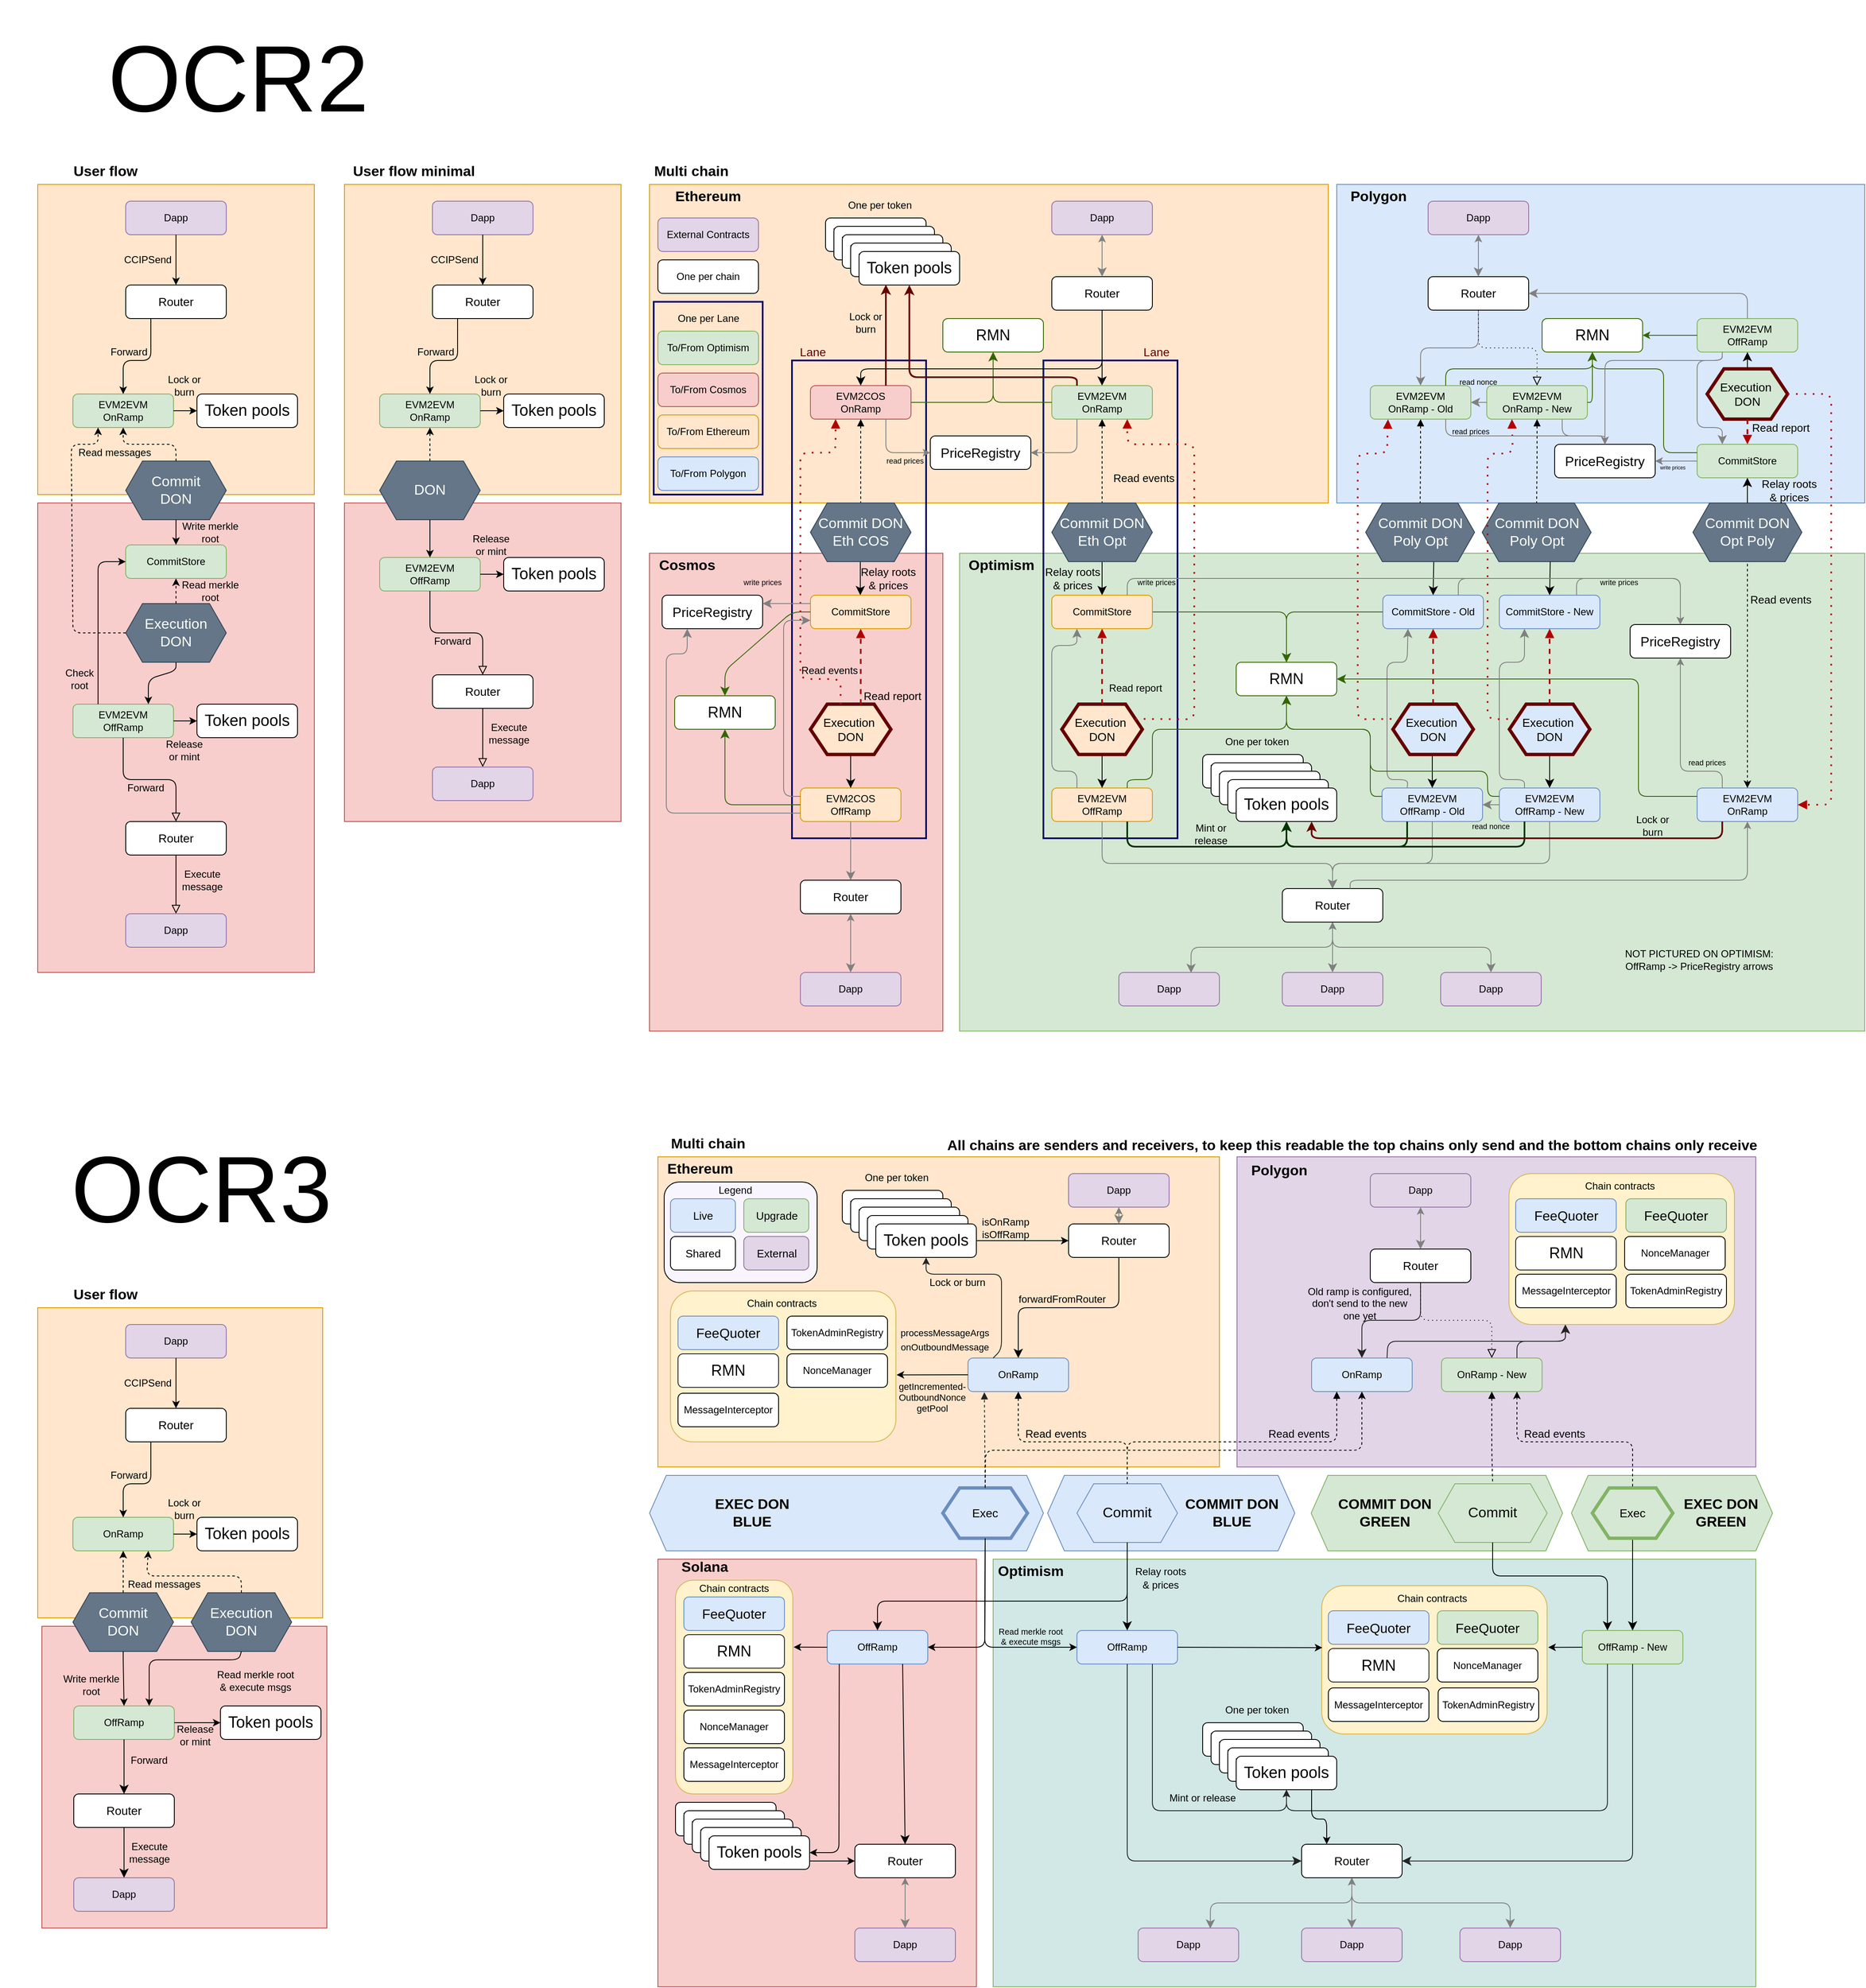 <mxfile version="24.7.13">
  <diagram id="C5RBs43oDa-KdzZeNtuy" name="Page-1">
    <mxGraphModel dx="3728" dy="2314" grid="1" gridSize="10" guides="1" tooltips="1" connect="1" arrows="1" fold="1" page="1" pageScale="1" pageWidth="827" pageHeight="1169" math="0" shadow="0">
      <root>
        <mxCell id="WIyWlLk6GJQsqaUBKTNV-0" />
        <mxCell id="WIyWlLk6GJQsqaUBKTNV-1" parent="WIyWlLk6GJQsqaUBKTNV-0" />
        <mxCell id="woXJvjXyPqNF8OMwea0D-4" value="" style="rounded=0;whiteSpace=wrap;html=1;fillColor=#ffe6cc;strokeColor=#d79b00;" parent="WIyWlLk6GJQsqaUBKTNV-1" vertex="1">
          <mxGeometry x="-390" y="1220" width="670" height="370" as="geometry" />
        </mxCell>
        <mxCell id="LKB6LAdQHVU2I6fmtLf7-6" value="" style="rounded=1;whiteSpace=wrap;html=1;fillColor=#F9F5FF;" parent="WIyWlLk6GJQsqaUBKTNV-1" vertex="1">
          <mxGeometry x="-382.5" y="1250" width="182.5" height="120" as="geometry" />
        </mxCell>
        <mxCell id="woXJvjXyPqNF8OMwea0D-342" value="&lt;font style=&quot;font-size: 17px;&quot;&gt;&lt;br&gt;&lt;/font&gt;" style="shape=hexagon;perimeter=hexagonPerimeter2;whiteSpace=wrap;html=1;fixedSize=1;fillColor=#d5e8d4;strokeColor=#82b366;" parent="WIyWlLk6GJQsqaUBKTNV-1" vertex="1">
          <mxGeometry x="700" y="1600" width="240" height="90" as="geometry" />
        </mxCell>
        <mxCell id="woXJvjXyPqNF8OMwea0D-340" value="&lt;font style=&quot;font-size: 17px;&quot;&gt;&lt;br&gt;&lt;/font&gt;" style="shape=hexagon;perimeter=hexagonPerimeter2;whiteSpace=wrap;html=1;fixedSize=1;fillColor=#dae8fc;strokeColor=#6c8ebf;" parent="WIyWlLk6GJQsqaUBKTNV-1" vertex="1">
          <mxGeometry x="75" y="1600" width="295" height="90" as="geometry" />
        </mxCell>
        <mxCell id="woXJvjXyPqNF8OMwea0D-329" value="&lt;font style=&quot;font-size: 17px;&quot;&gt;&lt;br&gt;&lt;/font&gt;" style="shape=hexagon;perimeter=hexagonPerimeter2;whiteSpace=wrap;html=1;fixedSize=1;fillColor=#d5e8d4;strokeColor=#82b366;" parent="WIyWlLk6GJQsqaUBKTNV-1" vertex="1">
          <mxGeometry x="389.5" y="1600" width="300" height="90" as="geometry" />
        </mxCell>
        <mxCell id="woXJvjXyPqNF8OMwea0D-2" value="" style="rounded=0;whiteSpace=wrap;html=1;fillColor=#f8cecc;strokeColor=#b85450;" parent="WIyWlLk6GJQsqaUBKTNV-1" vertex="1">
          <mxGeometry x="-390" y="1700" width="380" height="510" as="geometry" />
        </mxCell>
        <mxCell id="woXJvjXyPqNF8OMwea0D-3" value="" style="rounded=0;whiteSpace=wrap;html=1;fillColor=#D1E8E6;strokeColor=#82b366;" parent="WIyWlLk6GJQsqaUBKTNV-1" vertex="1">
          <mxGeometry x="10" y="1700" width="910" height="510" as="geometry" />
        </mxCell>
        <mxCell id="woXJvjXyPqNF8OMwea0D-15" value="" style="rounded=0;whiteSpace=wrap;html=1;fillColor=#e1d5e7;strokeColor=#9673a6;" parent="WIyWlLk6GJQsqaUBKTNV-1" vertex="1">
          <mxGeometry x="301" y="1220" width="619" height="370" as="geometry" />
        </mxCell>
        <mxCell id="woXJvjXyPqNF8OMwea0D-327" value="&lt;font style=&quot;font-size: 17px;&quot;&gt;&lt;br&gt;&lt;/font&gt;" style="shape=hexagon;perimeter=hexagonPerimeter2;whiteSpace=wrap;html=1;fixedSize=1;fillColor=#dae8fc;strokeColor=#6c8ebf;" parent="WIyWlLk6GJQsqaUBKTNV-1" vertex="1">
          <mxGeometry x="-400" y="1600" width="470" height="90" as="geometry" />
        </mxCell>
        <mxCell id="woXJvjXyPqNF8OMwea0D-318" value="" style="rounded=1;whiteSpace=wrap;html=1;fillColor=#fff2cc;strokeColor=#d6b656;" parent="WIyWlLk6GJQsqaUBKTNV-1" vertex="1">
          <mxGeometry x="-369" y="1725" width="140" height="255" as="geometry" />
        </mxCell>
        <mxCell id="woXJvjXyPqNF8OMwea0D-286" value="" style="rounded=1;whiteSpace=wrap;html=1;fillColor=#fff2cc;strokeColor=#d6b656;" parent="WIyWlLk6GJQsqaUBKTNV-1" vertex="1">
          <mxGeometry x="402" y="1731.5" width="269" height="177" as="geometry" />
        </mxCell>
        <mxCell id="NhCH_ubULB641pW_M23K-49" value="" style="rounded=0;whiteSpace=wrap;html=1;fillColor=#f8cecc;strokeColor=#b85450;" parent="WIyWlLk6GJQsqaUBKTNV-1" vertex="1">
          <mxGeometry x="-1130" y="440" width="330" height="560" as="geometry" />
        </mxCell>
        <mxCell id="NhCH_ubULB641pW_M23K-25" value="" style="rounded=0;whiteSpace=wrap;html=1;fillColor=#ffe6cc;strokeColor=#d79b00;" parent="WIyWlLk6GJQsqaUBKTNV-1" vertex="1">
          <mxGeometry x="-1130" y="60" width="330" height="370" as="geometry" />
        </mxCell>
        <mxCell id="FJWf7n4ATHXmUVuh_F3q-103" value="" style="rounded=0;whiteSpace=wrap;html=1;fillColor=#f8cecc;strokeColor=#b85450;" parent="WIyWlLk6GJQsqaUBKTNV-1" vertex="1">
          <mxGeometry x="-400" y="500" width="350" height="570" as="geometry" />
        </mxCell>
        <mxCell id="FJWf7n4ATHXmUVuh_F3q-12" value="" style="rounded=0;whiteSpace=wrap;html=1;fillColor=#d5e8d4;strokeColor=#82b366;" parent="WIyWlLk6GJQsqaUBKTNV-1" vertex="1">
          <mxGeometry x="-30" y="500" width="1080" height="570" as="geometry" />
        </mxCell>
        <mxCell id="FJWf7n4ATHXmUVuh_F3q-4" value="" style="rounded=0;whiteSpace=wrap;html=1;fillColor=#ffe6cc;strokeColor=#d79b00;" parent="WIyWlLk6GJQsqaUBKTNV-1" vertex="1">
          <mxGeometry x="-400" y="60" width="810" height="380" as="geometry" />
        </mxCell>
        <mxCell id="eA_LygyhPlUwL-FKHw2R-14" value="" style="rounded=0;whiteSpace=wrap;html=1;fontSize=14;fontColor=#660000;strokeColor=#000066;strokeWidth=2;gradientColor=#FFE599;fillColor=none;" parent="WIyWlLk6GJQsqaUBKTNV-1" vertex="1">
          <mxGeometry x="-230" y="270" width="160" height="570" as="geometry" />
        </mxCell>
        <mxCell id="eA_LygyhPlUwL-FKHw2R-28" value="" style="rounded=0;whiteSpace=wrap;html=1;fontSize=14;fontColor=#660000;strokeColor=#000066;strokeWidth=2;gradientColor=#FFE599;fillColor=none;" parent="WIyWlLk6GJQsqaUBKTNV-1" vertex="1">
          <mxGeometry x="-395" y="200" width="130" height="230" as="geometry" />
        </mxCell>
        <mxCell id="FJWf7n4ATHXmUVuh_F3q-80" value="" style="rounded=0;whiteSpace=wrap;html=1;fontSize=14;fontColor=#660000;strokeColor=#000066;strokeWidth=2;gradientColor=#FFE599;fillColor=none;" parent="WIyWlLk6GJQsqaUBKTNV-1" vertex="1">
          <mxGeometry x="70" y="270" width="160" height="570" as="geometry" />
        </mxCell>
        <mxCell id="WIyWlLk6GJQsqaUBKTNV-2" value="" style="rounded=1;html=1;jettySize=auto;orthogonalLoop=1;fontSize=11;endArrow=classic;endFill=1;endSize=8;strokeWidth=1;shadow=0;labelBackgroundColor=none;edgeStyle=orthogonalEdgeStyle;entryX=0.5;entryY=0;entryDx=0;entryDy=0;" parent="WIyWlLk6GJQsqaUBKTNV-1" source="WIyWlLk6GJQsqaUBKTNV-3" target="WIyWlLk6GJQsqaUBKTNV-7" edge="1">
          <mxGeometry relative="1" as="geometry">
            <mxPoint x="210" y="300" as="targetPoint" />
          </mxGeometry>
        </mxCell>
        <mxCell id="WIyWlLk6GJQsqaUBKTNV-3" value="&lt;font style=&quot;font-size: 14px;&quot;&gt;Router&lt;/font&gt;" style="rounded=1;whiteSpace=wrap;html=1;fontSize=12;glass=0;strokeWidth=1;shadow=0;" parent="WIyWlLk6GJQsqaUBKTNV-1" vertex="1">
          <mxGeometry x="80" y="170" width="120" height="40" as="geometry" />
        </mxCell>
        <mxCell id="WIyWlLk6GJQsqaUBKTNV-7" value="EVM2EVM&lt;br&gt;OnRamp" style="rounded=1;whiteSpace=wrap;html=1;fontSize=12;glass=0;strokeWidth=1;shadow=0;fillColor=#d5e8d4;strokeColor=#82b366;" parent="WIyWlLk6GJQsqaUBKTNV-1" vertex="1">
          <mxGeometry x="80" y="300" width="120" height="40" as="geometry" />
        </mxCell>
        <mxCell id="FJWf7n4ATHXmUVuh_F3q-10" value="" style="rounded=0;html=1;jettySize=auto;orthogonalLoop=1;fontSize=11;endArrow=none;endFill=0;endSize=8;strokeWidth=1;shadow=0;labelBackgroundColor=none;edgeStyle=orthogonalEdgeStyle;entryX=0.5;entryY=0;entryDx=0;entryDy=0;dashed=1;startArrow=block;startFill=1;exitX=0.5;exitY=1;exitDx=0;exitDy=0;" parent="WIyWlLk6GJQsqaUBKTNV-1" source="WIyWlLk6GJQsqaUBKTNV-7" target="FJWf7n4ATHXmUVuh_F3q-82" edge="1">
          <mxGeometry relative="1" as="geometry">
            <mxPoint x="170" y="340" as="sourcePoint" />
            <mxPoint x="354" y="470" as="targetPoint" />
            <Array as="points">
              <mxPoint x="140" y="400" />
              <mxPoint x="140" y="400" />
            </Array>
          </mxGeometry>
        </mxCell>
        <mxCell id="FJWf7n4ATHXmUVuh_F3q-13" value="Optimism" style="text;html=1;strokeColor=none;fillColor=none;align=center;verticalAlign=middle;whiteSpace=wrap;rounded=0;fontStyle=1;fontSize=17;" parent="WIyWlLk6GJQsqaUBKTNV-1" vertex="1">
          <mxGeometry x="-15" y="500" width="70" height="30" as="geometry" />
        </mxCell>
        <mxCell id="FJWf7n4ATHXmUVuh_F3q-14" value="EVM2EVM&lt;br&gt;OffRamp" style="rounded=1;whiteSpace=wrap;html=1;fontSize=12;glass=0;strokeWidth=1;shadow=0;fillColor=#ffe6cc;strokeColor=#d79b00;" parent="WIyWlLk6GJQsqaUBKTNV-1" vertex="1">
          <mxGeometry x="80" y="780" width="120" height="40" as="geometry" />
        </mxCell>
        <mxCell id="FJWf7n4ATHXmUVuh_F3q-20" value="" style="html=1;jettySize=auto;orthogonalLoop=1;fontSize=11;endArrow=classic;endFill=1;endSize=8;strokeWidth=1;shadow=0;labelBackgroundColor=none;edgeStyle=orthogonalEdgeStyle;exitX=0.5;exitY=1;exitDx=0;exitDy=0;entryX=0.5;entryY=0;entryDx=0;entryDy=0;rounded=1;strokeColor=#808080;" parent="WIyWlLk6GJQsqaUBKTNV-1" source="FJWf7n4ATHXmUVuh_F3q-14" target="FJWf7n4ATHXmUVuh_F3q-78" edge="1">
          <mxGeometry relative="1" as="geometry">
            <mxPoint x="190" y="860" as="sourcePoint" />
            <mxPoint x="140" y="890" as="targetPoint" />
            <Array as="points">
              <mxPoint x="140" y="870" />
              <mxPoint x="415" y="870" />
            </Array>
          </mxGeometry>
        </mxCell>
        <mxCell id="FJWf7n4ATHXmUVuh_F3q-22" value="" style="rounded=0;whiteSpace=wrap;html=1;fillColor=#dae8fc;strokeColor=#6c8ebf;" parent="WIyWlLk6GJQsqaUBKTNV-1" vertex="1">
          <mxGeometry x="420" y="60" width="630" height="380" as="geometry" />
        </mxCell>
        <mxCell id="FJWf7n4ATHXmUVuh_F3q-23" value="" style="rounded=1;html=1;jettySize=auto;orthogonalLoop=1;fontSize=11;endArrow=classic;endFill=1;endSize=8;strokeWidth=1;shadow=0;labelBackgroundColor=none;edgeStyle=orthogonalEdgeStyle;entryX=0.5;entryY=0;entryDx=0;entryDy=0;strokeColor=#808080;" parent="WIyWlLk6GJQsqaUBKTNV-1" source="FJWf7n4ATHXmUVuh_F3q-24" target="FJWf7n4ATHXmUVuh_F3q-25" edge="1">
          <mxGeometry relative="1" as="geometry">
            <mxPoint x="589" y="300" as="targetPoint" />
          </mxGeometry>
        </mxCell>
        <mxCell id="FJWf7n4ATHXmUVuh_F3q-24" value="Router" style="rounded=1;whiteSpace=wrap;html=1;fontSize=14;glass=0;strokeWidth=1;shadow=0;" parent="WIyWlLk6GJQsqaUBKTNV-1" vertex="1">
          <mxGeometry x="529" y="170" width="120" height="40" as="geometry" />
        </mxCell>
        <mxCell id="FJWf7n4ATHXmUVuh_F3q-25" value="EVM2EVM&lt;br&gt;OnRamp - Old" style="rounded=1;whiteSpace=wrap;html=1;fontSize=12;glass=0;strokeWidth=1;shadow=0;fillColor=#d5e8d4;strokeColor=#82b366;" parent="WIyWlLk6GJQsqaUBKTNV-1" vertex="1">
          <mxGeometry x="460" y="300" width="120" height="40" as="geometry" />
        </mxCell>
        <mxCell id="FJWf7n4ATHXmUVuh_F3q-26" value="EVM2EVM&lt;br&gt;OnRamp&amp;nbsp;- New" style="rounded=1;whiteSpace=wrap;html=1;fontSize=12;glass=0;strokeWidth=1;shadow=0;fillColor=#d5e8d4;strokeColor=#82b366;" parent="WIyWlLk6GJQsqaUBKTNV-1" vertex="1">
          <mxGeometry x="599" y="300" width="120" height="40" as="geometry" />
        </mxCell>
        <mxCell id="FJWf7n4ATHXmUVuh_F3q-28" value="" style="rounded=1;html=1;jettySize=auto;orthogonalLoop=1;fontSize=11;endArrow=block;endFill=0;endSize=8;strokeWidth=1;shadow=0;labelBackgroundColor=none;edgeStyle=orthogonalEdgeStyle;entryX=0.5;entryY=0;entryDx=0;entryDy=0;exitX=0.5;exitY=1;exitDx=0;exitDy=0;dashed=1;dashPattern=1 4;" parent="WIyWlLk6GJQsqaUBKTNV-1" source="FJWf7n4ATHXmUVuh_F3q-24" target="FJWf7n4ATHXmUVuh_F3q-26" edge="1">
          <mxGeometry relative="1" as="geometry">
            <mxPoint x="669" y="220" as="sourcePoint" />
            <mxPoint x="599" y="310" as="targetPoint" />
          </mxGeometry>
        </mxCell>
        <mxCell id="FJWf7n4ATHXmUVuh_F3q-31" value="EVM2EVM&lt;br&gt;OffRamp - Old" style="rounded=1;whiteSpace=wrap;html=1;fontSize=12;glass=0;strokeWidth=1;shadow=0;fillColor=#dae8fc;strokeColor=#6c8ebf;" parent="WIyWlLk6GJQsqaUBKTNV-1" vertex="1">
          <mxGeometry x="474" y="780" width="120" height="40" as="geometry" />
        </mxCell>
        <mxCell id="FJWf7n4ATHXmUVuh_F3q-32" value="EVM2EVM&lt;br&gt;OffRamp - New" style="rounded=1;whiteSpace=wrap;html=1;fontSize=12;glass=0;strokeWidth=1;shadow=0;fillColor=#dae8fc;strokeColor=#6c8ebf;" parent="WIyWlLk6GJQsqaUBKTNV-1" vertex="1">
          <mxGeometry x="614" y="780" width="120" height="40" as="geometry" />
        </mxCell>
        <mxCell id="FJWf7n4ATHXmUVuh_F3q-34" value="" style="rounded=1;html=1;jettySize=auto;orthogonalLoop=1;fontSize=11;endArrow=classic;endFill=1;endSize=8;strokeWidth=1;shadow=0;labelBackgroundColor=none;edgeStyle=orthogonalEdgeStyle;exitX=0.5;exitY=1;exitDx=0;exitDy=0;entryX=0.5;entryY=0;entryDx=0;entryDy=0;strokeColor=#808080;" parent="WIyWlLk6GJQsqaUBKTNV-1" source="FJWf7n4ATHXmUVuh_F3q-31" target="FJWf7n4ATHXmUVuh_F3q-78" edge="1">
          <mxGeometry relative="1" as="geometry">
            <mxPoint x="584" y="860" as="sourcePoint" />
            <mxPoint x="420" y="900" as="targetPoint" />
            <Array as="points">
              <mxPoint x="534" y="870" />
              <mxPoint x="415" y="870" />
            </Array>
          </mxGeometry>
        </mxCell>
        <mxCell id="FJWf7n4ATHXmUVuh_F3q-35" value="" style="html=1;jettySize=auto;orthogonalLoop=1;fontSize=11;endArrow=classic;endFill=1;endSize=8;strokeWidth=1;shadow=0;labelBackgroundColor=none;edgeStyle=orthogonalEdgeStyle;exitX=0.5;exitY=1;exitDx=0;exitDy=0;entryX=0.5;entryY=0;entryDx=0;entryDy=0;rounded=1;strokeColor=#808080;" parent="WIyWlLk6GJQsqaUBKTNV-1" source="FJWf7n4ATHXmUVuh_F3q-32" target="FJWf7n4ATHXmUVuh_F3q-78" edge="1">
          <mxGeometry relative="1" as="geometry">
            <mxPoint x="544" y="830" as="sourcePoint" />
            <mxPoint x="420" y="900" as="targetPoint" />
            <Array as="points">
              <mxPoint x="674" y="870" />
              <mxPoint x="415" y="870" />
            </Array>
          </mxGeometry>
        </mxCell>
        <mxCell id="FJWf7n4ATHXmUVuh_F3q-37" value="" style="rounded=0;html=1;jettySize=auto;orthogonalLoop=1;fontSize=11;endArrow=classic;endFill=1;endSize=8;strokeWidth=1;shadow=0;labelBackgroundColor=none;edgeStyle=orthogonalEdgeStyle;entryX=0.5;entryY=0;entryDx=0;entryDy=0;exitX=0.5;exitY=1;exitDx=0;exitDy=0;startArrow=none;strokeColor=#000000;" parent="WIyWlLk6GJQsqaUBKTNV-1" source="FJWf7n4ATHXmUVuh_F3q-64" target="FJWf7n4ATHXmUVuh_F3q-32" edge="1">
          <mxGeometry relative="1" as="geometry">
            <mxPoint x="220" y="750" as="sourcePoint" />
            <mxPoint x="670" y="640" as="targetPoint" />
            <Array as="points">
              <mxPoint x="674" y="740" />
            </Array>
          </mxGeometry>
        </mxCell>
        <mxCell id="FJWf7n4ATHXmUVuh_F3q-38" value="Dapp" style="rounded=1;whiteSpace=wrap;html=1;fontSize=12;glass=0;strokeWidth=1;shadow=0;fillColor=#e1d5e7;strokeColor=#9673a6;" parent="WIyWlLk6GJQsqaUBKTNV-1" vertex="1">
          <mxGeometry x="160" y="1000" width="120" height="40" as="geometry" />
        </mxCell>
        <mxCell id="FJWf7n4ATHXmUVuh_F3q-39" value="Dapp" style="rounded=1;whiteSpace=wrap;html=1;fontSize=12;glass=0;strokeWidth=1;shadow=0;fillColor=#e1d5e7;strokeColor=#9673a6;" parent="WIyWlLk6GJQsqaUBKTNV-1" vertex="1">
          <mxGeometry x="355" y="1000" width="120" height="40" as="geometry" />
        </mxCell>
        <mxCell id="FJWf7n4ATHXmUVuh_F3q-40" value="Dapp" style="rounded=1;whiteSpace=wrap;html=1;fontSize=12;glass=0;strokeWidth=1;shadow=0;fillColor=#e1d5e7;strokeColor=#9673a6;" parent="WIyWlLk6GJQsqaUBKTNV-1" vertex="1">
          <mxGeometry x="544" y="1000" width="120" height="40" as="geometry" />
        </mxCell>
        <mxCell id="FJWf7n4ATHXmUVuh_F3q-47" value="Ethereum" style="text;html=1;strokeColor=none;fillColor=none;align=center;verticalAlign=middle;whiteSpace=wrap;rounded=0;fontStyle=1;fontSize=17;" parent="WIyWlLk6GJQsqaUBKTNV-1" vertex="1">
          <mxGeometry x="-420" y="60" width="180" height="30" as="geometry" />
        </mxCell>
        <mxCell id="FJWf7n4ATHXmUVuh_F3q-48" value="Polygon" style="text;html=1;strokeColor=none;fillColor=none;align=center;verticalAlign=middle;whiteSpace=wrap;rounded=0;fontStyle=1;fontSize=17;" parent="WIyWlLk6GJQsqaUBKTNV-1" vertex="1">
          <mxGeometry x="380" y="60" width="180" height="30" as="geometry" />
        </mxCell>
        <mxCell id="FJWf7n4ATHXmUVuh_F3q-50" value="Read events" style="text;html=1;strokeColor=none;fillColor=none;align=center;verticalAlign=middle;whiteSpace=wrap;rounded=0;fontSize=13;" parent="WIyWlLk6GJQsqaUBKTNV-1" vertex="1">
          <mxGeometry x="140" y="400" width="100" height="20" as="geometry" />
        </mxCell>
        <mxCell id="FJWf7n4ATHXmUVuh_F3q-51" value="" style="endArrow=block;dashed=1;html=1;strokeWidth=2;rounded=0;fontSize=17;entryX=0.5;entryY=1;entryDx=0;entryDy=0;exitX=0.5;exitY=0;exitDx=0;exitDy=0;fillColor=#e51400;strokeColor=#B20000;endFill=1;" parent="WIyWlLk6GJQsqaUBKTNV-1" source="FJWf7n4ATHXmUVuh_F3q-66" target="FJWf7n4ATHXmUVuh_F3q-89" edge="1">
          <mxGeometry width="50" height="50" relative="1" as="geometry">
            <mxPoint x="220" y="670" as="sourcePoint" />
            <mxPoint x="530" y="500" as="targetPoint" />
            <Array as="points" />
          </mxGeometry>
        </mxCell>
        <mxCell id="FJWf7n4ATHXmUVuh_F3q-52" value="&lt;font style=&quot;font-size: 12px;&quot;&gt;Read report&lt;/font&gt;" style="text;html=1;strokeColor=none;fillColor=none;align=center;verticalAlign=middle;whiteSpace=wrap;rounded=0;fontSize=13;rotation=0;" parent="WIyWlLk6GJQsqaUBKTNV-1" vertex="1">
          <mxGeometry x="130" y="650" width="100" height="20" as="geometry" />
        </mxCell>
        <mxCell id="FJWf7n4ATHXmUVuh_F3q-53" value="Relay&amp;nbsp;roots&lt;br&gt;&amp;amp; prices" style="text;html=1;strokeColor=none;fillColor=none;align=center;verticalAlign=middle;whiteSpace=wrap;rounded=0;fontSize=13;rotation=0;" parent="WIyWlLk6GJQsqaUBKTNV-1" vertex="1">
          <mxGeometry x="55" y="520" width="100" height="20" as="geometry" />
        </mxCell>
        <mxCell id="FJWf7n4ATHXmUVuh_F3q-54" value="" style="endArrow=classic;html=1;rounded=0;fontSize=13;fontColor=#660000;strokeWidth=1;entryX=0.5;entryY=0;entryDx=0;entryDy=0;exitX=0.5;exitY=1;exitDx=0;exitDy=0;endFill=1;endSize=8;" parent="WIyWlLk6GJQsqaUBKTNV-1" source="FJWf7n4ATHXmUVuh_F3q-82" target="WIyWlLk6GJQsqaUBKTNV-11" edge="1">
          <mxGeometry width="50" height="50" relative="1" as="geometry">
            <mxPoint x="414" y="510" as="sourcePoint" />
            <mxPoint x="420" y="470" as="targetPoint" />
            <Array as="points" />
          </mxGeometry>
        </mxCell>
        <mxCell id="FJWf7n4ATHXmUVuh_F3q-58" value="" style="rounded=1;html=1;jettySize=auto;orthogonalLoop=1;fontSize=11;endArrow=classic;endFill=1;endSize=8;strokeWidth=1;shadow=0;labelBackgroundColor=none;edgeStyle=orthogonalEdgeStyle;entryX=0.5;entryY=0;entryDx=0;entryDy=0;exitX=0.5;exitY=1;exitDx=0;exitDy=0;startArrow=classic;startFill=1;strokeColor=#808080;" parent="WIyWlLk6GJQsqaUBKTNV-1" source="FJWf7n4ATHXmUVuh_F3q-78" target="FJWf7n4ATHXmUVuh_F3q-40" edge="1">
          <mxGeometry relative="1" as="geometry">
            <mxPoint x="410" y="970" as="sourcePoint" />
            <mxPoint x="317" y="1030.0" as="targetPoint" />
            <Array as="points">
              <mxPoint x="415" y="970" />
              <mxPoint x="604" y="970" />
            </Array>
          </mxGeometry>
        </mxCell>
        <mxCell id="FJWf7n4ATHXmUVuh_F3q-60" value="" style="rounded=1;html=1;jettySize=auto;orthogonalLoop=1;fontSize=11;endArrow=classic;endFill=1;endSize=8;strokeWidth=1;shadow=0;labelBackgroundColor=none;edgeStyle=orthogonalEdgeStyle;entryX=0.718;entryY=0.016;entryDx=0;entryDy=0;entryPerimeter=0;exitX=0.5;exitY=1;exitDx=0;exitDy=0;startArrow=classic;startFill=1;strokeColor=#808080;" parent="WIyWlLk6GJQsqaUBKTNV-1" source="FJWf7n4ATHXmUVuh_F3q-78" target="FJWf7n4ATHXmUVuh_F3q-38" edge="1">
          <mxGeometry relative="1" as="geometry">
            <mxPoint x="604" y="930" as="sourcePoint" />
            <mxPoint x="455" y="1010" as="targetPoint" />
            <Array as="points">
              <mxPoint x="415" y="970" />
              <mxPoint x="246" y="970" />
            </Array>
          </mxGeometry>
        </mxCell>
        <mxCell id="FJWf7n4ATHXmUVuh_F3q-63" value="" style="rounded=1;html=1;jettySize=auto;orthogonalLoop=1;fontSize=11;endArrow=classic;endFill=1;endSize=8;strokeWidth=1;shadow=0;labelBackgroundColor=none;edgeStyle=orthogonalEdgeStyle;entryX=0.5;entryY=0;entryDx=0;entryDy=0;exitX=0.5;exitY=1;exitDx=0;exitDy=0;startArrow=classic;startFill=1;strokeColor=#808080;" parent="WIyWlLk6GJQsqaUBKTNV-1" source="FJWf7n4ATHXmUVuh_F3q-78" target="FJWf7n4ATHXmUVuh_F3q-39" edge="1">
          <mxGeometry relative="1" as="geometry">
            <mxPoint x="220" y="930" as="sourcePoint" />
            <mxPoint x="425.0" y="1010" as="targetPoint" />
            <Array as="points">
              <mxPoint x="415" y="940" />
            </Array>
          </mxGeometry>
        </mxCell>
        <mxCell id="FJWf7n4ATHXmUVuh_F3q-64" value="&lt;font style=&quot;font-size: 14px;&quot;&gt;Execution&amp;nbsp; DON&lt;/font&gt;" style="shape=hexagon;perimeter=hexagonPerimeter2;whiteSpace=wrap;html=1;fixedSize=1;fillColor=#dae8fc;strokeColor=#660000;strokeWidth=4;" parent="WIyWlLk6GJQsqaUBKTNV-1" vertex="1">
          <mxGeometry x="626" y="680" width="96" height="60" as="geometry" />
        </mxCell>
        <mxCell id="FJWf7n4ATHXmUVuh_F3q-65" value="" style="rounded=0;html=1;jettySize=auto;orthogonalLoop=1;fontSize=11;endArrow=classic;endFill=1;endSize=8;strokeWidth=1;shadow=0;labelBackgroundColor=none;edgeStyle=orthogonalEdgeStyle;entryX=0.5;entryY=0;entryDx=0;entryDy=0;exitX=0.5;exitY=1;exitDx=0;exitDy=0;startArrow=none;strokeColor=#000000;" parent="WIyWlLk6GJQsqaUBKTNV-1" source="FJWf7n4ATHXmUVuh_F3q-66" edge="1">
          <mxGeometry relative="1" as="geometry">
            <mxPoint x="80" y="750" as="sourcePoint" />
            <mxPoint x="534" y="780" as="targetPoint" />
            <Array as="points">
              <mxPoint x="534" y="740" />
            </Array>
          </mxGeometry>
        </mxCell>
        <mxCell id="FJWf7n4ATHXmUVuh_F3q-66" value="&lt;font style=&quot;font-size: 14px;&quot;&gt;Execution&amp;nbsp; DON&lt;/font&gt;" style="shape=hexagon;perimeter=hexagonPerimeter2;whiteSpace=wrap;html=1;fixedSize=1;fillColor=#dae8fc;strokeColor=#660000;strokeWidth=4;" parent="WIyWlLk6GJQsqaUBKTNV-1" vertex="1">
          <mxGeometry x="487" y="680" width="96" height="60" as="geometry" />
        </mxCell>
        <mxCell id="FJWf7n4ATHXmUVuh_F3q-69" value="" style="rounded=0;html=1;jettySize=auto;orthogonalLoop=1;fontSize=11;endArrow=classic;endFill=1;endSize=8;strokeWidth=1;shadow=0;labelBackgroundColor=none;edgeStyle=orthogonalEdgeStyle;entryX=0.5;entryY=0;entryDx=0;entryDy=0;exitX=0.5;exitY=1;exitDx=0;exitDy=0;startArrow=none;strokeColor=#000000;" parent="WIyWlLk6GJQsqaUBKTNV-1" source="FJWf7n4ATHXmUVuh_F3q-70" edge="1">
          <mxGeometry relative="1" as="geometry">
            <mxPoint x="-314" y="750" as="sourcePoint" />
            <mxPoint x="140" y="780" as="targetPoint" />
            <Array as="points">
              <mxPoint x="140" y="740" />
            </Array>
          </mxGeometry>
        </mxCell>
        <mxCell id="FJWf7n4ATHXmUVuh_F3q-70" value="&lt;font style=&quot;font-size: 14px;&quot;&gt;Execution&amp;nbsp; DON&lt;/font&gt;" style="shape=hexagon;perimeter=hexagonPerimeter2;whiteSpace=wrap;html=1;fixedSize=1;fillColor=#ffe6cc;strokeColor=#660000;strokeWidth=4;" parent="WIyWlLk6GJQsqaUBKTNV-1" vertex="1">
          <mxGeometry x="92" y="680" width="96" height="60" as="geometry" />
        </mxCell>
        <mxCell id="FJWf7n4ATHXmUVuh_F3q-71" value="" style="endArrow=block;dashed=1;html=1;strokeWidth=2;rounded=1;fontSize=17;dashPattern=1 4;fillColor=#e51400;strokeColor=#B20000;endFill=1;exitX=1;exitY=0.25;exitDx=0;exitDy=0;entryX=0.75;entryY=1;entryDx=0;entryDy=0;startArrow=none;" parent="WIyWlLk6GJQsqaUBKTNV-1" source="FJWf7n4ATHXmUVuh_F3q-70" target="WIyWlLk6GJQsqaUBKTNV-7" edge="1">
          <mxGeometry width="50" height="50" relative="1" as="geometry">
            <mxPoint x="139.64" y="680" as="sourcePoint" />
            <mxPoint x="140" y="340" as="targetPoint" />
            <Array as="points">
              <mxPoint x="250" y="698" />
              <mxPoint x="250" y="370" />
              <mxPoint x="170" y="370" />
            </Array>
          </mxGeometry>
        </mxCell>
        <mxCell id="FJWf7n4ATHXmUVuh_F3q-74" value="" style="endArrow=block;dashed=1;html=1;strokeWidth=2;rounded=0;fontSize=17;exitX=0.5;exitY=0;exitDx=0;exitDy=0;fillColor=#e51400;strokeColor=#B20000;endFill=1;startArrow=none;startFill=0;entryX=0.5;entryY=1;entryDx=0;entryDy=0;" parent="WIyWlLk6GJQsqaUBKTNV-1" source="FJWf7n4ATHXmUVuh_F3q-70" target="WIyWlLk6GJQsqaUBKTNV-11" edge="1">
          <mxGeometry width="50" height="50" relative="1" as="geometry">
            <mxPoint x="170" y="680" as="sourcePoint" />
            <mxPoint x="220" y="590" as="targetPoint" />
            <Array as="points" />
          </mxGeometry>
        </mxCell>
        <mxCell id="FJWf7n4ATHXmUVuh_F3q-78" value="Router" style="rounded=1;whiteSpace=wrap;html=1;fontSize=14;glass=0;strokeWidth=1;shadow=0;" parent="WIyWlLk6GJQsqaUBKTNV-1" vertex="1">
          <mxGeometry x="355" y="900" width="120" height="40" as="geometry" />
        </mxCell>
        <mxCell id="FJWf7n4ATHXmUVuh_F3q-81" value="Lane" style="text;html=1;strokeColor=none;fillColor=none;align=center;verticalAlign=middle;whiteSpace=wrap;rounded=0;fontSize=14;fontColor=#660000;" parent="WIyWlLk6GJQsqaUBKTNV-1" vertex="1">
          <mxGeometry x="180" y="250" width="50" height="20" as="geometry" />
        </mxCell>
        <mxCell id="FJWf7n4ATHXmUVuh_F3q-82" value="&lt;font style=&quot;font-size: 17px;&quot;&gt;Commit&amp;nbsp;DON&lt;br&gt;Eth Opt&lt;br&gt;&lt;/font&gt;" style="shape=hexagon;perimeter=hexagonPerimeter2;whiteSpace=wrap;html=1;fixedSize=1;fillColor=#647687;fontColor=#ffffff;strokeColor=#314354;" parent="WIyWlLk6GJQsqaUBKTNV-1" vertex="1">
          <mxGeometry x="80" y="440" width="120" height="70" as="geometry" />
        </mxCell>
        <mxCell id="FJWf7n4ATHXmUVuh_F3q-88" value="" style="endArrow=classic;html=1;rounded=0;fontSize=13;fontColor=#660000;strokeWidth=1;entryX=0.5;entryY=0;entryDx=0;entryDy=0;exitX=0.625;exitY=1;exitDx=0;exitDy=0;endFill=1;endSize=8;" parent="WIyWlLk6GJQsqaUBKTNV-1" source="FJWf7n4ATHXmUVuh_F3q-83" target="FJWf7n4ATHXmUVuh_F3q-89" edge="1">
          <mxGeometry width="50" height="50" relative="1" as="geometry">
            <mxPoint x="369" y="520.0" as="sourcePoint" />
            <mxPoint x="424" y="560" as="targetPoint" />
            <Array as="points" />
          </mxGeometry>
        </mxCell>
        <mxCell id="FJWf7n4ATHXmUVuh_F3q-89" value="CommitStore - Old" style="rounded=1;whiteSpace=wrap;html=1;fontSize=12;glass=0;strokeWidth=1;shadow=0;fillColor=#dae8fc;strokeColor=#6c8ebf;" parent="WIyWlLk6GJQsqaUBKTNV-1" vertex="1">
          <mxGeometry x="475" y="550" width="120" height="40" as="geometry" />
        </mxCell>
        <mxCell id="FJWf7n4ATHXmUVuh_F3q-90" value="EVM2COS&lt;br&gt;OnRamp" style="rounded=1;whiteSpace=wrap;html=1;fontSize=12;glass=0;strokeWidth=1;shadow=0;fillColor=#f8cecc;strokeColor=#b85450;" parent="WIyWlLk6GJQsqaUBKTNV-1" vertex="1">
          <mxGeometry x="-208" y="300" width="120" height="40" as="geometry" />
        </mxCell>
        <mxCell id="FJWf7n4ATHXmUVuh_F3q-91" value="" style="rounded=0;html=1;jettySize=auto;orthogonalLoop=1;fontSize=11;endArrow=none;endFill=0;endSize=8;strokeWidth=1;shadow=0;labelBackgroundColor=none;edgeStyle=orthogonalEdgeStyle;entryX=0.5;entryY=0;entryDx=0;entryDy=0;exitX=0.5;exitY=1;exitDx=0;exitDy=0;dashed=1;startArrow=block;startFill=1;" parent="WIyWlLk6GJQsqaUBKTNV-1" source="FJWf7n4ATHXmUVuh_F3q-90" target="FJWf7n4ATHXmUVuh_F3q-104" edge="1">
          <mxGeometry relative="1" as="geometry">
            <mxPoint x="-50" y="380" as="sourcePoint" />
            <mxPoint x="-60" y="440" as="targetPoint" />
            <Array as="points">
              <mxPoint x="-148" y="340" />
              <mxPoint x="-148" y="440" />
            </Array>
          </mxGeometry>
        </mxCell>
        <mxCell id="FJWf7n4ATHXmUVuh_F3q-92" value="Cosmos" style="text;html=1;strokeColor=none;fillColor=none;align=center;verticalAlign=middle;whiteSpace=wrap;rounded=0;fontStyle=1;fontSize=17;" parent="WIyWlLk6GJQsqaUBKTNV-1" vertex="1">
          <mxGeometry x="-390" y="500" width="70" height="30" as="geometry" />
        </mxCell>
        <mxCell id="FJWf7n4ATHXmUVuh_F3q-93" value="EVM2COS&lt;br&gt;OffRamp" style="rounded=1;whiteSpace=wrap;html=1;fontSize=12;glass=0;strokeWidth=1;shadow=0;fillColor=#ffe6cc;strokeColor=#d79b00;" parent="WIyWlLk6GJQsqaUBKTNV-1" vertex="1">
          <mxGeometry x="-220" y="780" width="120" height="40" as="geometry" />
        </mxCell>
        <mxCell id="FJWf7n4ATHXmUVuh_F3q-94" value="Router" style="rounded=1;whiteSpace=wrap;html=1;fontSize=14;glass=0;strokeWidth=1;shadow=0;" parent="WIyWlLk6GJQsqaUBKTNV-1" vertex="1">
          <mxGeometry x="-220" y="890" width="120" height="40" as="geometry" />
        </mxCell>
        <mxCell id="FJWf7n4ATHXmUVuh_F3q-95" value="" style="rounded=0;html=1;jettySize=auto;orthogonalLoop=1;fontSize=11;endArrow=classic;endFill=1;endSize=8;strokeWidth=1;shadow=0;labelBackgroundColor=none;edgeStyle=orthogonalEdgeStyle;entryX=0.5;entryY=0;entryDx=0;entryDy=0;exitX=0.5;exitY=1;exitDx=0;exitDy=0;strokeColor=#808080;" parent="WIyWlLk6GJQsqaUBKTNV-1" source="FJWf7n4ATHXmUVuh_F3q-93" target="FJWf7n4ATHXmUVuh_F3q-94" edge="1">
          <mxGeometry relative="1" as="geometry">
            <mxPoint x="-110" y="860" as="sourcePoint" />
            <mxPoint x="-180" y="950" as="targetPoint" />
          </mxGeometry>
        </mxCell>
        <mxCell id="FJWf7n4ATHXmUVuh_F3q-96" value="Read events" style="text;html=1;strokeColor=none;fillColor=none;align=center;verticalAlign=middle;whiteSpace=wrap;rounded=0;fontSize=12;" parent="WIyWlLk6GJQsqaUBKTNV-1" vertex="1">
          <mxGeometry x="-230" y="630" width="90" height="20" as="geometry" />
        </mxCell>
        <mxCell id="FJWf7n4ATHXmUVuh_F3q-97" value="" style="endArrow=classic;html=1;rounded=0;fontSize=13;fontColor=#660000;strokeWidth=1;entryX=0.5;entryY=0;entryDx=0;entryDy=0;exitX=0.5;exitY=1;exitDx=0;exitDy=0;endFill=1;endSize=8;" parent="WIyWlLk6GJQsqaUBKTNV-1" edge="1">
          <mxGeometry width="50" height="50" relative="1" as="geometry">
            <mxPoint x="-148.48" y="510" as="sourcePoint" />
            <mxPoint x="-148.48" y="550" as="targetPoint" />
            <Array as="points" />
          </mxGeometry>
        </mxCell>
        <mxCell id="FJWf7n4ATHXmUVuh_F3q-98" value="" style="rounded=1;html=1;jettySize=auto;orthogonalLoop=1;fontSize=11;endArrow=classic;endFill=1;endSize=8;strokeWidth=1;shadow=0;labelBackgroundColor=none;edgeStyle=orthogonalEdgeStyle;exitX=0.5;exitY=1;exitDx=0;exitDy=0;entryX=0.5;entryY=0;entryDx=0;entryDy=0;startArrow=classic;startFill=1;strokeColor=#808080;" parent="WIyWlLk6GJQsqaUBKTNV-1" source="FJWf7n4ATHXmUVuh_F3q-94" target="FJWf7n4ATHXmUVuh_F3q-107" edge="1">
          <mxGeometry relative="1" as="geometry">
            <mxPoint x="314" y="940" as="sourcePoint" />
            <mxPoint x="-80" y="1000" as="targetPoint" />
            <Array as="points" />
          </mxGeometry>
        </mxCell>
        <mxCell id="FJWf7n4ATHXmUVuh_F3q-99" value="" style="rounded=0;html=1;jettySize=auto;orthogonalLoop=1;fontSize=11;endArrow=classic;endFill=1;endSize=8;strokeWidth=1;shadow=0;labelBackgroundColor=none;edgeStyle=orthogonalEdgeStyle;entryX=0.5;entryY=0;entryDx=0;entryDy=0;exitX=0.5;exitY=1;exitDx=0;exitDy=0;startArrow=none;strokeColor=#000000;" parent="WIyWlLk6GJQsqaUBKTNV-1" source="FJWf7n4ATHXmUVuh_F3q-100" edge="1">
          <mxGeometry relative="1" as="geometry">
            <mxPoint x="-614" y="750" as="sourcePoint" />
            <mxPoint x="-160" y="780" as="targetPoint" />
            <Array as="points">
              <mxPoint x="-160" y="740" />
            </Array>
          </mxGeometry>
        </mxCell>
        <mxCell id="FJWf7n4ATHXmUVuh_F3q-100" value="&lt;font style=&quot;font-size: 14px;&quot;&gt;Execution&amp;nbsp; DON&lt;/font&gt;" style="shape=hexagon;perimeter=hexagonPerimeter2;whiteSpace=wrap;html=1;fixedSize=1;fillColor=#ffe6cc;strokeColor=#660000;strokeWidth=4;" parent="WIyWlLk6GJQsqaUBKTNV-1" vertex="1">
          <mxGeometry x="-208" y="680" width="96" height="60" as="geometry" />
        </mxCell>
        <mxCell id="FJWf7n4ATHXmUVuh_F3q-101" value="" style="endArrow=block;dashed=1;html=1;strokeWidth=2;rounded=1;fontSize=17;dashPattern=1 4;fillColor=#e51400;strokeColor=#B20000;endFill=1;exitX=0.375;exitY=0;exitDx=0;exitDy=0;entryX=0.25;entryY=1;entryDx=0;entryDy=0;" parent="WIyWlLk6GJQsqaUBKTNV-1" source="FJWf7n4ATHXmUVuh_F3q-100" target="FJWf7n4ATHXmUVuh_F3q-90" edge="1">
          <mxGeometry width="50" height="50" relative="1" as="geometry">
            <mxPoint x="-140.36" y="680" as="sourcePoint" />
            <mxPoint x="-140" y="340" as="targetPoint" />
            <Array as="points">
              <mxPoint x="-172" y="650" />
              <mxPoint x="-220" y="650" />
              <mxPoint x="-220" y="380" />
              <mxPoint x="-178" y="380" />
            </Array>
          </mxGeometry>
        </mxCell>
        <mxCell id="FJWf7n4ATHXmUVuh_F3q-102" value="" style="endArrow=block;dashed=1;html=1;strokeWidth=2;rounded=0;fontSize=17;exitX=0.625;exitY=0;exitDx=0;exitDy=0;fillColor=#e51400;strokeColor=#B20000;endFill=1;entryX=0.5;entryY=1;entryDx=0;entryDy=0;" parent="WIyWlLk6GJQsqaUBKTNV-1" source="FJWf7n4ATHXmUVuh_F3q-100" target="FJWf7n4ATHXmUVuh_F3q-105" edge="1">
          <mxGeometry width="50" height="50" relative="1" as="geometry">
            <mxPoint x="-130" y="680" as="sourcePoint" />
            <mxPoint x="-80" y="590" as="targetPoint" />
            <Array as="points">
              <mxPoint x="-148" y="660" />
            </Array>
          </mxGeometry>
        </mxCell>
        <mxCell id="FJWf7n4ATHXmUVuh_F3q-104" value="&lt;font style=&quot;font-size: 17px;&quot;&gt;Commit DON&lt;br&gt;Eth COS&lt;br&gt;&lt;/font&gt;" style="shape=hexagon;perimeter=hexagonPerimeter2;whiteSpace=wrap;html=1;fixedSize=1;fillColor=#647687;fontColor=#ffffff;strokeColor=#314354;" parent="WIyWlLk6GJQsqaUBKTNV-1" vertex="1">
          <mxGeometry x="-208" y="440" width="120" height="70" as="geometry" />
        </mxCell>
        <mxCell id="FJWf7n4ATHXmUVuh_F3q-105" value="CommitStore" style="rounded=1;whiteSpace=wrap;html=1;fontSize=12;glass=0;strokeWidth=1;shadow=0;fillColor=#ffe6cc;strokeColor=#d79b00;" parent="WIyWlLk6GJQsqaUBKTNV-1" vertex="1">
          <mxGeometry x="-208" y="550" width="120" height="40" as="geometry" />
        </mxCell>
        <mxCell id="FJWf7n4ATHXmUVuh_F3q-106" value="" style="rounded=1;html=1;jettySize=auto;orthogonalLoop=1;fontSize=11;endArrow=classic;endFill=1;endSize=8;strokeWidth=1;shadow=0;labelBackgroundColor=none;edgeStyle=orthogonalEdgeStyle;entryX=0.5;entryY=0;entryDx=0;entryDy=0;exitX=0.5;exitY=1;exitDx=0;exitDy=0;" parent="WIyWlLk6GJQsqaUBKTNV-1" source="WIyWlLk6GJQsqaUBKTNV-3" target="FJWf7n4ATHXmUVuh_F3q-90" edge="1">
          <mxGeometry relative="1" as="geometry">
            <mxPoint x="10" y="200" as="sourcePoint" />
            <mxPoint x="10" y="290" as="targetPoint" />
            <Array as="points">
              <mxPoint x="140" y="280" />
              <mxPoint x="-148" y="280" />
            </Array>
          </mxGeometry>
        </mxCell>
        <mxCell id="FJWf7n4ATHXmUVuh_F3q-107" value="Dapp" style="rounded=1;whiteSpace=wrap;html=1;fontSize=12;glass=0;strokeWidth=1;shadow=0;fillColor=#e1d5e7;strokeColor=#9673a6;" parent="WIyWlLk6GJQsqaUBKTNV-1" vertex="1">
          <mxGeometry x="-220" y="1000" width="120" height="40" as="geometry" />
        </mxCell>
        <mxCell id="FJWf7n4ATHXmUVuh_F3q-108" value="Read report" style="text;html=1;strokeColor=none;fillColor=none;align=center;verticalAlign=middle;whiteSpace=wrap;rounded=0;fontSize=13;rotation=0;" parent="WIyWlLk6GJQsqaUBKTNV-1" vertex="1">
          <mxGeometry x="-150" y="660" width="80" height="20" as="geometry" />
        </mxCell>
        <mxCell id="FJWf7n4ATHXmUVuh_F3q-109" value="RMN" style="rounded=1;whiteSpace=wrap;html=1;fontSize=18;glass=0;strokeWidth=1;shadow=0;strokeColor=#336600;" parent="WIyWlLk6GJQsqaUBKTNV-1" vertex="1">
          <mxGeometry x="300" y="630" width="120" height="40" as="geometry" />
        </mxCell>
        <mxCell id="FJWf7n4ATHXmUVuh_F3q-111" value="" style="endArrow=classic;html=1;rounded=1;shadow=0;fontSize=19;fontColor=#660000;endSize=8;strokeWidth=1;exitX=0.25;exitY=0;exitDx=0;exitDy=0;strokeColor=#808080;entryX=0.25;entryY=1;entryDx=0;entryDy=0;" parent="WIyWlLk6GJQsqaUBKTNV-1" source="FJWf7n4ATHXmUVuh_F3q-31" target="FJWf7n4ATHXmUVuh_F3q-89" edge="1">
          <mxGeometry width="50" height="50" relative="1" as="geometry">
            <mxPoint x="360" y="810" as="sourcePoint" />
            <mxPoint x="620" y="590" as="targetPoint" />
            <Array as="points">
              <mxPoint x="505" y="770" />
              <mxPoint x="480" y="770" />
              <mxPoint x="480" y="630" />
              <mxPoint x="504" y="630" />
            </Array>
          </mxGeometry>
        </mxCell>
        <mxCell id="FJWf7n4ATHXmUVuh_F3q-112" value="" style="endArrow=classic;html=1;rounded=1;shadow=0;fontSize=19;fontColor=#660000;endSize=8;strokeWidth=1;exitX=0.25;exitY=0;exitDx=0;exitDy=0;entryX=0.25;entryY=1;entryDx=0;entryDy=0;strokeColor=#808080;" parent="WIyWlLk6GJQsqaUBKTNV-1" source="FJWf7n4ATHXmUVuh_F3q-14" target="WIyWlLk6GJQsqaUBKTNV-11" edge="1">
          <mxGeometry width="50" height="50" relative="1" as="geometry">
            <mxPoint x="360" y="810" as="sourcePoint" />
            <mxPoint x="410" y="730" as="targetPoint" />
            <Array as="points">
              <mxPoint x="110" y="760" />
              <mxPoint x="80" y="760" />
              <mxPoint x="80" y="610" />
              <mxPoint x="110" y="610" />
            </Array>
          </mxGeometry>
        </mxCell>
        <mxCell id="FJWf7n4ATHXmUVuh_F3q-114" value="" style="endArrow=classic;html=1;rounded=1;shadow=0;fontSize=19;fontColor=#660000;endSize=8;strokeWidth=1;exitX=1;exitY=0.5;exitDx=0;exitDy=0;entryX=0.5;entryY=0;entryDx=0;entryDy=0;strokeColor=#336600;" parent="WIyWlLk6GJQsqaUBKTNV-1" source="WIyWlLk6GJQsqaUBKTNV-11" target="FJWf7n4ATHXmUVuh_F3q-109" edge="1">
          <mxGeometry width="50" height="50" relative="1" as="geometry">
            <mxPoint x="360" y="810" as="sourcePoint" />
            <mxPoint x="425" y="740" as="targetPoint" />
            <Array as="points">
              <mxPoint x="360" y="570" />
            </Array>
          </mxGeometry>
        </mxCell>
        <mxCell id="FJWf7n4ATHXmUVuh_F3q-115" value="" style="endArrow=classic;html=1;rounded=1;shadow=0;fontSize=19;fontColor=#660000;endSize=8;strokeWidth=1;exitX=0;exitY=0.5;exitDx=0;exitDy=0;entryX=0.5;entryY=0;entryDx=0;entryDy=0;strokeColor=#336600;" parent="WIyWlLk6GJQsqaUBKTNV-1" source="FJWf7n4ATHXmUVuh_F3q-89" target="FJWf7n4ATHXmUVuh_F3q-109" edge="1">
          <mxGeometry width="50" height="50" relative="1" as="geometry">
            <mxPoint x="290" y="580" as="sourcePoint" />
            <mxPoint x="425" y="700" as="targetPoint" />
            <Array as="points">
              <mxPoint x="360" y="570" />
            </Array>
          </mxGeometry>
        </mxCell>
        <mxCell id="FJWf7n4ATHXmUVuh_F3q-116" value="RMN" style="rounded=1;whiteSpace=wrap;html=1;fontSize=18;glass=0;strokeWidth=1;shadow=0;strokeColor=#336600;" parent="WIyWlLk6GJQsqaUBKTNV-1" vertex="1">
          <mxGeometry x="-370" y="670" width="120" height="40" as="geometry" />
        </mxCell>
        <mxCell id="FJWf7n4ATHXmUVuh_F3q-117" value="" style="endArrow=classic;html=1;rounded=1;shadow=0;fontSize=19;fontColor=#660000;endSize=8;strokeWidth=1;exitX=0;exitY=0.5;exitDx=0;exitDy=0;entryX=0.5;entryY=0;entryDx=0;entryDy=0;strokeColor=#336600;" parent="WIyWlLk6GJQsqaUBKTNV-1" source="FJWf7n4ATHXmUVuh_F3q-105" target="FJWf7n4ATHXmUVuh_F3q-116" edge="1">
          <mxGeometry width="50" height="50" relative="1" as="geometry">
            <mxPoint x="-208.0" y="570.0" as="sourcePoint" />
            <mxPoint x="-307" y="680.0" as="targetPoint" />
            <Array as="points">
              <mxPoint x="-230" y="570" />
              <mxPoint x="-310" y="640" />
            </Array>
          </mxGeometry>
        </mxCell>
        <mxCell id="FJWf7n4ATHXmUVuh_F3q-118" value="" style="endArrow=classic;html=1;rounded=1;shadow=0;fontSize=19;fontColor=#660000;endSize=8;strokeWidth=1;exitX=0;exitY=0.25;exitDx=0;exitDy=0;entryX=0;entryY=0.75;entryDx=0;entryDy=0;strokeColor=#808080;" parent="WIyWlLk6GJQsqaUBKTNV-1" source="FJWf7n4ATHXmUVuh_F3q-93" target="FJWf7n4ATHXmUVuh_F3q-105" edge="1">
          <mxGeometry width="50" height="50" relative="1" as="geometry">
            <mxPoint x="-271.0" y="800.0" as="sourcePoint" />
            <mxPoint x="-300" y="720.0" as="targetPoint" />
            <Array as="points">
              <mxPoint x="-240" y="790" />
              <mxPoint x="-240" y="580" />
            </Array>
          </mxGeometry>
        </mxCell>
        <mxCell id="FJWf7n4ATHXmUVuh_F3q-119" value="&lt;font style=&quot;font-size: 18px;&quot;&gt;RMN&lt;/font&gt;" style="rounded=1;whiteSpace=wrap;html=1;fontSize=18;glass=0;strokeWidth=1;shadow=0;strokeColor=#336600;" parent="WIyWlLk6GJQsqaUBKTNV-1" vertex="1">
          <mxGeometry x="-50" y="220" width="120" height="40" as="geometry" />
        </mxCell>
        <mxCell id="FJWf7n4ATHXmUVuh_F3q-120" value="" style="endArrow=classic;html=1;rounded=1;shadow=0;fontSize=19;fontColor=#660000;endSize=8;strokeWidth=1;exitX=1;exitY=0.5;exitDx=0;exitDy=0;entryX=0.5;entryY=1;entryDx=0;entryDy=0;strokeColor=#336600;" parent="WIyWlLk6GJQsqaUBKTNV-1" source="FJWf7n4ATHXmUVuh_F3q-90" target="FJWf7n4ATHXmUVuh_F3q-119" edge="1">
          <mxGeometry width="50" height="50" relative="1" as="geometry">
            <mxPoint x="91" y="320" as="sourcePoint" />
            <mxPoint x="-11" y="430" as="targetPoint" />
            <Array as="points">
              <mxPoint x="10" y="320" />
            </Array>
          </mxGeometry>
        </mxCell>
        <mxCell id="FJWf7n4ATHXmUVuh_F3q-121" value="" style="endArrow=classic;html=1;rounded=1;shadow=0;fontSize=19;fontColor=#660000;endSize=8;strokeWidth=1;exitX=0;exitY=0.5;exitDx=0;exitDy=0;entryX=0.5;entryY=1;entryDx=0;entryDy=0;strokeColor=#336600;" parent="WIyWlLk6GJQsqaUBKTNV-1" source="WIyWlLk6GJQsqaUBKTNV-7" target="FJWf7n4ATHXmUVuh_F3q-119" edge="1">
          <mxGeometry width="50" height="50" relative="1" as="geometry">
            <mxPoint x="-28" y="330" as="sourcePoint" />
            <mxPoint x="20" y="270" as="targetPoint" />
            <Array as="points">
              <mxPoint x="10" y="320" />
            </Array>
          </mxGeometry>
        </mxCell>
        <mxCell id="FJWf7n4ATHXmUVuh_F3q-123" value="RMN" style="rounded=1;whiteSpace=wrap;html=1;fontSize=18;glass=0;strokeWidth=1;shadow=0;strokeColor=#336600;" parent="WIyWlLk6GJQsqaUBKTNV-1" vertex="1">
          <mxGeometry x="665" y="220" width="120" height="40" as="geometry" />
        </mxCell>
        <mxCell id="FJWf7n4ATHXmUVuh_F3q-124" value="" style="endArrow=classic;html=1;rounded=1;shadow=0;fontSize=19;fontColor=#660000;endSize=8;strokeWidth=1;exitX=1;exitY=0.5;exitDx=0;exitDy=0;entryX=0.5;entryY=1;entryDx=0;entryDy=0;strokeColor=#336600;" parent="WIyWlLk6GJQsqaUBKTNV-1" source="FJWf7n4ATHXmUVuh_F3q-26" target="FJWf7n4ATHXmUVuh_F3q-123" edge="1">
          <mxGeometry width="50" height="50" relative="1" as="geometry">
            <mxPoint x="812" y="370" as="sourcePoint" />
            <mxPoint x="652" y="290" as="targetPoint" />
            <Array as="points">
              <mxPoint x="725" y="320" />
            </Array>
          </mxGeometry>
        </mxCell>
        <mxCell id="FJWf7n4ATHXmUVuh_F3q-125" value="" style="endArrow=classic;html=1;rounded=1;shadow=0;fontSize=19;fontColor=#660000;endSize=8;strokeWidth=1;exitX=0.75;exitY=0;exitDx=0;exitDy=0;entryX=0.5;entryY=1;entryDx=0;entryDy=0;strokeColor=#336600;" parent="WIyWlLk6GJQsqaUBKTNV-1" source="FJWf7n4ATHXmUVuh_F3q-25" target="FJWf7n4ATHXmUVuh_F3q-123" edge="1">
          <mxGeometry width="50" height="50" relative="1" as="geometry">
            <mxPoint x="729" y="330" as="sourcePoint" />
            <mxPoint x="755" y="270" as="targetPoint" />
            <Array as="points">
              <mxPoint x="550" y="280" />
              <mxPoint x="585" y="280" />
              <mxPoint x="725" y="280" />
            </Array>
          </mxGeometry>
        </mxCell>
        <mxCell id="9EutFwIuTPsYARsXeBQU-1" value="EVM2EVM&lt;br&gt;OnRamp" style="rounded=1;whiteSpace=wrap;html=1;fontSize=12;glass=0;strokeWidth=1;shadow=0;fillColor=#dae8fc;strokeColor=#6c8ebf;" parent="WIyWlLk6GJQsqaUBKTNV-1" vertex="1">
          <mxGeometry x="850" y="780" width="120" height="40" as="geometry" />
        </mxCell>
        <mxCell id="9EutFwIuTPsYARsXeBQU-2" value="&lt;font style=&quot;font-size: 17px;&quot;&gt;Commit&amp;nbsp;DON&lt;br&gt;Opt Poly&lt;br&gt;&lt;/font&gt;" style="shape=hexagon;perimeter=hexagonPerimeter2;whiteSpace=wrap;html=1;fixedSize=1;fillColor=#647687;fontColor=#ffffff;strokeColor=#314354;" parent="WIyWlLk6GJQsqaUBKTNV-1" vertex="1">
          <mxGeometry x="845" y="440" width="130" height="70" as="geometry" />
        </mxCell>
        <mxCell id="9EutFwIuTPsYARsXeBQU-3" value="CommitStore" style="rounded=1;whiteSpace=wrap;html=1;fontSize=12;glass=0;strokeWidth=1;shadow=0;fillColor=#d5e8d4;strokeColor=#82b366;" parent="WIyWlLk6GJQsqaUBKTNV-1" vertex="1">
          <mxGeometry x="850" y="370" width="120" height="40" as="geometry" />
        </mxCell>
        <mxCell id="9EutFwIuTPsYARsXeBQU-4" value="&lt;font style=&quot;font-size: 14px;&quot;&gt;Execution&amp;nbsp; DON&lt;/font&gt;" style="shape=hexagon;perimeter=hexagonPerimeter2;whiteSpace=wrap;html=1;fixedSize=1;fillColor=#d5e8d4;strokeColor=#660000;strokeWidth=4;" parent="WIyWlLk6GJQsqaUBKTNV-1" vertex="1">
          <mxGeometry x="862" y="280" width="96" height="60" as="geometry" />
        </mxCell>
        <mxCell id="9EutFwIuTPsYARsXeBQU-5" value="EVM2EVM&lt;br&gt;OffRamp" style="rounded=1;whiteSpace=wrap;html=1;fontSize=12;glass=0;strokeWidth=1;shadow=0;fillColor=#d5e8d4;strokeColor=#82b366;" parent="WIyWlLk6GJQsqaUBKTNV-1" vertex="1">
          <mxGeometry x="850" y="220" width="120" height="40" as="geometry" />
        </mxCell>
        <mxCell id="9EutFwIuTPsYARsXeBQU-6" value="" style="endArrow=classic;html=1;rounded=1;entryX=0.5;entryY=1;entryDx=0;entryDy=0;endFill=1;strokeColor=#808080;" parent="WIyWlLk6GJQsqaUBKTNV-1" target="9EutFwIuTPsYARsXeBQU-1" edge="1">
          <mxGeometry width="50" height="50" relative="1" as="geometry">
            <mxPoint x="436" y="900" as="sourcePoint" />
            <mxPoint x="486" y="850" as="targetPoint" />
            <Array as="points">
              <mxPoint x="436" y="890" />
              <mxPoint x="910" y="890" />
            </Array>
          </mxGeometry>
        </mxCell>
        <mxCell id="9EutFwIuTPsYARsXeBQU-7" value="" style="endArrow=block;dashed=1;html=1;strokeWidth=2;rounded=1;fontSize=17;entryX=1;entryY=0.5;entryDx=0;entryDy=0;dashPattern=1 4;fillColor=#e51400;strokeColor=#B20000;endFill=1;exitX=1;exitY=0.5;exitDx=0;exitDy=0;" parent="WIyWlLk6GJQsqaUBKTNV-1" source="9EutFwIuTPsYARsXeBQU-4" target="9EutFwIuTPsYARsXeBQU-1" edge="1">
          <mxGeometry width="50" height="50" relative="1" as="geometry">
            <mxPoint x="1020.0" y="820" as="sourcePoint" />
            <mxPoint x="1020" y="480" as="targetPoint" />
            <Array as="points">
              <mxPoint x="1010" y="310" />
              <mxPoint x="1010" y="800" />
            </Array>
          </mxGeometry>
        </mxCell>
        <mxCell id="9EutFwIuTPsYARsXeBQU-8" value="" style="rounded=0;html=1;jettySize=auto;orthogonalLoop=1;fontSize=11;endArrow=none;endFill=0;endSize=8;strokeWidth=1;shadow=0;labelBackgroundColor=none;edgeStyle=orthogonalEdgeStyle;entryX=0.5;entryY=1;entryDx=0;entryDy=0;exitX=0.5;exitY=0;exitDx=0;exitDy=0;dashed=1;startArrow=classic;startFill=1;strokeColor=#000000;" parent="WIyWlLk6GJQsqaUBKTNV-1" source="9EutFwIuTPsYARsXeBQU-1" target="9EutFwIuTPsYARsXeBQU-2" edge="1">
          <mxGeometry relative="1" as="geometry">
            <mxPoint x="925" y="580" as="sourcePoint" />
            <mxPoint x="975" y="680" as="targetPoint" />
            <Array as="points">
              <mxPoint x="910" y="710" />
              <mxPoint x="910" y="710" />
            </Array>
          </mxGeometry>
        </mxCell>
        <mxCell id="9EutFwIuTPsYARsXeBQU-9" value="Read events" style="text;html=1;strokeColor=none;fillColor=none;align=center;verticalAlign=middle;whiteSpace=wrap;rounded=0;fontSize=13;" parent="WIyWlLk6GJQsqaUBKTNV-1" vertex="1">
          <mxGeometry x="900" y="545" width="100" height="20" as="geometry" />
        </mxCell>
        <mxCell id="9EutFwIuTPsYARsXeBQU-11" value="" style="endArrow=classic;html=1;rounded=0;fontSize=13;fontColor=#660000;strokeWidth=1;entryX=0.5;entryY=1;entryDx=0;entryDy=0;exitX=0.5;exitY=0;exitDx=0;exitDy=0;endFill=1;endSize=8;" parent="WIyWlLk6GJQsqaUBKTNV-1" source="9EutFwIuTPsYARsXeBQU-2" target="9EutFwIuTPsYARsXeBQU-3" edge="1">
          <mxGeometry width="50" height="50" relative="1" as="geometry">
            <mxPoint x="781.0" y="455" as="sourcePoint" />
            <mxPoint x="780" y="495" as="targetPoint" />
            <Array as="points" />
          </mxGeometry>
        </mxCell>
        <mxCell id="9EutFwIuTPsYARsXeBQU-13" value="Relay&amp;nbsp;roots&lt;br&gt;&amp;amp; prices&lt;br&gt;" style="text;html=1;strokeColor=none;fillColor=none;align=center;verticalAlign=middle;whiteSpace=wrap;rounded=0;fontSize=13;rotation=0;" parent="WIyWlLk6GJQsqaUBKTNV-1" vertex="1">
          <mxGeometry x="910" y="415" width="100" height="20" as="geometry" />
        </mxCell>
        <mxCell id="9EutFwIuTPsYARsXeBQU-14" value="" style="endArrow=classic;html=1;rounded=1;shadow=0;fontSize=19;fontColor=#660000;endSize=8;strokeWidth=1;exitX=0;exitY=0.25;exitDx=0;exitDy=0;entryX=0.5;entryY=1;entryDx=0;entryDy=0;strokeColor=#336600;" parent="WIyWlLk6GJQsqaUBKTNV-1" source="9EutFwIuTPsYARsXeBQU-3" target="FJWf7n4ATHXmUVuh_F3q-123" edge="1">
          <mxGeometry width="50" height="50" relative="1" as="geometry">
            <mxPoint x="722" y="380" as="sourcePoint" />
            <mxPoint x="827" y="400" as="targetPoint" />
            <Array as="points">
              <mxPoint x="810" y="380" />
              <mxPoint x="810" y="280" />
              <mxPoint x="725" y="280" />
            </Array>
          </mxGeometry>
        </mxCell>
        <mxCell id="9EutFwIuTPsYARsXeBQU-15" value="" style="endArrow=block;dashed=1;html=1;strokeWidth=2;rounded=0;fontSize=17;exitX=0.5;exitY=1;exitDx=0;exitDy=0;fillColor=#e51400;strokeColor=#B20000;endFill=1;startArrow=none;startFill=0;entryX=0.5;entryY=0;entryDx=0;entryDy=0;" parent="WIyWlLk6GJQsqaUBKTNV-1" source="9EutFwIuTPsYARsXeBQU-4" target="9EutFwIuTPsYARsXeBQU-3" edge="1">
          <mxGeometry width="50" height="50" relative="1" as="geometry">
            <mxPoint x="1010" y="330" as="sourcePoint" />
            <mxPoint x="1078" y="240" as="targetPoint" />
            <Array as="points" />
          </mxGeometry>
        </mxCell>
        <mxCell id="9EutFwIuTPsYARsXeBQU-16" value="Read report" style="text;html=1;strokeColor=none;fillColor=none;align=center;verticalAlign=middle;whiteSpace=wrap;rounded=0;fontSize=13;rotation=0;" parent="WIyWlLk6GJQsqaUBKTNV-1" vertex="1">
          <mxGeometry x="900" y="340" width="100" height="20" as="geometry" />
        </mxCell>
        <mxCell id="9EutFwIuTPsYARsXeBQU-18" value="" style="rounded=0;html=1;jettySize=auto;orthogonalLoop=1;fontSize=11;endArrow=classic;endFill=1;endSize=8;strokeWidth=1;shadow=0;labelBackgroundColor=none;edgeStyle=orthogonalEdgeStyle;entryX=0.5;entryY=1;entryDx=0;entryDy=0;exitX=0.5;exitY=0;exitDx=0;exitDy=0;startArrow=none;" parent="WIyWlLk6GJQsqaUBKTNV-1" source="9EutFwIuTPsYARsXeBQU-4" target="9EutFwIuTPsYARsXeBQU-5" edge="1">
          <mxGeometry relative="1" as="geometry">
            <mxPoint x="684" y="750" as="sourcePoint" />
            <mxPoint x="684" y="790" as="targetPoint" />
            <Array as="points">
              <mxPoint x="910" y="270" />
              <mxPoint x="910" y="270" />
            </Array>
          </mxGeometry>
        </mxCell>
        <mxCell id="9EutFwIuTPsYARsXeBQU-19" value="" style="rounded=1;html=1;jettySize=auto;orthogonalLoop=1;fontSize=11;endArrow=classic;endFill=1;endSize=8;strokeWidth=1;shadow=0;labelBackgroundColor=none;edgeStyle=orthogonalEdgeStyle;entryX=1;entryY=0.5;entryDx=0;entryDy=0;exitX=0.5;exitY=0;exitDx=0;exitDy=0;strokeColor=#808080;" parent="WIyWlLk6GJQsqaUBKTNV-1" source="9EutFwIuTPsYARsXeBQU-5" target="FJWf7n4ATHXmUVuh_F3q-24" edge="1">
          <mxGeometry relative="1" as="geometry">
            <mxPoint x="614" y="220.0" as="sourcePoint" />
            <mxPoint x="684" y="310.0" as="targetPoint" />
          </mxGeometry>
        </mxCell>
        <mxCell id="9EutFwIuTPsYARsXeBQU-21" value="Dapp" style="rounded=1;whiteSpace=wrap;html=1;fontSize=12;glass=0;strokeWidth=1;shadow=0;fillColor=#e1d5e7;strokeColor=#9673a6;" parent="WIyWlLk6GJQsqaUBKTNV-1" vertex="1">
          <mxGeometry x="80" y="80" width="120" height="40" as="geometry" />
        </mxCell>
        <mxCell id="9EutFwIuTPsYARsXeBQU-23" value="Dapp" style="rounded=1;whiteSpace=wrap;html=1;fontSize=12;glass=0;strokeWidth=1;shadow=0;fillColor=#e1d5e7;strokeColor=#9673a6;" parent="WIyWlLk6GJQsqaUBKTNV-1" vertex="1">
          <mxGeometry x="529" y="80" width="120" height="40" as="geometry" />
        </mxCell>
        <mxCell id="9EutFwIuTPsYARsXeBQU-25" value="" style="rounded=1;html=1;jettySize=auto;orthogonalLoop=1;fontSize=11;endArrow=classic;endFill=1;endSize=8;strokeWidth=1;shadow=0;labelBackgroundColor=none;edgeStyle=orthogonalEdgeStyle;entryX=0.5;entryY=0;entryDx=0;entryDy=0;exitX=0.5;exitY=1;exitDx=0;exitDy=0;startArrow=classic;startFill=1;strokeColor=#808080;" parent="WIyWlLk6GJQsqaUBKTNV-1" source="9EutFwIuTPsYARsXeBQU-23" target="FJWf7n4ATHXmUVuh_F3q-24" edge="1">
          <mxGeometry relative="1" as="geometry">
            <mxPoint x="920.0" y="230.0" as="sourcePoint" />
            <mxPoint x="674" y="200.0" as="targetPoint" />
          </mxGeometry>
        </mxCell>
        <mxCell id="9EutFwIuTPsYARsXeBQU-27" value="" style="rounded=1;html=1;jettySize=auto;orthogonalLoop=1;fontSize=11;endArrow=classic;endFill=1;endSize=8;strokeWidth=1;shadow=0;labelBackgroundColor=none;edgeStyle=orthogonalEdgeStyle;entryX=0.5;entryY=0;entryDx=0;entryDy=0;exitX=0.5;exitY=1;exitDx=0;exitDy=0;startArrow=classic;startFill=1;strokeColor=#808080;" parent="WIyWlLk6GJQsqaUBKTNV-1" source="9EutFwIuTPsYARsXeBQU-21" target="WIyWlLk6GJQsqaUBKTNV-3" edge="1">
          <mxGeometry relative="1" as="geometry">
            <mxPoint x="300" y="130" as="sourcePoint" />
            <mxPoint x="300" y="180.0" as="targetPoint" />
          </mxGeometry>
        </mxCell>
        <mxCell id="9EutFwIuTPsYARsXeBQU-28" value="" style="endArrow=classic;html=1;rounded=1;shadow=0;fontSize=19;fontColor=#660000;endSize=8;strokeWidth=1;exitX=0;exitY=0.25;exitDx=0;exitDy=0;entryX=1;entryY=0.5;entryDx=0;entryDy=0;strokeColor=#336600;" parent="WIyWlLk6GJQsqaUBKTNV-1" source="9EutFwIuTPsYARsXeBQU-1" target="FJWf7n4ATHXmUVuh_F3q-109" edge="1">
          <mxGeometry width="50" height="50" relative="1" as="geometry">
            <mxPoint x="554" y="580" as="sourcePoint" />
            <mxPoint x="455" y="600" as="targetPoint" />
            <Array as="points">
              <mxPoint x="780" y="790" />
              <mxPoint x="780" y="650" />
            </Array>
          </mxGeometry>
        </mxCell>
        <mxCell id="9EutFwIuTPsYARsXeBQU-29" value="" style="endArrow=classic;html=1;rounded=1;shadow=0;fontSize=19;fontColor=#660000;endSize=8;strokeWidth=1;exitX=0.25;exitY=1;exitDx=0;exitDy=0;entryX=0.25;entryY=0;entryDx=0;entryDy=0;strokeColor=#808080;" parent="WIyWlLk6GJQsqaUBKTNV-1" source="9EutFwIuTPsYARsXeBQU-5" target="9EutFwIuTPsYARsXeBQU-3" edge="1">
          <mxGeometry width="50" height="50" relative="1" as="geometry">
            <mxPoint x="654" y="790" as="sourcePoint" />
            <mxPoint x="629.96" y="600" as="targetPoint" />
            <Array as="points">
              <mxPoint x="880" y="270" />
              <mxPoint x="850" y="270" />
              <mxPoint x="850" y="350" />
              <mxPoint x="880" y="350" />
            </Array>
          </mxGeometry>
        </mxCell>
        <mxCell id="WIyWlLk6GJQsqaUBKTNV-11" value="CommitStore" style="rounded=1;whiteSpace=wrap;html=1;fontSize=12;glass=0;strokeWidth=1;shadow=0;fillColor=#ffe6cc;strokeColor=#d79b00;" parent="WIyWlLk6GJQsqaUBKTNV-1" vertex="1">
          <mxGeometry x="80" y="550" width="120" height="40" as="geometry" />
        </mxCell>
        <mxCell id="FJWf7n4ATHXmUVuh_F3q-83" value="&lt;font style=&quot;font-size: 17px;&quot;&gt;Commit&amp;nbsp;DON&lt;br&gt;Poly Opt&lt;br&gt;&lt;/font&gt;" style="shape=hexagon;perimeter=hexagonPerimeter2;whiteSpace=wrap;html=1;fixedSize=1;fillColor=#647687;fontColor=#ffffff;strokeColor=#314354;" parent="WIyWlLk6GJQsqaUBKTNV-1" vertex="1">
          <mxGeometry x="454.5" y="440" width="130" height="70" as="geometry" />
        </mxCell>
        <mxCell id="eA_LygyhPlUwL-FKHw2R-7" value="&lt;font style=&quot;font-size: 17px;&quot;&gt;Commit&amp;nbsp;DON&lt;br&gt;Poly Opt&lt;br&gt;&lt;/font&gt;" style="shape=hexagon;perimeter=hexagonPerimeter2;whiteSpace=wrap;html=1;fixedSize=1;fillColor=#647687;fontColor=#ffffff;strokeColor=#314354;" parent="WIyWlLk6GJQsqaUBKTNV-1" vertex="1">
          <mxGeometry x="593.5" y="440" width="130" height="70" as="geometry" />
        </mxCell>
        <mxCell id="eA_LygyhPlUwL-FKHw2R-9" value="CommitStore - New" style="rounded=1;whiteSpace=wrap;html=1;fontSize=12;glass=0;strokeWidth=1;shadow=0;fillColor=#dae8fc;strokeColor=#6c8ebf;" parent="WIyWlLk6GJQsqaUBKTNV-1" vertex="1">
          <mxGeometry x="614" y="550" width="120" height="40" as="geometry" />
        </mxCell>
        <mxCell id="eA_LygyhPlUwL-FKHw2R-10" value="" style="endArrow=block;dashed=1;html=1;strokeWidth=2;rounded=0;fontSize=17;entryX=0.5;entryY=1;entryDx=0;entryDy=0;exitX=0.5;exitY=0;exitDx=0;exitDy=0;fillColor=#e51400;strokeColor=#B20000;endFill=1;" parent="WIyWlLk6GJQsqaUBKTNV-1" source="FJWf7n4ATHXmUVuh_F3q-64" target="eA_LygyhPlUwL-FKHw2R-9" edge="1">
          <mxGeometry width="50" height="50" relative="1" as="geometry">
            <mxPoint x="673.63" y="680" as="sourcePoint" />
            <mxPoint x="673.63" y="590" as="targetPoint" />
            <Array as="points" />
          </mxGeometry>
        </mxCell>
        <mxCell id="eA_LygyhPlUwL-FKHw2R-11" value="" style="endArrow=classic;html=1;rounded=1;shadow=0;fontSize=19;fontColor=#660000;endSize=8;strokeWidth=1;exitX=0.25;exitY=0;exitDx=0;exitDy=0;strokeColor=#808080;entryX=0.25;entryY=1;entryDx=0;entryDy=0;" parent="WIyWlLk6GJQsqaUBKTNV-1" source="FJWf7n4ATHXmUVuh_F3q-32" target="eA_LygyhPlUwL-FKHw2R-9" edge="1">
          <mxGeometry width="50" height="50" relative="1" as="geometry">
            <mxPoint x="638" y="780" as="sourcePoint" />
            <mxPoint x="639" y="590" as="targetPoint" />
            <Array as="points">
              <mxPoint x="644" y="770" />
              <mxPoint x="614" y="770" />
              <mxPoint x="614" y="630" />
              <mxPoint x="644" y="630" />
            </Array>
          </mxGeometry>
        </mxCell>
        <mxCell id="eA_LygyhPlUwL-FKHw2R-12" value="" style="endArrow=classic;html=1;rounded=0;fontSize=13;fontColor=#660000;strokeWidth=1;entryX=0.5;entryY=0;entryDx=0;entryDy=0;exitX=0.625;exitY=1;exitDx=0;exitDy=0;endFill=1;endSize=8;" parent="WIyWlLk6GJQsqaUBKTNV-1" source="eA_LygyhPlUwL-FKHw2R-7" target="eA_LygyhPlUwL-FKHw2R-9" edge="1">
          <mxGeometry width="50" height="50" relative="1" as="geometry">
            <mxPoint x="673.76" y="510" as="sourcePoint" />
            <mxPoint x="673.76" y="550" as="targetPoint" />
            <Array as="points" />
          </mxGeometry>
        </mxCell>
        <mxCell id="eA_LygyhPlUwL-FKHw2R-13" value="" style="rounded=0;html=1;jettySize=auto;orthogonalLoop=1;fontSize=11;endArrow=none;endFill=0;endSize=8;strokeWidth=1;shadow=0;labelBackgroundColor=none;edgeStyle=orthogonalEdgeStyle;exitX=0.5;exitY=1;exitDx=0;exitDy=0;entryX=0.5;entryY=0;entryDx=0;entryDy=0;dashed=1;startArrow=block;startFill=1;" parent="WIyWlLk6GJQsqaUBKTNV-1" source="FJWf7n4ATHXmUVuh_F3q-26" target="eA_LygyhPlUwL-FKHw2R-7" edge="1">
          <mxGeometry relative="1" as="geometry">
            <mxPoint x="640" y="340" as="sourcePoint" />
            <mxPoint x="654.75" y="440" as="targetPoint" />
          </mxGeometry>
        </mxCell>
        <mxCell id="eA_LygyhPlUwL-FKHw2R-15" value="Lane" style="text;html=1;strokeColor=none;fillColor=none;align=center;verticalAlign=middle;whiteSpace=wrap;rounded=0;fontSize=14;fontColor=#660000;" parent="WIyWlLk6GJQsqaUBKTNV-1" vertex="1">
          <mxGeometry x="-230" y="250" width="50" height="20" as="geometry" />
        </mxCell>
        <mxCell id="eA_LygyhPlUwL-FKHw2R-16" value="" style="endArrow=block;dashed=1;html=1;strokeWidth=2;rounded=1;fontSize=17;dashPattern=1 4;fillColor=#e51400;strokeColor=#B20000;endFill=1;exitX=0;exitY=0.25;exitDx=0;exitDy=0;entryX=0.176;entryY=1.006;entryDx=0;entryDy=0;startArrow=none;entryPerimeter=0;" parent="WIyWlLk6GJQsqaUBKTNV-1" source="FJWf7n4ATHXmUVuh_F3q-66" target="FJWf7n4ATHXmUVuh_F3q-25" edge="1">
          <mxGeometry width="50" height="50" relative="1" as="geometry">
            <mxPoint x="485.276" y="708.586" as="sourcePoint" />
            <mxPoint x="495" y="351" as="targetPoint" />
            <Array as="points">
              <mxPoint x="445" y="698" />
              <mxPoint x="445" y="551" />
              <mxPoint x="445" y="381" />
              <mxPoint x="480" y="381" />
            </Array>
          </mxGeometry>
        </mxCell>
        <mxCell id="eA_LygyhPlUwL-FKHw2R-17" value="" style="endArrow=block;dashed=1;html=1;strokeWidth=2;rounded=1;fontSize=17;dashPattern=1 4;fillColor=#e51400;strokeColor=#B20000;endFill=1;exitX=0;exitY=0.25;exitDx=0;exitDy=0;entryX=0.25;entryY=1;entryDx=0;entryDy=0;startArrow=none;" parent="WIyWlLk6GJQsqaUBKTNV-1" source="FJWf7n4ATHXmUVuh_F3q-64" target="FJWf7n4ATHXmUVuh_F3q-26" edge="1">
          <mxGeometry width="50" height="50" relative="1" as="geometry">
            <mxPoint x="623.276" y="708.346" as="sourcePoint" />
            <mxPoint x="633.12" y="340" as="targetPoint" />
            <Array as="points">
              <mxPoint x="600" y="698" />
              <mxPoint x="600" y="381" />
              <mxPoint x="630" y="381" />
            </Array>
          </mxGeometry>
        </mxCell>
        <mxCell id="eA_LygyhPlUwL-FKHw2R-19" value="" style="rounded=0;html=1;jettySize=auto;orthogonalLoop=1;fontSize=11;endArrow=none;endFill=0;endSize=8;strokeWidth=1;shadow=0;labelBackgroundColor=none;edgeStyle=orthogonalEdgeStyle;exitX=0.5;exitY=1;exitDx=0;exitDy=0;entryX=0.5;entryY=0;entryDx=0;entryDy=0;dashed=1;startArrow=block;startFill=1;" parent="WIyWlLk6GJQsqaUBKTNV-1" source="FJWf7n4ATHXmUVuh_F3q-25" target="FJWf7n4ATHXmUVuh_F3q-83" edge="1">
          <mxGeometry relative="1" as="geometry">
            <mxPoint x="684" y="350" as="sourcePoint" />
            <mxPoint x="684" y="450" as="targetPoint" />
          </mxGeometry>
        </mxCell>
        <mxCell id="eA_LygyhPlUwL-FKHw2R-20" value="External Contracts" style="rounded=1;whiteSpace=wrap;html=1;fontSize=12;glass=0;strokeWidth=1;shadow=0;fillColor=#e1d5e7;strokeColor=#9673a6;" parent="WIyWlLk6GJQsqaUBKTNV-1" vertex="1">
          <mxGeometry x="-390" y="100" width="120" height="40" as="geometry" />
        </mxCell>
        <mxCell id="eA_LygyhPlUwL-FKHw2R-21" value="One per chain" style="rounded=1;whiteSpace=wrap;html=1;fontSize=12;glass=0;strokeWidth=1;shadow=0;" parent="WIyWlLk6GJQsqaUBKTNV-1" vertex="1">
          <mxGeometry x="-390" y="150" width="120" height="40" as="geometry" />
        </mxCell>
        <mxCell id="eA_LygyhPlUwL-FKHw2R-22" value="To/From Optimism" style="rounded=1;whiteSpace=wrap;html=1;fontSize=12;glass=0;strokeWidth=1;shadow=0;fillColor=#d5e8d4;strokeColor=#82b366;" parent="WIyWlLk6GJQsqaUBKTNV-1" vertex="1">
          <mxGeometry x="-390" y="235" width="120" height="40" as="geometry" />
        </mxCell>
        <mxCell id="eA_LygyhPlUwL-FKHw2R-25" value="To/From Cosmos" style="rounded=1;whiteSpace=wrap;html=1;fontSize=12;glass=0;strokeWidth=1;shadow=0;fillColor=#f8cecc;strokeColor=#b85450;" parent="WIyWlLk6GJQsqaUBKTNV-1" vertex="1">
          <mxGeometry x="-390" y="285" width="120" height="40" as="geometry" />
        </mxCell>
        <mxCell id="eA_LygyhPlUwL-FKHw2R-26" value="To/From Ethereum" style="rounded=1;whiteSpace=wrap;html=1;fontSize=12;glass=0;strokeWidth=1;shadow=0;fillColor=#ffe6cc;strokeColor=#d79b00;" parent="WIyWlLk6GJQsqaUBKTNV-1" vertex="1">
          <mxGeometry x="-390" y="335" width="120" height="40" as="geometry" />
        </mxCell>
        <mxCell id="eA_LygyhPlUwL-FKHw2R-27" value="To/From Polygon" style="rounded=1;whiteSpace=wrap;html=1;fontSize=12;glass=0;strokeWidth=1;shadow=0;fillColor=#dae8fc;strokeColor=#6c8ebf;" parent="WIyWlLk6GJQsqaUBKTNV-1" vertex="1">
          <mxGeometry x="-390" y="385" width="120" height="40" as="geometry" />
        </mxCell>
        <mxCell id="eA_LygyhPlUwL-FKHw2R-30" value="One per Lane" style="text;html=1;strokeColor=none;fillColor=none;align=center;verticalAlign=middle;whiteSpace=wrap;rounded=0;fontSize=12;" parent="WIyWlLk6GJQsqaUBKTNV-1" vertex="1">
          <mxGeometry x="-377.5" y="205" width="95" height="30" as="geometry" />
        </mxCell>
        <mxCell id="eA_LygyhPlUwL-FKHw2R-32" value="&lt;span style=&quot;font-size: 19px;&quot;&gt;Token pools&lt;/span&gt;" style="rounded=1;whiteSpace=wrap;html=1;fontSize=12;glass=0;strokeWidth=1;shadow=0;" parent="WIyWlLk6GJQsqaUBKTNV-1" vertex="1">
          <mxGeometry x="-190" y="100" width="120" height="40" as="geometry" />
        </mxCell>
        <mxCell id="eA_LygyhPlUwL-FKHw2R-35" value="&lt;span style=&quot;font-size: 19px;&quot;&gt;Token pools&lt;/span&gt;" style="rounded=1;whiteSpace=wrap;html=1;fontSize=12;glass=0;strokeWidth=1;shadow=0;" parent="WIyWlLk6GJQsqaUBKTNV-1" vertex="1">
          <mxGeometry x="-180" y="110" width="120" height="40" as="geometry" />
        </mxCell>
        <mxCell id="eA_LygyhPlUwL-FKHw2R-36" value="&lt;span style=&quot;font-size: 19px;&quot;&gt;Token pools&lt;/span&gt;" style="rounded=1;whiteSpace=wrap;html=1;fontSize=12;glass=0;strokeWidth=1;shadow=0;" parent="WIyWlLk6GJQsqaUBKTNV-1" vertex="1">
          <mxGeometry x="-170" y="120" width="120" height="40" as="geometry" />
        </mxCell>
        <mxCell id="eA_LygyhPlUwL-FKHw2R-37" value="&lt;span style=&quot;font-size: 19px;&quot;&gt;Token pools&lt;/span&gt;" style="rounded=1;whiteSpace=wrap;html=1;fontSize=12;glass=0;strokeWidth=1;shadow=0;" parent="WIyWlLk6GJQsqaUBKTNV-1" vertex="1">
          <mxGeometry x="-160" y="130" width="120" height="40" as="geometry" />
        </mxCell>
        <mxCell id="eA_LygyhPlUwL-FKHw2R-39" value="&lt;span style=&quot;font-size: 19px;&quot;&gt;Token pools&lt;/span&gt;" style="rounded=1;whiteSpace=wrap;html=1;fontSize=12;glass=0;strokeWidth=1;shadow=0;" parent="WIyWlLk6GJQsqaUBKTNV-1" vertex="1">
          <mxGeometry x="-150" y="140" width="120" height="40" as="geometry" />
        </mxCell>
        <mxCell id="eA_LygyhPlUwL-FKHw2R-40" value="One per token" style="text;html=1;strokeColor=none;fillColor=none;align=center;verticalAlign=middle;whiteSpace=wrap;rounded=0;fontSize=12;" parent="WIyWlLk6GJQsqaUBKTNV-1" vertex="1">
          <mxGeometry x="-170" y="70" width="90" height="30" as="geometry" />
        </mxCell>
        <mxCell id="eA_LygyhPlUwL-FKHw2R-41" value="" style="endArrow=classic;html=1;rounded=1;fontSize=12;entryX=0.267;entryY=0.988;entryDx=0;entryDy=0;exitX=0.75;exitY=0;exitDx=0;exitDy=0;strokeColor=#660000;strokeWidth=2;entryPerimeter=0;" parent="WIyWlLk6GJQsqaUBKTNV-1" source="FJWf7n4ATHXmUVuh_F3q-90" target="eA_LygyhPlUwL-FKHw2R-39" edge="1">
          <mxGeometry width="50" height="50" relative="1" as="geometry">
            <mxPoint x="-118" y="300" as="sourcePoint" />
            <mxPoint x="50" y="290" as="targetPoint" />
          </mxGeometry>
        </mxCell>
        <mxCell id="eA_LygyhPlUwL-FKHw2R-43" value="" style="endArrow=classic;html=1;rounded=1;fontSize=12;entryX=0.5;entryY=1;entryDx=0;entryDy=0;exitX=0.25;exitY=0;exitDx=0;exitDy=0;strokeColor=#660000;strokeWidth=2;" parent="WIyWlLk6GJQsqaUBKTNV-1" source="WIyWlLk6GJQsqaUBKTNV-7" target="eA_LygyhPlUwL-FKHw2R-39" edge="1">
          <mxGeometry width="50" height="50" relative="1" as="geometry">
            <mxPoint x="-78.0" y="310" as="sourcePoint" />
            <mxPoint x="-80" y="190" as="targetPoint" />
            <Array as="points">
              <mxPoint x="110" y="290" />
              <mxPoint x="-90" y="290" />
            </Array>
          </mxGeometry>
        </mxCell>
        <mxCell id="eA_LygyhPlUwL-FKHw2R-44" value="Lock or burn" style="text;html=1;strokeColor=none;fillColor=none;align=center;verticalAlign=middle;whiteSpace=wrap;rounded=0;fontSize=12;" parent="WIyWlLk6GJQsqaUBKTNV-1" vertex="1">
          <mxGeometry x="-172" y="210" width="60" height="30" as="geometry" />
        </mxCell>
        <mxCell id="eA_LygyhPlUwL-FKHw2R-45" value="&lt;span style=&quot;font-size: 19px;&quot;&gt;Token pools&lt;/span&gt;" style="rounded=1;whiteSpace=wrap;html=1;fontSize=12;glass=0;strokeWidth=1;shadow=0;" parent="WIyWlLk6GJQsqaUBKTNV-1" vertex="1">
          <mxGeometry x="260" y="740" width="120" height="40" as="geometry" />
        </mxCell>
        <mxCell id="eA_LygyhPlUwL-FKHw2R-46" value="&lt;span style=&quot;font-size: 19px;&quot;&gt;Token pools&lt;/span&gt;" style="rounded=1;whiteSpace=wrap;html=1;fontSize=12;glass=0;strokeWidth=1;shadow=0;" parent="WIyWlLk6GJQsqaUBKTNV-1" vertex="1">
          <mxGeometry x="270" y="750" width="120" height="40" as="geometry" />
        </mxCell>
        <mxCell id="eA_LygyhPlUwL-FKHw2R-47" value="&lt;span style=&quot;font-size: 19px;&quot;&gt;Token pools&lt;/span&gt;" style="rounded=1;whiteSpace=wrap;html=1;fontSize=12;glass=0;strokeWidth=1;shadow=0;" parent="WIyWlLk6GJQsqaUBKTNV-1" vertex="1">
          <mxGeometry x="280" y="760" width="120" height="40" as="geometry" />
        </mxCell>
        <mxCell id="eA_LygyhPlUwL-FKHw2R-48" value="&lt;span style=&quot;font-size: 19px;&quot;&gt;Token pools&lt;/span&gt;" style="rounded=1;whiteSpace=wrap;html=1;fontSize=12;glass=0;strokeWidth=1;shadow=0;" parent="WIyWlLk6GJQsqaUBKTNV-1" vertex="1">
          <mxGeometry x="290" y="770" width="120" height="40" as="geometry" />
        </mxCell>
        <mxCell id="eA_LygyhPlUwL-FKHw2R-49" value="&lt;span style=&quot;font-size: 19px;&quot;&gt;Token pools&lt;/span&gt;" style="rounded=1;whiteSpace=wrap;html=1;fontSize=12;glass=0;strokeWidth=1;shadow=0;" parent="WIyWlLk6GJQsqaUBKTNV-1" vertex="1">
          <mxGeometry x="300" y="780" width="120" height="40" as="geometry" />
        </mxCell>
        <mxCell id="eA_LygyhPlUwL-FKHw2R-50" value="One per token" style="text;html=1;strokeColor=none;fillColor=none;align=center;verticalAlign=middle;whiteSpace=wrap;rounded=0;fontSize=12;" parent="WIyWlLk6GJQsqaUBKTNV-1" vertex="1">
          <mxGeometry x="280" y="710" width="90" height="30" as="geometry" />
        </mxCell>
        <mxCell id="eA_LygyhPlUwL-FKHw2R-51" value="" style="endArrow=classic;html=1;rounded=1;fontSize=12;exitX=0.75;exitY=1;exitDx=0;exitDy=0;entryX=0.5;entryY=1;entryDx=0;entryDy=0;strokeColor=#003300;strokeWidth=2;" parent="WIyWlLk6GJQsqaUBKTNV-1" source="FJWf7n4ATHXmUVuh_F3q-14" target="eA_LygyhPlUwL-FKHw2R-49" edge="1">
          <mxGeometry width="50" height="50" relative="1" as="geometry">
            <mxPoint x="195" y="825" as="sourcePoint" />
            <mxPoint x="245" y="775" as="targetPoint" />
            <Array as="points">
              <mxPoint x="170" y="850" />
              <mxPoint x="360" y="850" />
            </Array>
          </mxGeometry>
        </mxCell>
        <mxCell id="eA_LygyhPlUwL-FKHw2R-52" value="" style="endArrow=classic;html=1;rounded=1;fontSize=12;exitX=0.25;exitY=1;exitDx=0;exitDy=0;strokeColor=#003300;strokeWidth=2;" parent="WIyWlLk6GJQsqaUBKTNV-1" source="FJWf7n4ATHXmUVuh_F3q-31" edge="1">
          <mxGeometry width="50" height="50" relative="1" as="geometry">
            <mxPoint x="180" y="830.0" as="sourcePoint" />
            <mxPoint x="360" y="820" as="targetPoint" />
            <Array as="points">
              <mxPoint x="504" y="850" />
              <mxPoint x="360" y="850" />
            </Array>
          </mxGeometry>
        </mxCell>
        <mxCell id="eA_LygyhPlUwL-FKHw2R-53" value="" style="endArrow=classic;html=1;rounded=1;fontSize=12;exitX=0.25;exitY=1;exitDx=0;exitDy=0;strokeColor=#003300;strokeWidth=2;" parent="WIyWlLk6GJQsqaUBKTNV-1" source="FJWf7n4ATHXmUVuh_F3q-32" edge="1">
          <mxGeometry width="50" height="50" relative="1" as="geometry">
            <mxPoint x="514" y="830.0" as="sourcePoint" />
            <mxPoint x="360" y="820" as="targetPoint" />
            <Array as="points">
              <mxPoint x="644" y="850" />
              <mxPoint x="360" y="850" />
            </Array>
          </mxGeometry>
        </mxCell>
        <mxCell id="eA_LygyhPlUwL-FKHw2R-54" value="" style="endArrow=classic;html=1;rounded=1;fontSize=12;exitX=0.25;exitY=1;exitDx=0;exitDy=0;entryX=0.75;entryY=1;entryDx=0;entryDy=0;strokeColor=#660000;strokeWidth=2;" parent="WIyWlLk6GJQsqaUBKTNV-1" source="9EutFwIuTPsYARsXeBQU-1" target="eA_LygyhPlUwL-FKHw2R-49" edge="1">
          <mxGeometry width="50" height="50" relative="1" as="geometry">
            <mxPoint x="654.0" y="830.0" as="sourcePoint" />
            <mxPoint x="370.0" y="830.0" as="targetPoint" />
            <Array as="points">
              <mxPoint x="880" y="840" />
              <mxPoint x="390" y="840" />
            </Array>
          </mxGeometry>
        </mxCell>
        <mxCell id="eA_LygyhPlUwL-FKHw2R-55" value="Mint or release" style="text;html=1;strokeColor=none;fillColor=none;align=center;verticalAlign=middle;whiteSpace=wrap;rounded=0;fontSize=12;" parent="WIyWlLk6GJQsqaUBKTNV-1" vertex="1">
          <mxGeometry x="240" y="820" width="60" height="30" as="geometry" />
        </mxCell>
        <mxCell id="eA_LygyhPlUwL-FKHw2R-56" value="Lock or burn" style="text;html=1;strokeColor=none;fillColor=none;align=center;verticalAlign=middle;whiteSpace=wrap;rounded=0;fontSize=12;" parent="WIyWlLk6GJQsqaUBKTNV-1" vertex="1">
          <mxGeometry x="767" y="810" width="60" height="30" as="geometry" />
        </mxCell>
        <mxCell id="eA_LygyhPlUwL-FKHw2R-57" value="&lt;font style=&quot;font-size: 16px;&quot;&gt;PriceRegistry&lt;br&gt;&lt;/font&gt;" style="rounded=1;whiteSpace=wrap;html=1;fontSize=12;glass=0;strokeWidth=1;shadow=0;" parent="WIyWlLk6GJQsqaUBKTNV-1" vertex="1">
          <mxGeometry x="-65" y="360" width="120" height="40" as="geometry" />
        </mxCell>
        <mxCell id="eA_LygyhPlUwL-FKHw2R-58" value="" style="endArrow=none;startArrow=classic;html=1;rounded=1;strokeColor=#808080;strokeWidth=1;fontSize=18;endFill=0;entryX=0.75;entryY=1;entryDx=0;entryDy=0;exitX=0;exitY=0.5;exitDx=0;exitDy=0;" parent="WIyWlLk6GJQsqaUBKTNV-1" source="eA_LygyhPlUwL-FKHw2R-57" target="FJWf7n4ATHXmUVuh_F3q-90" edge="1">
          <mxGeometry width="50" height="50" relative="1" as="geometry">
            <mxPoint x="170" y="530" as="sourcePoint" />
            <mxPoint x="220" y="480" as="targetPoint" />
            <Array as="points">
              <mxPoint x="-118" y="380" />
            </Array>
          </mxGeometry>
        </mxCell>
        <mxCell id="eA_LygyhPlUwL-FKHw2R-59" value="" style="endArrow=none;startArrow=classic;html=1;rounded=1;strokeColor=#808080;strokeWidth=1;fontSize=18;endFill=0;entryX=0.25;entryY=1;entryDx=0;entryDy=0;exitX=1;exitY=0.5;exitDx=0;exitDy=0;" parent="WIyWlLk6GJQsqaUBKTNV-1" source="eA_LygyhPlUwL-FKHw2R-57" target="WIyWlLk6GJQsqaUBKTNV-7" edge="1">
          <mxGeometry width="50" height="50" relative="1" as="geometry">
            <mxPoint x="-55" y="390" as="sourcePoint" />
            <mxPoint x="-108" y="350" as="targetPoint" />
            <Array as="points">
              <mxPoint x="110" y="380" />
            </Array>
          </mxGeometry>
        </mxCell>
        <mxCell id="eA_LygyhPlUwL-FKHw2R-60" value="&lt;font style=&quot;font-size: 9px;&quot;&gt;read prices&lt;/font&gt;" style="text;html=1;strokeColor=none;fillColor=none;align=center;verticalAlign=middle;whiteSpace=wrap;rounded=0;fontSize=9;" parent="WIyWlLk6GJQsqaUBKTNV-1" vertex="1">
          <mxGeometry x="-130" y="375" width="70" height="30" as="geometry" />
        </mxCell>
        <mxCell id="eA_LygyhPlUwL-FKHw2R-62" value="" style="endArrow=none;startArrow=none;html=1;rounded=1;strokeColor=#808080;strokeWidth=1;fontSize=18;endFill=0;entryX=0.75;entryY=0;entryDx=0;entryDy=0;startFill=0;" parent="WIyWlLk6GJQsqaUBKTNV-1" target="WIyWlLk6GJQsqaUBKTNV-11" edge="1">
          <mxGeometry width="50" height="50" relative="1" as="geometry">
            <mxPoint x="590" y="530" as="sourcePoint" />
            <mxPoint x="-78" y="485" as="targetPoint" />
            <Array as="points">
              <mxPoint x="170" y="530" />
            </Array>
          </mxGeometry>
        </mxCell>
        <mxCell id="eA_LygyhPlUwL-FKHw2R-63" value="&lt;font style=&quot;font-size: 9px;&quot;&gt;write prices&lt;/font&gt;" style="text;html=1;strokeColor=none;fillColor=none;align=center;verticalAlign=middle;whiteSpace=wrap;rounded=0;fontSize=9;" parent="WIyWlLk6GJQsqaUBKTNV-1" vertex="1">
          <mxGeometry x="170" y="520" width="70" height="30" as="geometry" />
        </mxCell>
        <mxCell id="eA_LygyhPlUwL-FKHw2R-65" value="&lt;font style=&quot;font-size: 16px;&quot;&gt;PriceRegistry&lt;/font&gt;" style="rounded=1;whiteSpace=wrap;html=1;fontSize=12;glass=0;strokeWidth=1;shadow=0;" parent="WIyWlLk6GJQsqaUBKTNV-1" vertex="1">
          <mxGeometry x="770" y="585" width="120" height="40" as="geometry" />
        </mxCell>
        <mxCell id="eA_LygyhPlUwL-FKHw2R-66" value="" style="endArrow=none;startArrow=classic;html=1;rounded=1;strokeColor=#808080;strokeWidth=1;fontSize=18;endFill=0;entryX=0.25;entryY=0;entryDx=0;entryDy=0;exitX=0.5;exitY=1;exitDx=0;exitDy=0;" parent="WIyWlLk6GJQsqaUBKTNV-1" source="eA_LygyhPlUwL-FKHw2R-65" target="9EutFwIuTPsYARsXeBQU-1" edge="1">
          <mxGeometry width="50" height="50" relative="1" as="geometry">
            <mxPoint x="940" y="670" as="sourcePoint" />
            <mxPoint x="1000" y="710" as="targetPoint" />
            <Array as="points">
              <mxPoint x="830" y="760" />
              <mxPoint x="880" y="760" />
            </Array>
          </mxGeometry>
        </mxCell>
        <mxCell id="eA_LygyhPlUwL-FKHw2R-68" value="&lt;font style=&quot;font-size: 9px;&quot;&gt;read prices&lt;/font&gt;" style="text;html=1;strokeColor=none;fillColor=none;align=center;verticalAlign=middle;whiteSpace=wrap;rounded=0;fontSize=9;" parent="WIyWlLk6GJQsqaUBKTNV-1" vertex="1">
          <mxGeometry x="827" y="740" width="70" height="20" as="geometry" />
        </mxCell>
        <mxCell id="eA_LygyhPlUwL-FKHw2R-69" value="&lt;font style=&quot;font-size: 6px;&quot;&gt;write prices&lt;/font&gt;" style="text;html=1;strokeColor=none;fillColor=none;align=center;verticalAlign=middle;whiteSpace=wrap;rounded=0;fontSize=6;" parent="WIyWlLk6GJQsqaUBKTNV-1" vertex="1">
          <mxGeometry x="800" y="390" width="42" height="15" as="geometry" />
        </mxCell>
        <mxCell id="eA_LygyhPlUwL-FKHw2R-70" value="&lt;font style=&quot;font-size: 16px;&quot;&gt;PriceRegistry&lt;/font&gt;" style="rounded=1;whiteSpace=wrap;html=1;fontSize=12;glass=0;strokeWidth=1;shadow=0;" parent="WIyWlLk6GJQsqaUBKTNV-1" vertex="1">
          <mxGeometry x="680" y="370" width="120" height="40" as="geometry" />
        </mxCell>
        <mxCell id="eA_LygyhPlUwL-FKHw2R-71" value="" style="endArrow=none;startArrow=classic;html=1;rounded=1;strokeColor=#808080;strokeWidth=1;fontSize=18;endFill=0;entryX=0.768;entryY=-0.012;entryDx=0;entryDy=0;exitX=0.5;exitY=0;exitDx=0;exitDy=0;entryPerimeter=0;" parent="WIyWlLk6GJQsqaUBKTNV-1" source="eA_LygyhPlUwL-FKHw2R-65" target="eA_LygyhPlUwL-FKHw2R-9" edge="1">
          <mxGeometry width="50" height="50" relative="1" as="geometry">
            <mxPoint x="960" y="640" as="sourcePoint" />
            <mxPoint x="936.25" y="520" as="targetPoint" />
            <Array as="points">
              <mxPoint x="830" y="530" />
              <mxPoint x="706" y="530" />
            </Array>
          </mxGeometry>
        </mxCell>
        <mxCell id="eA_LygyhPlUwL-FKHw2R-72" value="" style="endArrow=none;startArrow=classic;html=1;rounded=1;strokeColor=#808080;strokeWidth=1;fontSize=18;endFill=0;entryX=0.75;entryY=0;entryDx=0;entryDy=0;exitX=0.5;exitY=0;exitDx=0;exitDy=0;" parent="WIyWlLk6GJQsqaUBKTNV-1" source="eA_LygyhPlUwL-FKHw2R-65" target="FJWf7n4ATHXmUVuh_F3q-89" edge="1">
          <mxGeometry width="50" height="50" relative="1" as="geometry">
            <mxPoint x="720" y="420" as="sourcePoint" />
            <mxPoint x="700.25" y="450" as="targetPoint" />
            <Array as="points">
              <mxPoint x="830" y="530" />
              <mxPoint x="565" y="530" />
            </Array>
          </mxGeometry>
        </mxCell>
        <mxCell id="eA_LygyhPlUwL-FKHw2R-74" value="" style="endArrow=none;startArrow=classic;html=1;rounded=1;strokeColor=#808080;strokeWidth=1;fontSize=18;endFill=0;entryX=0.75;entryY=1;entryDx=0;entryDy=0;exitX=0.5;exitY=0;exitDx=0;exitDy=0;" parent="WIyWlLk6GJQsqaUBKTNV-1" source="eA_LygyhPlUwL-FKHw2R-70" target="FJWf7n4ATHXmUVuh_F3q-25" edge="1">
          <mxGeometry width="50" height="50" relative="1" as="geometry">
            <mxPoint x="545" y="400" as="sourcePoint" />
            <mxPoint x="535" y="510" as="targetPoint" />
            <Array as="points">
              <mxPoint x="740" y="360" />
              <mxPoint x="550" y="360" />
            </Array>
          </mxGeometry>
        </mxCell>
        <mxCell id="eA_LygyhPlUwL-FKHw2R-75" value="" style="endArrow=none;startArrow=classic;html=1;rounded=1;strokeColor=#808080;strokeWidth=1;fontSize=18;endFill=0;entryX=0.75;entryY=1;entryDx=0;entryDy=0;exitX=0.5;exitY=0;exitDx=0;exitDy=0;" parent="WIyWlLk6GJQsqaUBKTNV-1" source="eA_LygyhPlUwL-FKHw2R-70" target="FJWf7n4ATHXmUVuh_F3q-26" edge="1">
          <mxGeometry width="50" height="50" relative="1" as="geometry">
            <mxPoint x="707" y="355" as="sourcePoint" />
            <mxPoint x="562" y="325" as="targetPoint" />
            <Array as="points">
              <mxPoint x="740" y="360" />
              <mxPoint x="689" y="360" />
            </Array>
          </mxGeometry>
        </mxCell>
        <mxCell id="eA_LygyhPlUwL-FKHw2R-76" value="&lt;font style=&quot;font-size: 9px;&quot;&gt;write prices&lt;/font&gt;" style="text;html=1;strokeColor=none;fillColor=none;align=center;verticalAlign=middle;whiteSpace=wrap;rounded=0;fontSize=9;" parent="WIyWlLk6GJQsqaUBKTNV-1" vertex="1">
          <mxGeometry x="722" y="520" width="70" height="30" as="geometry" />
        </mxCell>
        <mxCell id="NhCH_ubULB641pW_M23K-1" value="EVM2EVM&lt;br&gt;OnRamp" style="rounded=1;whiteSpace=wrap;html=1;fontSize=12;glass=0;strokeWidth=1;shadow=0;fillColor=#d5e8d4;strokeColor=#82b366;" parent="WIyWlLk6GJQsqaUBKTNV-1" vertex="1">
          <mxGeometry x="-1088" y="310" width="120" height="40" as="geometry" />
        </mxCell>
        <mxCell id="NhCH_ubULB641pW_M23K-3" value="EVM2EVM&lt;br&gt;OffRamp" style="rounded=1;whiteSpace=wrap;html=1;fontSize=12;glass=0;strokeWidth=1;shadow=0;fillColor=#d5e8d4;strokeColor=#82b366;" parent="WIyWlLk6GJQsqaUBKTNV-1" vertex="1">
          <mxGeometry x="-1088" y="680" width="120" height="40" as="geometry" />
        </mxCell>
        <mxCell id="NhCH_ubULB641pW_M23K-4" value="Router" style="rounded=1;whiteSpace=wrap;html=1;fontSize=14;glass=0;strokeWidth=1;shadow=0;" parent="WIyWlLk6GJQsqaUBKTNV-1" vertex="1">
          <mxGeometry x="-1025" y="820" width="120" height="40" as="geometry" />
        </mxCell>
        <mxCell id="NhCH_ubULB641pW_M23K-5" value="" style="rounded=1;html=1;jettySize=auto;orthogonalLoop=1;fontSize=11;endArrow=block;endFill=0;endSize=8;strokeWidth=1;shadow=0;labelBackgroundColor=none;edgeStyle=orthogonalEdgeStyle;entryX=0.5;entryY=0;entryDx=0;entryDy=0;exitX=0.5;exitY=1;exitDx=0;exitDy=0;" parent="WIyWlLk6GJQsqaUBKTNV-1" source="NhCH_ubULB641pW_M23K-3" target="NhCH_ubULB641pW_M23K-4" edge="1">
          <mxGeometry relative="1" as="geometry">
            <mxPoint x="-870" y="900" as="sourcePoint" />
            <mxPoint x="-940" y="990" as="targetPoint" />
          </mxGeometry>
        </mxCell>
        <mxCell id="NhCH_ubULB641pW_M23K-8" value="" style="rounded=1;html=1;jettySize=auto;orthogonalLoop=1;fontSize=11;endArrow=block;endFill=0;endSize=8;strokeWidth=1;shadow=0;labelBackgroundColor=none;edgeStyle=orthogonalEdgeStyle;exitX=0.5;exitY=1;exitDx=0;exitDy=0;entryX=0.5;entryY=0;entryDx=0;entryDy=0;startArrow=none;startFill=0;" parent="WIyWlLk6GJQsqaUBKTNV-1" source="NhCH_ubULB641pW_M23K-4" target="NhCH_ubULB641pW_M23K-15" edge="1">
          <mxGeometry relative="1" as="geometry">
            <mxPoint x="-446" y="980" as="sourcePoint" />
            <mxPoint x="-840" y="1040" as="targetPoint" />
            <Array as="points" />
          </mxGeometry>
        </mxCell>
        <mxCell id="NhCH_ubULB641pW_M23K-14" value="CommitStore" style="rounded=1;whiteSpace=wrap;html=1;fontSize=12;glass=0;strokeWidth=1;shadow=0;fillColor=#d5e8d4;strokeColor=#82b366;" parent="WIyWlLk6GJQsqaUBKTNV-1" vertex="1">
          <mxGeometry x="-1025" y="490" width="120" height="40" as="geometry" />
        </mxCell>
        <mxCell id="NhCH_ubULB641pW_M23K-15" value="Dapp" style="rounded=1;whiteSpace=wrap;html=1;fontSize=12;glass=0;strokeWidth=1;shadow=0;fillColor=#e1d5e7;strokeColor=#9673a6;" parent="WIyWlLk6GJQsqaUBKTNV-1" vertex="1">
          <mxGeometry x="-1025" y="930" width="120" height="40" as="geometry" />
        </mxCell>
        <mxCell id="NhCH_ubULB641pW_M23K-20" value="Lock or burn" style="text;html=1;strokeColor=none;fillColor=none;align=center;verticalAlign=middle;whiteSpace=wrap;rounded=0;fontSize=12;" parent="WIyWlLk6GJQsqaUBKTNV-1" vertex="1">
          <mxGeometry x="-980" y="285" width="50" height="30" as="geometry" />
        </mxCell>
        <mxCell id="NhCH_ubULB641pW_M23K-23" value="&lt;font style=&quot;font-size: 14px;&quot;&gt;Router&lt;/font&gt;" style="rounded=1;whiteSpace=wrap;html=1;fontSize=12;glass=0;strokeWidth=1;shadow=0;" parent="WIyWlLk6GJQsqaUBKTNV-1" vertex="1">
          <mxGeometry x="-1025" y="180" width="120" height="40" as="geometry" />
        </mxCell>
        <mxCell id="NhCH_ubULB641pW_M23K-24" value="&lt;span style=&quot;font-size: 19px;&quot;&gt;Token pools&lt;/span&gt;" style="rounded=1;whiteSpace=wrap;html=1;fontSize=12;glass=0;strokeWidth=1;shadow=0;" parent="WIyWlLk6GJQsqaUBKTNV-1" vertex="1">
          <mxGeometry x="-940" y="310" width="120" height="40" as="geometry" />
        </mxCell>
        <mxCell id="NhCH_ubULB641pW_M23K-26" value="Dapp" style="rounded=1;whiteSpace=wrap;html=1;fontSize=12;glass=0;strokeWidth=1;shadow=0;fillColor=#e1d5e7;strokeColor=#9673a6;" parent="WIyWlLk6GJQsqaUBKTNV-1" vertex="1">
          <mxGeometry x="-1025" y="80" width="120" height="40" as="geometry" />
        </mxCell>
        <mxCell id="NhCH_ubULB641pW_M23K-28" value="&lt;span style=&quot;font-size: 19px;&quot;&gt;Token pools&lt;/span&gt;" style="rounded=1;whiteSpace=wrap;html=1;fontSize=12;glass=0;strokeWidth=1;shadow=0;" parent="WIyWlLk6GJQsqaUBKTNV-1" vertex="1">
          <mxGeometry x="-940" y="680" width="120" height="40" as="geometry" />
        </mxCell>
        <mxCell id="NhCH_ubULB641pW_M23K-29" value="&lt;font style=&quot;font-size: 17px;&quot;&gt;Commit&lt;br&gt;DON&lt;br&gt;&lt;/font&gt;" style="shape=hexagon;perimeter=hexagonPerimeter2;whiteSpace=wrap;html=1;fixedSize=1;fillColor=#647687;fontColor=#ffffff;strokeColor=#314354;" parent="WIyWlLk6GJQsqaUBKTNV-1" vertex="1">
          <mxGeometry x="-1025" y="390" width="120" height="70" as="geometry" />
        </mxCell>
        <mxCell id="NhCH_ubULB641pW_M23K-30" value="&lt;font style=&quot;font-size: 17px;&quot;&gt;Execution &lt;br&gt;DON&lt;br&gt;&lt;/font&gt;" style="shape=hexagon;perimeter=hexagonPerimeter2;whiteSpace=wrap;html=1;fixedSize=1;fillColor=#647687;fontColor=#ffffff;strokeColor=#314354;" parent="WIyWlLk6GJQsqaUBKTNV-1" vertex="1">
          <mxGeometry x="-1025" y="560" width="120" height="70" as="geometry" />
        </mxCell>
        <mxCell id="NhCH_ubULB641pW_M23K-34" value="" style="endArrow=classic;html=1;rounded=0;exitX=1;exitY=0.5;exitDx=0;exitDy=0;entryX=0;entryY=0.5;entryDx=0;entryDy=0;" parent="WIyWlLk6GJQsqaUBKTNV-1" source="NhCH_ubULB641pW_M23K-1" target="NhCH_ubULB641pW_M23K-24" edge="1">
          <mxGeometry width="50" height="50" relative="1" as="geometry">
            <mxPoint x="-770" y="470" as="sourcePoint" />
            <mxPoint x="-720" y="420" as="targetPoint" />
          </mxGeometry>
        </mxCell>
        <mxCell id="NhCH_ubULB641pW_M23K-35" value="" style="endArrow=classic;html=1;rounded=0;exitX=1;exitY=0.5;exitDx=0;exitDy=0;entryX=0;entryY=0.5;entryDx=0;entryDy=0;" parent="WIyWlLk6GJQsqaUBKTNV-1" source="NhCH_ubULB641pW_M23K-3" target="NhCH_ubULB641pW_M23K-28" edge="1">
          <mxGeometry width="50" height="50" relative="1" as="geometry">
            <mxPoint x="-958" y="340" as="sourcePoint" />
            <mxPoint x="-930" y="340" as="targetPoint" />
          </mxGeometry>
        </mxCell>
        <mxCell id="NhCH_ubULB641pW_M23K-36" value="Release or mint" style="text;html=1;strokeColor=none;fillColor=none;align=center;verticalAlign=middle;whiteSpace=wrap;rounded=0;fontSize=12;" parent="WIyWlLk6GJQsqaUBKTNV-1" vertex="1">
          <mxGeometry x="-980" y="720" width="50" height="30" as="geometry" />
        </mxCell>
        <mxCell id="NhCH_ubULB641pW_M23K-37" value="" style="endArrow=classic;html=1;rounded=1;entryX=0;entryY=0.5;entryDx=0;entryDy=0;exitX=0.25;exitY=0;exitDx=0;exitDy=0;" parent="WIyWlLk6GJQsqaUBKTNV-1" source="NhCH_ubULB641pW_M23K-3" target="NhCH_ubULB641pW_M23K-14" edge="1">
          <mxGeometry width="50" height="50" relative="1" as="geometry">
            <mxPoint x="-950" y="600" as="sourcePoint" />
            <mxPoint x="-900" y="550" as="targetPoint" />
            <Array as="points">
              <mxPoint x="-1058" y="510" />
            </Array>
          </mxGeometry>
        </mxCell>
        <mxCell id="NhCH_ubULB641pW_M23K-38" value="Check root" style="text;html=1;strokeColor=none;fillColor=none;align=center;verticalAlign=middle;whiteSpace=wrap;rounded=0;" parent="WIyWlLk6GJQsqaUBKTNV-1" vertex="1">
          <mxGeometry x="-1110" y="635" width="60" height="30" as="geometry" />
        </mxCell>
        <mxCell id="NhCH_ubULB641pW_M23K-39" value="" style="endArrow=classic;html=1;rounded=1;exitX=0.5;exitY=1;exitDx=0;exitDy=0;entryX=0.5;entryY=0;entryDx=0;entryDy=0;" parent="WIyWlLk6GJQsqaUBKTNV-1" source="NhCH_ubULB641pW_M23K-26" target="NhCH_ubULB641pW_M23K-23" edge="1">
          <mxGeometry width="50" height="50" relative="1" as="geometry">
            <mxPoint x="-850" y="340" as="sourcePoint" />
            <mxPoint x="-800" y="290" as="targetPoint" />
          </mxGeometry>
        </mxCell>
        <mxCell id="NhCH_ubULB641pW_M23K-40" value="" style="endArrow=classic;html=1;rounded=1;exitX=0.25;exitY=1;exitDx=0;exitDy=0;entryX=0.5;entryY=0;entryDx=0;entryDy=0;" parent="WIyWlLk6GJQsqaUBKTNV-1" source="NhCH_ubULB641pW_M23K-23" target="NhCH_ubULB641pW_M23K-1" edge="1">
          <mxGeometry width="50" height="50" relative="1" as="geometry">
            <mxPoint x="-955" y="130" as="sourcePoint" />
            <mxPoint x="-955" y="190" as="targetPoint" />
            <Array as="points">
              <mxPoint x="-995" y="270" />
              <mxPoint x="-1028" y="270" />
            </Array>
          </mxGeometry>
        </mxCell>
        <mxCell id="NhCH_ubULB641pW_M23K-41" value="" style="endArrow=classic;html=1;rounded=1;exitX=0.5;exitY=0;exitDx=0;exitDy=0;entryX=0.5;entryY=1;entryDx=0;entryDy=0;dashed=1;" parent="WIyWlLk6GJQsqaUBKTNV-1" source="NhCH_ubULB641pW_M23K-29" target="NhCH_ubULB641pW_M23K-1" edge="1">
          <mxGeometry width="50" height="50" relative="1" as="geometry">
            <mxPoint x="-910" y="580" as="sourcePoint" />
            <mxPoint x="-860" y="530" as="targetPoint" />
            <Array as="points">
              <mxPoint x="-965" y="370" />
              <mxPoint x="-1028" y="370" />
            </Array>
          </mxGeometry>
        </mxCell>
        <mxCell id="NhCH_ubULB641pW_M23K-42" value="" style="endArrow=classic;html=1;rounded=0;exitX=0.5;exitY=1;exitDx=0;exitDy=0;entryX=0.5;entryY=0;entryDx=0;entryDy=0;" parent="WIyWlLk6GJQsqaUBKTNV-1" source="NhCH_ubULB641pW_M23K-29" target="NhCH_ubULB641pW_M23K-14" edge="1">
          <mxGeometry width="50" height="50" relative="1" as="geometry">
            <mxPoint x="-958" y="340" as="sourcePoint" />
            <mxPoint x="-930" y="340" as="targetPoint" />
          </mxGeometry>
        </mxCell>
        <mxCell id="NhCH_ubULB641pW_M23K-43" value="" style="endArrow=classic;html=1;rounded=1;exitX=0.5;exitY=1;exitDx=0;exitDy=0;entryX=0.75;entryY=0;entryDx=0;entryDy=0;" parent="WIyWlLk6GJQsqaUBKTNV-1" source="NhCH_ubULB641pW_M23K-30" target="NhCH_ubULB641pW_M23K-3" edge="1">
          <mxGeometry width="50" height="50" relative="1" as="geometry">
            <mxPoint x="-955" y="470" as="sourcePoint" />
            <mxPoint x="-955" y="500" as="targetPoint" />
            <Array as="points">
              <mxPoint x="-965" y="640" />
              <mxPoint x="-998" y="650" />
            </Array>
          </mxGeometry>
        </mxCell>
        <mxCell id="NhCH_ubULB641pW_M23K-44" value="" style="endArrow=classic;html=1;rounded=1;exitX=0.5;exitY=0;exitDx=0;exitDy=0;entryX=0.5;entryY=1;entryDx=0;entryDy=0;dashed=1;" parent="WIyWlLk6GJQsqaUBKTNV-1" source="NhCH_ubULB641pW_M23K-30" target="NhCH_ubULB641pW_M23K-14" edge="1">
          <mxGeometry width="50" height="50" relative="1" as="geometry">
            <mxPoint x="-955" y="400" as="sourcePoint" />
            <mxPoint x="-1018" y="360" as="targetPoint" />
            <Array as="points" />
          </mxGeometry>
        </mxCell>
        <mxCell id="NhCH_ubULB641pW_M23K-46" value="Read messages" style="text;html=1;strokeColor=none;fillColor=none;align=center;verticalAlign=middle;whiteSpace=wrap;rounded=0;" parent="WIyWlLk6GJQsqaUBKTNV-1" vertex="1">
          <mxGeometry x="-1084" y="365" width="92" height="30" as="geometry" />
        </mxCell>
        <mxCell id="NhCH_ubULB641pW_M23K-47" value="Forward" style="text;html=1;strokeColor=none;fillColor=none;align=center;verticalAlign=middle;whiteSpace=wrap;rounded=0;" parent="WIyWlLk6GJQsqaUBKTNV-1" vertex="1">
          <mxGeometry x="-1050" y="250" width="58" height="20" as="geometry" />
        </mxCell>
        <mxCell id="NhCH_ubULB641pW_M23K-48" value="CCIPSend" style="text;html=1;strokeColor=none;fillColor=none;align=center;verticalAlign=middle;whiteSpace=wrap;rounded=0;" parent="WIyWlLk6GJQsqaUBKTNV-1" vertex="1">
          <mxGeometry x="-1030" y="140" width="63" height="20" as="geometry" />
        </mxCell>
        <mxCell id="NhCH_ubULB641pW_M23K-50" value="Forward" style="text;html=1;strokeColor=none;fillColor=none;align=center;verticalAlign=middle;whiteSpace=wrap;rounded=0;" parent="WIyWlLk6GJQsqaUBKTNV-1" vertex="1">
          <mxGeometry x="-1030" y="770" width="58" height="20" as="geometry" />
        </mxCell>
        <mxCell id="NhCH_ubULB641pW_M23K-51" value="Execute message" style="text;html=1;strokeColor=none;fillColor=none;align=center;verticalAlign=middle;whiteSpace=wrap;rounded=0;" parent="WIyWlLk6GJQsqaUBKTNV-1" vertex="1">
          <mxGeometry x="-967" y="880" width="67" height="20" as="geometry" />
        </mxCell>
        <mxCell id="NhCH_ubULB641pW_M23K-52" value="Write merkle root" style="text;html=1;strokeColor=none;fillColor=none;align=center;verticalAlign=middle;whiteSpace=wrap;rounded=0;" parent="WIyWlLk6GJQsqaUBKTNV-1" vertex="1">
          <mxGeometry x="-960" y="460" width="72" height="30" as="geometry" />
        </mxCell>
        <mxCell id="NhCH_ubULB641pW_M23K-53" value="Read merkle root" style="text;html=1;strokeColor=none;fillColor=none;align=center;verticalAlign=middle;whiteSpace=wrap;rounded=0;" parent="WIyWlLk6GJQsqaUBKTNV-1" vertex="1">
          <mxGeometry x="-960" y="530" width="72" height="30" as="geometry" />
        </mxCell>
        <mxCell id="NhCH_ubULB641pW_M23K-54" value="" style="endArrow=classic;html=1;rounded=1;exitX=0;exitY=0.5;exitDx=0;exitDy=0;entryX=0.25;entryY=1;entryDx=0;entryDy=0;dashed=1;" parent="WIyWlLk6GJQsqaUBKTNV-1" source="NhCH_ubULB641pW_M23K-30" target="NhCH_ubULB641pW_M23K-1" edge="1">
          <mxGeometry width="50" height="50" relative="1" as="geometry">
            <mxPoint x="-1047" y="510" as="sourcePoint" />
            <mxPoint x="-1110" y="470" as="targetPoint" />
            <Array as="points">
              <mxPoint x="-1088" y="595" />
              <mxPoint x="-1090" y="370" />
              <mxPoint x="-1058" y="370" />
            </Array>
          </mxGeometry>
        </mxCell>
        <mxCell id="NhCH_ubULB641pW_M23K-56" value="User flow" style="text;html=1;strokeColor=none;fillColor=none;align=center;verticalAlign=middle;whiteSpace=wrap;rounded=0;fontStyle=1;fontSize=17;" parent="WIyWlLk6GJQsqaUBKTNV-1" vertex="1">
          <mxGeometry x="-1139" y="30" width="180" height="30" as="geometry" />
        </mxCell>
        <mxCell id="NhCH_ubULB641pW_M23K-57" value="" style="rounded=0;whiteSpace=wrap;html=1;fillColor=#f8cecc;strokeColor=#b85450;" parent="WIyWlLk6GJQsqaUBKTNV-1" vertex="1">
          <mxGeometry x="-764" y="440" width="330" height="380" as="geometry" />
        </mxCell>
        <mxCell id="NhCH_ubULB641pW_M23K-58" value="" style="rounded=0;whiteSpace=wrap;html=1;fillColor=#ffe6cc;strokeColor=#d79b00;" parent="WIyWlLk6GJQsqaUBKTNV-1" vertex="1">
          <mxGeometry x="-764" y="60" width="330" height="370" as="geometry" />
        </mxCell>
        <mxCell id="NhCH_ubULB641pW_M23K-59" value="EVM2EVM&lt;br&gt;OnRamp" style="rounded=1;whiteSpace=wrap;html=1;fontSize=12;glass=0;strokeWidth=1;shadow=0;fillColor=#d5e8d4;strokeColor=#82b366;" parent="WIyWlLk6GJQsqaUBKTNV-1" vertex="1">
          <mxGeometry x="-722" y="310" width="120" height="40" as="geometry" />
        </mxCell>
        <mxCell id="NhCH_ubULB641pW_M23K-60" value="EVM2EVM&lt;br&gt;OffRamp" style="rounded=1;whiteSpace=wrap;html=1;fontSize=12;glass=0;strokeWidth=1;shadow=0;fillColor=#d5e8d4;strokeColor=#82b366;" parent="WIyWlLk6GJQsqaUBKTNV-1" vertex="1">
          <mxGeometry x="-722" y="505" width="120" height="40" as="geometry" />
        </mxCell>
        <mxCell id="NhCH_ubULB641pW_M23K-61" value="Router" style="rounded=1;whiteSpace=wrap;html=1;fontSize=14;glass=0;strokeWidth=1;shadow=0;" parent="WIyWlLk6GJQsqaUBKTNV-1" vertex="1">
          <mxGeometry x="-659" y="645" width="120" height="40" as="geometry" />
        </mxCell>
        <mxCell id="NhCH_ubULB641pW_M23K-62" value="" style="rounded=1;html=1;jettySize=auto;orthogonalLoop=1;fontSize=11;endArrow=block;endFill=0;endSize=8;strokeWidth=1;shadow=0;labelBackgroundColor=none;edgeStyle=orthogonalEdgeStyle;entryX=0.5;entryY=0;entryDx=0;entryDy=0;exitX=0.5;exitY=1;exitDx=0;exitDy=0;" parent="WIyWlLk6GJQsqaUBKTNV-1" source="NhCH_ubULB641pW_M23K-60" target="NhCH_ubULB641pW_M23K-61" edge="1">
          <mxGeometry relative="1" as="geometry">
            <mxPoint x="-504" y="725" as="sourcePoint" />
            <mxPoint x="-574" y="815" as="targetPoint" />
          </mxGeometry>
        </mxCell>
        <mxCell id="NhCH_ubULB641pW_M23K-63" value="" style="rounded=1;html=1;jettySize=auto;orthogonalLoop=1;fontSize=11;endArrow=block;endFill=0;endSize=8;strokeWidth=1;shadow=0;labelBackgroundColor=none;edgeStyle=orthogonalEdgeStyle;exitX=0.5;exitY=1;exitDx=0;exitDy=0;entryX=0.5;entryY=0;entryDx=0;entryDy=0;startArrow=none;startFill=0;" parent="WIyWlLk6GJQsqaUBKTNV-1" source="NhCH_ubULB641pW_M23K-61" target="NhCH_ubULB641pW_M23K-65" edge="1">
          <mxGeometry relative="1" as="geometry">
            <mxPoint x="-80" y="805" as="sourcePoint" />
            <mxPoint x="-474" y="865" as="targetPoint" />
            <Array as="points" />
          </mxGeometry>
        </mxCell>
        <mxCell id="NhCH_ubULB641pW_M23K-65" value="Dapp" style="rounded=1;whiteSpace=wrap;html=1;fontSize=12;glass=0;strokeWidth=1;shadow=0;fillColor=#e1d5e7;strokeColor=#9673a6;" parent="WIyWlLk6GJQsqaUBKTNV-1" vertex="1">
          <mxGeometry x="-659" y="755" width="120" height="40" as="geometry" />
        </mxCell>
        <mxCell id="NhCH_ubULB641pW_M23K-66" value="Lock or burn" style="text;html=1;strokeColor=none;fillColor=none;align=center;verticalAlign=middle;whiteSpace=wrap;rounded=0;fontSize=12;" parent="WIyWlLk6GJQsqaUBKTNV-1" vertex="1">
          <mxGeometry x="-614" y="285" width="50" height="30" as="geometry" />
        </mxCell>
        <mxCell id="NhCH_ubULB641pW_M23K-67" value="&lt;font style=&quot;font-size: 14px;&quot;&gt;Router&lt;/font&gt;" style="rounded=1;whiteSpace=wrap;html=1;fontSize=12;glass=0;strokeWidth=1;shadow=0;" parent="WIyWlLk6GJQsqaUBKTNV-1" vertex="1">
          <mxGeometry x="-659" y="180" width="120" height="40" as="geometry" />
        </mxCell>
        <mxCell id="NhCH_ubULB641pW_M23K-68" value="&lt;span style=&quot;font-size: 19px;&quot;&gt;Token pools&lt;/span&gt;" style="rounded=1;whiteSpace=wrap;html=1;fontSize=12;glass=0;strokeWidth=1;shadow=0;" parent="WIyWlLk6GJQsqaUBKTNV-1" vertex="1">
          <mxGeometry x="-574" y="310" width="120" height="40" as="geometry" />
        </mxCell>
        <mxCell id="NhCH_ubULB641pW_M23K-69" value="Dapp" style="rounded=1;whiteSpace=wrap;html=1;fontSize=12;glass=0;strokeWidth=1;shadow=0;fillColor=#e1d5e7;strokeColor=#9673a6;" parent="WIyWlLk6GJQsqaUBKTNV-1" vertex="1">
          <mxGeometry x="-659" y="80" width="120" height="40" as="geometry" />
        </mxCell>
        <mxCell id="NhCH_ubULB641pW_M23K-70" value="&lt;span style=&quot;font-size: 19px;&quot;&gt;Token pools&lt;/span&gt;" style="rounded=1;whiteSpace=wrap;html=1;fontSize=12;glass=0;strokeWidth=1;shadow=0;" parent="WIyWlLk6GJQsqaUBKTNV-1" vertex="1">
          <mxGeometry x="-574" y="505" width="120" height="40" as="geometry" />
        </mxCell>
        <mxCell id="NhCH_ubULB641pW_M23K-71" value="&lt;font style=&quot;font-size: 17px;&quot;&gt;DON&lt;br&gt;&lt;/font&gt;" style="shape=hexagon;perimeter=hexagonPerimeter2;whiteSpace=wrap;html=1;fixedSize=1;fillColor=#647687;fontColor=#ffffff;strokeColor=#314354;" parent="WIyWlLk6GJQsqaUBKTNV-1" vertex="1">
          <mxGeometry x="-722" y="390" width="120" height="70" as="geometry" />
        </mxCell>
        <mxCell id="NhCH_ubULB641pW_M23K-73" value="" style="endArrow=classic;html=1;rounded=0;exitX=1;exitY=0.5;exitDx=0;exitDy=0;entryX=0;entryY=0.5;entryDx=0;entryDy=0;" parent="WIyWlLk6GJQsqaUBKTNV-1" source="NhCH_ubULB641pW_M23K-59" target="NhCH_ubULB641pW_M23K-68" edge="1">
          <mxGeometry width="50" height="50" relative="1" as="geometry">
            <mxPoint x="-404" y="470" as="sourcePoint" />
            <mxPoint x="-354" y="420" as="targetPoint" />
          </mxGeometry>
        </mxCell>
        <mxCell id="NhCH_ubULB641pW_M23K-74" value="" style="endArrow=classic;html=1;rounded=0;exitX=1;exitY=0.5;exitDx=0;exitDy=0;entryX=0;entryY=0.5;entryDx=0;entryDy=0;" parent="WIyWlLk6GJQsqaUBKTNV-1" source="NhCH_ubULB641pW_M23K-60" target="NhCH_ubULB641pW_M23K-70" edge="1">
          <mxGeometry width="50" height="50" relative="1" as="geometry">
            <mxPoint x="-592" y="165" as="sourcePoint" />
            <mxPoint x="-564" y="165" as="targetPoint" />
          </mxGeometry>
        </mxCell>
        <mxCell id="NhCH_ubULB641pW_M23K-75" value="Release or mint" style="text;html=1;strokeColor=none;fillColor=none;align=center;verticalAlign=middle;whiteSpace=wrap;rounded=0;fontSize=12;" parent="WIyWlLk6GJQsqaUBKTNV-1" vertex="1">
          <mxGeometry x="-614" y="475" width="50" height="30" as="geometry" />
        </mxCell>
        <mxCell id="NhCH_ubULB641pW_M23K-78" value="" style="endArrow=classic;html=1;rounded=1;exitX=0.5;exitY=1;exitDx=0;exitDy=0;entryX=0.5;entryY=0;entryDx=0;entryDy=0;" parent="WIyWlLk6GJQsqaUBKTNV-1" source="NhCH_ubULB641pW_M23K-69" target="NhCH_ubULB641pW_M23K-67" edge="1">
          <mxGeometry width="50" height="50" relative="1" as="geometry">
            <mxPoint x="-484" y="340" as="sourcePoint" />
            <mxPoint x="-434" y="290" as="targetPoint" />
          </mxGeometry>
        </mxCell>
        <mxCell id="NhCH_ubULB641pW_M23K-79" value="" style="endArrow=classic;html=1;rounded=1;exitX=0.25;exitY=1;exitDx=0;exitDy=0;entryX=0.5;entryY=0;entryDx=0;entryDy=0;" parent="WIyWlLk6GJQsqaUBKTNV-1" source="NhCH_ubULB641pW_M23K-67" target="NhCH_ubULB641pW_M23K-59" edge="1">
          <mxGeometry width="50" height="50" relative="1" as="geometry">
            <mxPoint x="-589" y="130" as="sourcePoint" />
            <mxPoint x="-589" y="190" as="targetPoint" />
            <Array as="points">
              <mxPoint x="-629" y="270" />
              <mxPoint x="-662" y="270" />
            </Array>
          </mxGeometry>
        </mxCell>
        <mxCell id="NhCH_ubULB641pW_M23K-80" value="" style="endArrow=classic;html=1;rounded=1;exitX=0.5;exitY=0;exitDx=0;exitDy=0;entryX=0.5;entryY=1;entryDx=0;entryDy=0;dashed=1;" parent="WIyWlLk6GJQsqaUBKTNV-1" source="NhCH_ubULB641pW_M23K-71" target="NhCH_ubULB641pW_M23K-59" edge="1">
          <mxGeometry width="50" height="50" relative="1" as="geometry">
            <mxPoint x="-544" y="580" as="sourcePoint" />
            <mxPoint x="-494" y="530" as="targetPoint" />
            <Array as="points" />
          </mxGeometry>
        </mxCell>
        <mxCell id="NhCH_ubULB641pW_M23K-81" value="" style="endArrow=classic;html=1;rounded=1;exitX=0.5;exitY=1;exitDx=0;exitDy=0;entryX=0.5;entryY=0;entryDx=0;entryDy=0;" parent="WIyWlLk6GJQsqaUBKTNV-1" source="NhCH_ubULB641pW_M23K-71" target="NhCH_ubULB641pW_M23K-60" edge="1">
          <mxGeometry width="50" height="50" relative="1" as="geometry">
            <mxPoint x="-592" y="340" as="sourcePoint" />
            <mxPoint x="-599" y="490" as="targetPoint" />
            <Array as="points" />
          </mxGeometry>
        </mxCell>
        <mxCell id="NhCH_ubULB641pW_M23K-85" value="Forward" style="text;html=1;strokeColor=none;fillColor=none;align=center;verticalAlign=middle;whiteSpace=wrap;rounded=0;" parent="WIyWlLk6GJQsqaUBKTNV-1" vertex="1">
          <mxGeometry x="-684" y="250" width="58" height="20" as="geometry" />
        </mxCell>
        <mxCell id="NhCH_ubULB641pW_M23K-86" value="CCIPSend" style="text;html=1;strokeColor=none;fillColor=none;align=center;verticalAlign=middle;whiteSpace=wrap;rounded=0;" parent="WIyWlLk6GJQsqaUBKTNV-1" vertex="1">
          <mxGeometry x="-664" y="140" width="63" height="20" as="geometry" />
        </mxCell>
        <mxCell id="NhCH_ubULB641pW_M23K-87" value="Forward" style="text;html=1;strokeColor=none;fillColor=none;align=center;verticalAlign=middle;whiteSpace=wrap;rounded=0;" parent="WIyWlLk6GJQsqaUBKTNV-1" vertex="1">
          <mxGeometry x="-664" y="595" width="58" height="20" as="geometry" />
        </mxCell>
        <mxCell id="NhCH_ubULB641pW_M23K-88" value="Execute message" style="text;html=1;strokeColor=none;fillColor=none;align=center;verticalAlign=middle;whiteSpace=wrap;rounded=0;" parent="WIyWlLk6GJQsqaUBKTNV-1" vertex="1">
          <mxGeometry x="-601" y="705" width="67" height="20" as="geometry" />
        </mxCell>
        <mxCell id="NhCH_ubULB641pW_M23K-92" value="User flow minimal" style="text;html=1;strokeColor=none;fillColor=none;align=center;verticalAlign=middle;whiteSpace=wrap;rounded=0;fontStyle=1;fontSize=17;" parent="WIyWlLk6GJQsqaUBKTNV-1" vertex="1">
          <mxGeometry x="-771" y="30" width="180" height="30" as="geometry" />
        </mxCell>
        <mxCell id="NhCH_ubULB641pW_M23K-93" value="Multi chain" style="text;html=1;strokeColor=none;fillColor=none;align=center;verticalAlign=middle;whiteSpace=wrap;rounded=0;fontStyle=1;fontSize=17;" parent="WIyWlLk6GJQsqaUBKTNV-1" vertex="1">
          <mxGeometry x="-440" y="30" width="180" height="30" as="geometry" />
        </mxCell>
        <mxCell id="20LnrXnovGV_A799YYiV-1" value="" style="endArrow=none;startArrow=classic;html=1;rounded=1;strokeColor=#808080;strokeWidth=1;fontSize=18;endFill=0;entryX=0;entryY=0.5;entryDx=0;entryDy=0;exitX=1;exitY=0.5;exitDx=0;exitDy=0;" parent="WIyWlLk6GJQsqaUBKTNV-1" source="eA_LygyhPlUwL-FKHw2R-70" target="9EutFwIuTPsYARsXeBQU-3" edge="1">
          <mxGeometry width="50" height="50" relative="1" as="geometry">
            <mxPoint x="930" y="660" as="sourcePoint" />
            <mxPoint x="575" y="560" as="targetPoint" />
            <Array as="points" />
          </mxGeometry>
        </mxCell>
        <mxCell id="20LnrXnovGV_A799YYiV-2" value="&lt;font style=&quot;font-size: 16px;&quot;&gt;PriceRegistry&lt;br&gt;&lt;/font&gt;" style="rounded=1;whiteSpace=wrap;html=1;fontSize=12;glass=0;strokeWidth=1;shadow=0;" parent="WIyWlLk6GJQsqaUBKTNV-1" vertex="1">
          <mxGeometry x="-385" y="550" width="120" height="40" as="geometry" />
        </mxCell>
        <mxCell id="20LnrXnovGV_A799YYiV-3" value="" style="endArrow=classic;html=1;rounded=1;shadow=0;fontSize=19;fontColor=#660000;endSize=8;strokeWidth=1;exitX=0;exitY=0.25;exitDx=0;exitDy=0;entryX=1;entryY=0.25;entryDx=0;entryDy=0;strokeColor=#808080;" parent="WIyWlLk6GJQsqaUBKTNV-1" source="FJWf7n4ATHXmUVuh_F3q-105" target="20LnrXnovGV_A799YYiV-2" edge="1">
          <mxGeometry width="50" height="50" relative="1" as="geometry">
            <mxPoint x="-198" y="580" as="sourcePoint" />
            <mxPoint x="-300" y="680" as="targetPoint" />
            <Array as="points" />
          </mxGeometry>
        </mxCell>
        <mxCell id="20LnrXnovGV_A799YYiV-4" value="&lt;font style=&quot;font-size: 9px;&quot;&gt;write prices&lt;/font&gt;" style="text;html=1;strokeColor=none;fillColor=none;align=center;verticalAlign=middle;whiteSpace=wrap;rounded=0;fontSize=9;" parent="WIyWlLk6GJQsqaUBKTNV-1" vertex="1">
          <mxGeometry x="-300" y="520" width="70" height="30" as="geometry" />
        </mxCell>
        <mxCell id="20LnrXnovGV_A799YYiV-5" value="&lt;font style=&quot;font-size: 9px;&quot;&gt;read prices&lt;/font&gt;" style="text;html=1;strokeColor=none;fillColor=none;align=center;verticalAlign=middle;whiteSpace=wrap;rounded=0;fontSize=9;" parent="WIyWlLk6GJQsqaUBKTNV-1" vertex="1">
          <mxGeometry x="545" y="345" width="70" height="20" as="geometry" />
        </mxCell>
        <mxCell id="20LnrXnovGV_A799YYiV-9" value="Relay&amp;nbsp;roots&lt;br&gt;&amp;amp; prices" style="text;html=1;strokeColor=none;fillColor=none;align=center;verticalAlign=middle;whiteSpace=wrap;rounded=0;fontSize=13;rotation=0;" parent="WIyWlLk6GJQsqaUBKTNV-1" vertex="1">
          <mxGeometry x="-165" y="520" width="100" height="20" as="geometry" />
        </mxCell>
        <mxCell id="9EutFwIuTPsYARsXeBQU-0" value="" style="edgeStyle=orthogonalEdgeStyle;rounded=1;orthogonalLoop=1;jettySize=auto;html=1;startArrow=none;startFill=0;endArrow=classic;endFill=1;strokeColor=#336600;exitX=0;exitY=0.5;exitDx=0;exitDy=0;entryX=1;entryY=0.5;entryDx=0;entryDy=0;" parent="WIyWlLk6GJQsqaUBKTNV-1" source="9EutFwIuTPsYARsXeBQU-5" target="FJWf7n4ATHXmUVuh_F3q-123" edge="1">
          <mxGeometry relative="1" as="geometry">
            <Array as="points">
              <mxPoint x="840" y="240" />
              <mxPoint x="840" y="240" />
            </Array>
          </mxGeometry>
        </mxCell>
        <mxCell id="20LnrXnovGV_A799YYiV-10" value="" style="endArrow=classic;html=1;rounded=1;shadow=0;fontSize=19;fontColor=#660000;endSize=8;strokeWidth=1;exitX=0;exitY=0.5;exitDx=0;exitDy=0;entryX=0.5;entryY=1;entryDx=0;entryDy=0;strokeColor=#336600;" parent="WIyWlLk6GJQsqaUBKTNV-1" source="FJWf7n4ATHXmUVuh_F3q-93" target="FJWf7n4ATHXmUVuh_F3q-116" edge="1">
          <mxGeometry width="50" height="50" relative="1" as="geometry">
            <mxPoint x="-198" y="580" as="sourcePoint" />
            <mxPoint x="-300" y="680" as="targetPoint" />
            <Array as="points">
              <mxPoint x="-310" y="800" />
            </Array>
          </mxGeometry>
        </mxCell>
        <mxCell id="20LnrXnovGV_A799YYiV-11" value="" style="endArrow=classic;html=1;rounded=1;shadow=0;fontSize=19;fontColor=#660000;endSize=8;strokeWidth=1;exitX=0.75;exitY=0;exitDx=0;exitDy=0;entryX=0.5;entryY=1;entryDx=0;entryDy=0;strokeColor=#336600;" parent="WIyWlLk6GJQsqaUBKTNV-1" source="FJWf7n4ATHXmUVuh_F3q-14" target="FJWf7n4ATHXmUVuh_F3q-109" edge="1">
          <mxGeometry width="50" height="50" relative="1" as="geometry">
            <mxPoint x="210" y="580" as="sourcePoint" />
            <mxPoint x="340" y="640" as="targetPoint" />
            <Array as="points">
              <mxPoint x="170" y="770" />
              <mxPoint x="200" y="770" />
              <mxPoint x="200" y="710" />
              <mxPoint x="360" y="710" />
            </Array>
          </mxGeometry>
        </mxCell>
        <mxCell id="20LnrXnovGV_A799YYiV-12" value="" style="endArrow=classic;html=1;rounded=1;shadow=0;fontSize=19;fontColor=#660000;endSize=8;strokeWidth=1;exitX=0;exitY=0.25;exitDx=0;exitDy=0;entryX=0.5;entryY=1;entryDx=0;entryDy=0;strokeColor=#336600;" parent="WIyWlLk6GJQsqaUBKTNV-1" source="FJWf7n4ATHXmUVuh_F3q-31" target="FJWf7n4ATHXmUVuh_F3q-109" edge="1">
          <mxGeometry width="50" height="50" relative="1" as="geometry">
            <mxPoint x="485" y="580" as="sourcePoint" />
            <mxPoint x="370" y="640" as="targetPoint" />
            <Array as="points">
              <mxPoint x="460" y="790" />
              <mxPoint x="460" y="710" />
              <mxPoint x="360" y="710" />
            </Array>
          </mxGeometry>
        </mxCell>
        <mxCell id="20LnrXnovGV_A799YYiV-13" value="" style="endArrow=classic;html=1;rounded=1;shadow=0;fontSize=19;fontColor=#660000;endSize=8;strokeWidth=1;exitX=0;exitY=0.25;exitDx=0;exitDy=0;entryX=0.5;entryY=1;entryDx=0;entryDy=0;strokeColor=#336600;" parent="WIyWlLk6GJQsqaUBKTNV-1" source="FJWf7n4ATHXmUVuh_F3q-32" target="FJWf7n4ATHXmUVuh_F3q-109" edge="1">
          <mxGeometry width="50" height="50" relative="1" as="geometry">
            <mxPoint x="484" y="800" as="sourcePoint" />
            <mxPoint x="370" y="680" as="targetPoint" />
            <Array as="points">
              <mxPoint x="600" y="790" />
              <mxPoint x="600" y="760" />
              <mxPoint x="460" y="760" />
              <mxPoint x="460" y="710" />
              <mxPoint x="360" y="710" />
            </Array>
          </mxGeometry>
        </mxCell>
        <mxCell id="20LnrXnovGV_A799YYiV-14" value="" style="rounded=1;orthogonalLoop=1;jettySize=auto;html=1;startArrow=none;startFill=0;endArrow=classic;endFill=1;strokeColor=#808080;entryX=0.5;entryY=0;entryDx=0;entryDy=0;exitX=0.25;exitY=1;exitDx=0;exitDy=0;" parent="WIyWlLk6GJQsqaUBKTNV-1" source="9EutFwIuTPsYARsXeBQU-5" target="eA_LygyhPlUwL-FKHw2R-70" edge="1">
          <mxGeometry relative="1" as="geometry">
            <mxPoint x="850" y="250" as="sourcePoint" />
            <mxPoint x="830" y="250" as="targetPoint" />
            <Array as="points">
              <mxPoint x="880" y="270" />
              <mxPoint x="740" y="270" />
            </Array>
          </mxGeometry>
        </mxCell>
        <mxCell id="20LnrXnovGV_A799YYiV-15" value="" style="endArrow=classic;html=1;rounded=1;shadow=0;fontSize=19;fontColor=#660000;endSize=8;strokeWidth=1;exitX=0;exitY=0.75;exitDx=0;exitDy=0;entryX=0.25;entryY=1;entryDx=0;entryDy=0;strokeColor=#808080;" parent="WIyWlLk6GJQsqaUBKTNV-1" source="FJWf7n4ATHXmUVuh_F3q-93" target="20LnrXnovGV_A799YYiV-2" edge="1">
          <mxGeometry width="50" height="50" relative="1" as="geometry">
            <mxPoint x="-210" y="810" as="sourcePoint" />
            <mxPoint x="-300" y="720" as="targetPoint" />
            <Array as="points">
              <mxPoint x="-380" y="810" />
              <mxPoint x="-380" y="620" />
              <mxPoint x="-355" y="620" />
            </Array>
          </mxGeometry>
        </mxCell>
        <mxCell id="20LnrXnovGV_A799YYiV-16" value="NOT PICTURED ON OPTIMISM:&lt;br&gt;OffRamp -&amp;gt; PriceRegistry arrows" style="text;html=1;strokeColor=none;fillColor=none;align=center;verticalAlign=middle;whiteSpace=wrap;rounded=0;" parent="WIyWlLk6GJQsqaUBKTNV-1" vertex="1">
          <mxGeometry x="665" y="970" width="375" height="30" as="geometry" />
        </mxCell>
        <mxCell id="FckG2ThBm9gLnE6STf71-0" value="" style="rounded=1;html=1;jettySize=auto;orthogonalLoop=1;fontSize=11;endArrow=classic;endFill=1;endSize=8;strokeWidth=1;shadow=0;labelBackgroundColor=none;entryX=1;entryY=0.5;entryDx=0;entryDy=0;strokeColor=#808080;exitX=0;exitY=0.5;exitDx=0;exitDy=0;" parent="WIyWlLk6GJQsqaUBKTNV-1" source="FJWf7n4ATHXmUVuh_F3q-26" target="FJWf7n4ATHXmUVuh_F3q-25" edge="1">
          <mxGeometry relative="1" as="geometry">
            <mxPoint x="530" y="310" as="targetPoint" />
            <mxPoint x="599" y="220" as="sourcePoint" />
          </mxGeometry>
        </mxCell>
        <mxCell id="FckG2ThBm9gLnE6STf71-1" value="" style="rounded=1;html=1;jettySize=auto;orthogonalLoop=1;fontSize=11;endArrow=classic;endFill=1;endSize=8;strokeWidth=1;shadow=0;labelBackgroundColor=none;entryX=1;entryY=0.5;entryDx=0;entryDy=0;strokeColor=#808080;exitX=0;exitY=0.5;exitDx=0;exitDy=0;" parent="WIyWlLk6GJQsqaUBKTNV-1" source="FJWf7n4ATHXmUVuh_F3q-32" target="FJWf7n4ATHXmUVuh_F3q-31" edge="1">
          <mxGeometry relative="1" as="geometry">
            <mxPoint x="593.5" y="565" as="targetPoint" />
            <mxPoint x="620" y="720" as="sourcePoint" />
          </mxGeometry>
        </mxCell>
        <mxCell id="FckG2ThBm9gLnE6STf71-3" value="&lt;font style=&quot;font-size: 9px;&quot;&gt;read nonce&lt;/font&gt;" style="text;html=1;strokeColor=none;fillColor=none;align=center;verticalAlign=middle;whiteSpace=wrap;rounded=0;" parent="WIyWlLk6GJQsqaUBKTNV-1" vertex="1">
          <mxGeometry x="559" y="280" width="60" height="30" as="geometry" />
        </mxCell>
        <mxCell id="FckG2ThBm9gLnE6STf71-4" value="&lt;font style=&quot;font-size: 9px;&quot;&gt;read nonce&lt;/font&gt;" style="text;html=1;strokeColor=none;fillColor=none;align=center;verticalAlign=middle;whiteSpace=wrap;rounded=0;" parent="WIyWlLk6GJQsqaUBKTNV-1" vertex="1">
          <mxGeometry x="574" y="820" width="60" height="10" as="geometry" />
        </mxCell>
        <mxCell id="woXJvjXyPqNF8OMwea0D-0" value="" style="rounded=0;whiteSpace=wrap;html=1;fillColor=#f8cecc;strokeColor=#b85450;" parent="WIyWlLk6GJQsqaUBKTNV-1" vertex="1">
          <mxGeometry x="-1125" y="1780" width="340" height="360" as="geometry" />
        </mxCell>
        <mxCell id="woXJvjXyPqNF8OMwea0D-1" value="" style="rounded=0;whiteSpace=wrap;html=1;fillColor=#ffe6cc;strokeColor=#d79b00;" parent="WIyWlLk6GJQsqaUBKTNV-1" vertex="1">
          <mxGeometry x="-1130" y="1400" width="340" height="370" as="geometry" />
        </mxCell>
        <mxCell id="woXJvjXyPqNF8OMwea0D-8" value="" style="rounded=1;html=1;jettySize=auto;orthogonalLoop=1;fontSize=11;endArrow=classic;endFill=1;endSize=8;strokeWidth=1;shadow=0;labelBackgroundColor=none;edgeStyle=orthogonalEdgeStyle;entryX=0.5;entryY=0;entryDx=0;entryDy=0;" parent="WIyWlLk6GJQsqaUBKTNV-1" source="woXJvjXyPqNF8OMwea0D-9" target="woXJvjXyPqNF8OMwea0D-10" edge="1">
          <mxGeometry relative="1" as="geometry">
            <mxPoint x="230" y="1460" as="targetPoint" />
          </mxGeometry>
        </mxCell>
        <mxCell id="woXJvjXyPqNF8OMwea0D-9" value="&lt;font style=&quot;font-size: 14px;&quot;&gt;Router&lt;/font&gt;" style="rounded=1;whiteSpace=wrap;html=1;fontSize=12;glass=0;strokeWidth=1;shadow=0;" parent="WIyWlLk6GJQsqaUBKTNV-1" vertex="1">
          <mxGeometry x="100" y="1300" width="120" height="40" as="geometry" />
        </mxCell>
        <mxCell id="woXJvjXyPqNF8OMwea0D-10" value="OnRamp" style="rounded=1;whiteSpace=wrap;html=1;fontSize=12;glass=0;strokeWidth=1;shadow=0;fillColor=#dae8fc;strokeColor=#6c8ebf;" parent="WIyWlLk6GJQsqaUBKTNV-1" vertex="1">
          <mxGeometry x="-20" y="1460" width="120" height="40" as="geometry" />
        </mxCell>
        <mxCell id="woXJvjXyPqNF8OMwea0D-11" value="" style="rounded=1;html=1;jettySize=auto;orthogonalLoop=1;fontSize=11;endArrow=none;endFill=0;endSize=8;strokeWidth=1;shadow=0;labelBackgroundColor=none;entryX=0.5;entryY=0;entryDx=0;entryDy=0;dashed=1;startArrow=block;startFill=1;exitX=0.5;exitY=1;exitDx=0;exitDy=0;curved=0;" parent="WIyWlLk6GJQsqaUBKTNV-1" source="woXJvjXyPqNF8OMwea0D-10" target="woXJvjXyPqNF8OMwea0D-48" edge="1">
          <mxGeometry relative="1" as="geometry">
            <mxPoint x="190" y="1500" as="sourcePoint" />
            <mxPoint x="374" y="1630" as="targetPoint" />
            <Array as="points">
              <mxPoint x="40" y="1560" />
              <mxPoint x="170" y="1560" />
            </Array>
          </mxGeometry>
        </mxCell>
        <mxCell id="woXJvjXyPqNF8OMwea0D-12" value="Optimism" style="text;html=1;strokeColor=none;fillColor=none;align=center;verticalAlign=middle;whiteSpace=wrap;rounded=0;fontStyle=1;fontSize=17;" parent="WIyWlLk6GJQsqaUBKTNV-1" vertex="1">
          <mxGeometry x="20" y="1700" width="70" height="30" as="geometry" />
        </mxCell>
        <mxCell id="woXJvjXyPqNF8OMwea0D-13" value="&lt;div&gt;&lt;span style=&quot;background-color: initial;&quot;&gt;OffRamp&lt;/span&gt;&lt;br&gt;&lt;/div&gt;" style="rounded=1;whiteSpace=wrap;html=1;fontSize=12;glass=0;strokeWidth=1;shadow=0;fillColor=#dae8fc;strokeColor=#6c8ebf;" parent="WIyWlLk6GJQsqaUBKTNV-1" vertex="1">
          <mxGeometry x="110" y="1785" width="120" height="40" as="geometry" />
        </mxCell>
        <mxCell id="woXJvjXyPqNF8OMwea0D-14" value="" style="html=1;jettySize=auto;orthogonalLoop=1;fontSize=11;endArrow=classic;endFill=1;endSize=8;strokeWidth=1;shadow=0;labelBackgroundColor=none;exitX=0.5;exitY=1;exitDx=0;exitDy=0;entryX=0;entryY=0.5;entryDx=0;entryDy=0;rounded=1;strokeColor=#242424;" parent="WIyWlLk6GJQsqaUBKTNV-1" source="woXJvjXyPqNF8OMwea0D-13" target="woXJvjXyPqNF8OMwea0D-46" edge="1">
          <mxGeometry relative="1" as="geometry">
            <mxPoint x="211" y="2055" as="sourcePoint" />
            <mxPoint x="161" y="2085" as="targetPoint" />
            <Array as="points">
              <mxPoint x="170" y="2060" />
            </Array>
          </mxGeometry>
        </mxCell>
        <mxCell id="woXJvjXyPqNF8OMwea0D-16" value="" style="rounded=1;html=1;jettySize=auto;orthogonalLoop=1;fontSize=11;endArrow=classic;endFill=1;endSize=8;strokeWidth=1;shadow=0;labelBackgroundColor=none;edgeStyle=orthogonalEdgeStyle;entryX=0.5;entryY=0;entryDx=0;entryDy=0;strokeColor=#242424;" parent="WIyWlLk6GJQsqaUBKTNV-1" source="woXJvjXyPqNF8OMwea0D-17" target="woXJvjXyPqNF8OMwea0D-18" edge="1">
          <mxGeometry relative="1" as="geometry">
            <mxPoint x="520" y="1460" as="targetPoint" />
          </mxGeometry>
        </mxCell>
        <mxCell id="woXJvjXyPqNF8OMwea0D-17" value="Router" style="rounded=1;whiteSpace=wrap;html=1;fontSize=14;glass=0;strokeWidth=1;shadow=0;" parent="WIyWlLk6GJQsqaUBKTNV-1" vertex="1">
          <mxGeometry x="460" y="1330" width="120" height="40" as="geometry" />
        </mxCell>
        <mxCell id="woXJvjXyPqNF8OMwea0D-18" value="&lt;span style=&quot;background-color: initial;&quot;&gt;OnRamp&lt;/span&gt;" style="rounded=1;whiteSpace=wrap;html=1;fontSize=12;glass=0;strokeWidth=1;shadow=0;fillColor=#dae8fc;strokeColor=#6c8ebf;" parent="WIyWlLk6GJQsqaUBKTNV-1" vertex="1">
          <mxGeometry x="390" y="1460" width="120" height="40" as="geometry" />
        </mxCell>
        <mxCell id="woXJvjXyPqNF8OMwea0D-19" value="&lt;span style=&quot;background-color: initial;&quot;&gt;OnRamp&amp;nbsp;- New&lt;/span&gt;" style="rounded=1;whiteSpace=wrap;html=1;fontSize=12;glass=0;strokeWidth=1;shadow=0;fillColor=#d5e8d4;strokeColor=#82b366;" parent="WIyWlLk6GJQsqaUBKTNV-1" vertex="1">
          <mxGeometry x="545" y="1460" width="120" height="40" as="geometry" />
        </mxCell>
        <mxCell id="woXJvjXyPqNF8OMwea0D-20" value="" style="rounded=1;html=1;jettySize=auto;orthogonalLoop=1;fontSize=11;endArrow=block;endFill=0;endSize=8;strokeWidth=1;shadow=0;labelBackgroundColor=none;edgeStyle=orthogonalEdgeStyle;entryX=0.5;entryY=0;entryDx=0;entryDy=0;exitX=0.5;exitY=1;exitDx=0;exitDy=0;dashed=1;dashPattern=1 4;" parent="WIyWlLk6GJQsqaUBKTNV-1" source="woXJvjXyPqNF8OMwea0D-17" target="woXJvjXyPqNF8OMwea0D-19" edge="1">
          <mxGeometry relative="1" as="geometry">
            <mxPoint x="600" y="1380" as="sourcePoint" />
            <mxPoint x="530" y="1470" as="targetPoint" />
          </mxGeometry>
        </mxCell>
        <mxCell id="woXJvjXyPqNF8OMwea0D-22" value="&lt;span style=&quot;background-color: initial;&quot;&gt;OffRamp - New&lt;/span&gt;" style="rounded=1;whiteSpace=wrap;html=1;fontSize=12;glass=0;strokeWidth=1;shadow=0;fillColor=#d5e8d4;strokeColor=#82b366;" parent="WIyWlLk6GJQsqaUBKTNV-1" vertex="1">
          <mxGeometry x="713" y="1785" width="120" height="40" as="geometry" />
        </mxCell>
        <mxCell id="woXJvjXyPqNF8OMwea0D-24" value="" style="html=1;jettySize=auto;orthogonalLoop=1;fontSize=11;endArrow=classic;endFill=1;endSize=8;strokeWidth=1;shadow=0;labelBackgroundColor=none;exitX=0.5;exitY=1;exitDx=0;exitDy=0;entryX=1;entryY=0.5;entryDx=0;entryDy=0;rounded=1;strokeColor=#242424;" parent="WIyWlLk6GJQsqaUBKTNV-1" source="woXJvjXyPqNF8OMwea0D-22" target="woXJvjXyPqNF8OMwea0D-46" edge="1">
          <mxGeometry relative="1" as="geometry">
            <mxPoint x="565" y="2025" as="sourcePoint" />
            <mxPoint x="441" y="2095" as="targetPoint" />
            <Array as="points">
              <mxPoint x="773" y="2060" />
            </Array>
          </mxGeometry>
        </mxCell>
        <mxCell id="woXJvjXyPqNF8OMwea0D-25" value="" style="rounded=1;html=1;jettySize=auto;orthogonalLoop=1;fontSize=11;endArrow=classic;endFill=1;endSize=8;strokeWidth=1;shadow=0;labelBackgroundColor=none;entryX=0.5;entryY=0;entryDx=0;entryDy=0;exitX=0.5;exitY=1;exitDx=0;exitDy=0;startArrow=none;strokeColor=#000000;" parent="WIyWlLk6GJQsqaUBKTNV-1" source="woXJvjXyPqNF8OMwea0D-39" target="woXJvjXyPqNF8OMwea0D-22" edge="1">
          <mxGeometry relative="1" as="geometry">
            <mxPoint x="808" y="1700" as="sourcePoint" />
            <mxPoint x="691" y="1835" as="targetPoint" />
            <Array as="points" />
          </mxGeometry>
        </mxCell>
        <mxCell id="woXJvjXyPqNF8OMwea0D-26" value="Dapp" style="rounded=1;whiteSpace=wrap;html=1;fontSize=12;glass=0;strokeWidth=1;shadow=0;fillColor=#e1d5e7;strokeColor=#9673a6;" parent="WIyWlLk6GJQsqaUBKTNV-1" vertex="1">
          <mxGeometry x="183" y="2140" width="120" height="40" as="geometry" />
        </mxCell>
        <mxCell id="woXJvjXyPqNF8OMwea0D-27" value="Dapp" style="rounded=1;whiteSpace=wrap;html=1;fontSize=12;glass=0;strokeWidth=1;shadow=0;fillColor=#e1d5e7;strokeColor=#9673a6;" parent="WIyWlLk6GJQsqaUBKTNV-1" vertex="1">
          <mxGeometry x="378" y="2140" width="120" height="40" as="geometry" />
        </mxCell>
        <mxCell id="woXJvjXyPqNF8OMwea0D-28" value="Dapp" style="rounded=1;whiteSpace=wrap;html=1;fontSize=12;glass=0;strokeWidth=1;shadow=0;fillColor=#e1d5e7;strokeColor=#9673a6;" parent="WIyWlLk6GJQsqaUBKTNV-1" vertex="1">
          <mxGeometry x="567" y="2140" width="120" height="40" as="geometry" />
        </mxCell>
        <mxCell id="woXJvjXyPqNF8OMwea0D-29" value="Ethereum" style="text;html=1;strokeColor=none;fillColor=none;align=center;verticalAlign=middle;whiteSpace=wrap;rounded=0;fontStyle=1;fontSize=17;" parent="WIyWlLk6GJQsqaUBKTNV-1" vertex="1">
          <mxGeometry x="-419" y="1220" width="159" height="30" as="geometry" />
        </mxCell>
        <mxCell id="woXJvjXyPqNF8OMwea0D-30" value="Polygon" style="text;html=1;strokeColor=none;fillColor=none;align=center;verticalAlign=middle;whiteSpace=wrap;rounded=0;fontStyle=1;fontSize=17;" parent="WIyWlLk6GJQsqaUBKTNV-1" vertex="1">
          <mxGeometry x="301" y="1222" width="101" height="30" as="geometry" />
        </mxCell>
        <mxCell id="woXJvjXyPqNF8OMwea0D-31" value="Read events" style="text;html=1;strokeColor=none;fillColor=none;align=center;verticalAlign=middle;whiteSpace=wrap;rounded=0;fontSize=13;" parent="WIyWlLk6GJQsqaUBKTNV-1" vertex="1">
          <mxGeometry x="40" y="1540" width="90" height="20" as="geometry" />
        </mxCell>
        <mxCell id="woXJvjXyPqNF8OMwea0D-34" value="&lt;font style=&quot;font-size: 12px;&quot;&gt;Relay&amp;nbsp;roots&lt;br&gt;&amp;amp; prices&lt;/font&gt;" style="text;html=1;strokeColor=none;fillColor=none;align=center;verticalAlign=middle;whiteSpace=wrap;rounded=0;fontSize=13;rotation=0;" parent="WIyWlLk6GJQsqaUBKTNV-1" vertex="1">
          <mxGeometry x="160" y="1711.5" width="100" height="20" as="geometry" />
        </mxCell>
        <mxCell id="woXJvjXyPqNF8OMwea0D-35" value="" style="endArrow=classic;html=1;rounded=0;fontSize=13;fontColor=#660000;strokeWidth=1;entryX=0.5;entryY=0;entryDx=0;entryDy=0;exitX=0.5;exitY=1;exitDx=0;exitDy=0;endFill=1;endSize=8;" parent="WIyWlLk6GJQsqaUBKTNV-1" source="woXJvjXyPqNF8OMwea0D-48" target="woXJvjXyPqNF8OMwea0D-13" edge="1">
          <mxGeometry width="50" height="50" relative="1" as="geometry">
            <mxPoint x="161.0" y="1705" as="sourcePoint" />
            <mxPoint x="441" y="1665" as="targetPoint" />
            <Array as="points" />
          </mxGeometry>
        </mxCell>
        <mxCell id="woXJvjXyPqNF8OMwea0D-36" value="" style="rounded=1;html=1;jettySize=auto;orthogonalLoop=1;fontSize=11;endArrow=classic;endFill=1;endSize=8;strokeWidth=1;shadow=0;labelBackgroundColor=none;edgeStyle=orthogonalEdgeStyle;entryX=0.5;entryY=0;entryDx=0;entryDy=0;exitX=0.5;exitY=1;exitDx=0;exitDy=0;startArrow=classic;startFill=1;strokeColor=#808080;" parent="WIyWlLk6GJQsqaUBKTNV-1" source="woXJvjXyPqNF8OMwea0D-46" target="woXJvjXyPqNF8OMwea0D-28" edge="1">
          <mxGeometry relative="1" as="geometry">
            <mxPoint x="433" y="2110" as="sourcePoint" />
            <mxPoint x="340" y="2170" as="targetPoint" />
            <Array as="points">
              <mxPoint x="438" y="2110" />
              <mxPoint x="627" y="2110" />
            </Array>
          </mxGeometry>
        </mxCell>
        <mxCell id="woXJvjXyPqNF8OMwea0D-37" value="" style="rounded=1;html=1;jettySize=auto;orthogonalLoop=1;fontSize=11;endArrow=classic;endFill=1;endSize=8;strokeWidth=1;shadow=0;labelBackgroundColor=none;edgeStyle=orthogonalEdgeStyle;entryX=0.718;entryY=0.016;entryDx=0;entryDy=0;entryPerimeter=0;exitX=0.5;exitY=1;exitDx=0;exitDy=0;startArrow=classic;startFill=1;strokeColor=#808080;" parent="WIyWlLk6GJQsqaUBKTNV-1" source="woXJvjXyPqNF8OMwea0D-46" target="woXJvjXyPqNF8OMwea0D-26" edge="1">
          <mxGeometry relative="1" as="geometry">
            <mxPoint x="627" y="2070" as="sourcePoint" />
            <mxPoint x="478" y="2150" as="targetPoint" />
            <Array as="points">
              <mxPoint x="438" y="2110" />
              <mxPoint x="269" y="2110" />
            </Array>
          </mxGeometry>
        </mxCell>
        <mxCell id="woXJvjXyPqNF8OMwea0D-38" value="" style="rounded=1;html=1;jettySize=auto;orthogonalLoop=1;fontSize=11;endArrow=classic;endFill=1;endSize=8;strokeWidth=1;shadow=0;labelBackgroundColor=none;edgeStyle=orthogonalEdgeStyle;entryX=0.5;entryY=0;entryDx=0;entryDy=0;exitX=0.5;exitY=1;exitDx=0;exitDy=0;startArrow=classic;startFill=1;strokeColor=#808080;" parent="WIyWlLk6GJQsqaUBKTNV-1" source="woXJvjXyPqNF8OMwea0D-46" target="woXJvjXyPqNF8OMwea0D-27" edge="1">
          <mxGeometry relative="1" as="geometry">
            <mxPoint x="243" y="2070" as="sourcePoint" />
            <mxPoint x="448.0" y="2150" as="targetPoint" />
            <Array as="points">
              <mxPoint x="438" y="2080" />
            </Array>
          </mxGeometry>
        </mxCell>
        <mxCell id="woXJvjXyPqNF8OMwea0D-39" value="&lt;font style=&quot;font-size: 14px;&quot;&gt;Exec&lt;/font&gt;" style="shape=hexagon;perimeter=hexagonPerimeter2;whiteSpace=wrap;html=1;fixedSize=1;fillColor=#d5e8d4;strokeColor=#82b366;strokeWidth=4;" parent="WIyWlLk6GJQsqaUBKTNV-1" vertex="1">
          <mxGeometry x="725" y="1615" width="96" height="60" as="geometry" />
        </mxCell>
        <mxCell id="woXJvjXyPqNF8OMwea0D-42" value="" style="rounded=1;html=1;jettySize=auto;orthogonalLoop=1;fontSize=11;endArrow=classic;endFill=1;strokeWidth=1;shadow=0;labelBackgroundColor=none;entryX=0;entryY=0.5;entryDx=0;entryDy=0;exitX=0.5;exitY=1;exitDx=0;exitDy=0;startArrow=none;strokeColor=#000000;curved=0;" parent="WIyWlLk6GJQsqaUBKTNV-1" source="woXJvjXyPqNF8OMwea0D-43" target="woXJvjXyPqNF8OMwea0D-13" edge="1">
          <mxGeometry relative="1" as="geometry">
            <mxPoint x="54.0" y="1700" as="sourcePoint" />
            <mxPoint x="161" y="1975" as="targetPoint" />
            <Array as="points">
              <mxPoint y="1805" />
              <mxPoint x="62" y="1805" />
            </Array>
          </mxGeometry>
        </mxCell>
        <mxCell id="woXJvjXyPqNF8OMwea0D-43" value="&lt;span style=&quot;font-size: 14px;&quot;&gt;Exec&lt;/span&gt;" style="shape=hexagon;perimeter=hexagonPerimeter2;whiteSpace=wrap;html=1;fixedSize=1;fillColor=#dae8fc;strokeColor=#6c8ebf;strokeWidth=4;" parent="WIyWlLk6GJQsqaUBKTNV-1" vertex="1">
          <mxGeometry x="-50" y="1615" width="101" height="60" as="geometry" />
        </mxCell>
        <mxCell id="woXJvjXyPqNF8OMwea0D-44" value="" style="endArrow=block;dashed=1;html=1;strokeWidth=1;rounded=1;fontSize=17;fillColor=#e51400;strokeColor=#242424;endFill=1;exitX=0.5;exitY=0;exitDx=0;exitDy=0;entryX=0.163;entryY=1.02;entryDx=0;entryDy=0;startArrow=none;entryPerimeter=0;" parent="WIyWlLk6GJQsqaUBKTNV-1" source="woXJvjXyPqNF8OMwea0D-43" target="woXJvjXyPqNF8OMwea0D-10" edge="1">
          <mxGeometry width="50" height="50" relative="1" as="geometry">
            <mxPoint x="159.64" y="1840" as="sourcePoint" />
            <mxPoint x="160" y="1500" as="targetPoint" />
            <Array as="points" />
          </mxGeometry>
        </mxCell>
        <mxCell id="woXJvjXyPqNF8OMwea0D-46" value="Router" style="rounded=1;whiteSpace=wrap;html=1;fontSize=14;glass=0;strokeWidth=1;shadow=0;" parent="WIyWlLk6GJQsqaUBKTNV-1" vertex="1">
          <mxGeometry x="378" y="2040" width="120" height="40" as="geometry" />
        </mxCell>
        <mxCell id="woXJvjXyPqNF8OMwea0D-48" value="&lt;font style=&quot;font-size: 17px;&quot;&gt;Commit&lt;br&gt;&lt;/font&gt;" style="shape=hexagon;perimeter=hexagonPerimeter2;whiteSpace=wrap;html=1;fixedSize=1;fillColor=#dae8fc;strokeColor=#6c8ebf;" parent="WIyWlLk6GJQsqaUBKTNV-1" vertex="1">
          <mxGeometry x="110" y="1610" width="120" height="70" as="geometry" />
        </mxCell>
        <mxCell id="woXJvjXyPqNF8OMwea0D-53" value="Solana" style="text;html=1;strokeColor=none;fillColor=none;align=center;verticalAlign=middle;whiteSpace=wrap;rounded=0;fontStyle=1;fontSize=17;" parent="WIyWlLk6GJQsqaUBKTNV-1" vertex="1">
          <mxGeometry x="-369" y="1695" width="70" height="30" as="geometry" />
        </mxCell>
        <mxCell id="woXJvjXyPqNF8OMwea0D-54" value="OffRamp" style="rounded=1;whiteSpace=wrap;html=1;fontSize=12;glass=0;strokeWidth=1;shadow=0;fillColor=#dae8fc;strokeColor=#6c8ebf;" parent="WIyWlLk6GJQsqaUBKTNV-1" vertex="1">
          <mxGeometry x="-188" y="1785" width="120" height="40" as="geometry" />
        </mxCell>
        <mxCell id="woXJvjXyPqNF8OMwea0D-55" value="Router" style="rounded=1;whiteSpace=wrap;html=1;fontSize=14;glass=0;strokeWidth=1;shadow=0;" parent="WIyWlLk6GJQsqaUBKTNV-1" vertex="1">
          <mxGeometry x="-155" y="2040" width="120" height="40" as="geometry" />
        </mxCell>
        <mxCell id="woXJvjXyPqNF8OMwea0D-56" value="" style="rounded=1;html=1;jettySize=auto;orthogonalLoop=1;fontSize=11;endArrow=classic;endFill=1;endSize=8;strokeWidth=1;shadow=0;labelBackgroundColor=none;entryX=0.5;entryY=0;entryDx=0;entryDy=0;exitX=0.75;exitY=1;exitDx=0;exitDy=0;strokeColor=default;" parent="WIyWlLk6GJQsqaUBKTNV-1" source="woXJvjXyPqNF8OMwea0D-54" target="woXJvjXyPqNF8OMwea0D-55" edge="1">
          <mxGeometry relative="1" as="geometry">
            <mxPoint x="-89" y="2055" as="sourcePoint" />
            <mxPoint x="-159" y="2145" as="targetPoint" />
          </mxGeometry>
        </mxCell>
        <mxCell id="woXJvjXyPqNF8OMwea0D-59" value="" style="rounded=1;html=1;jettySize=auto;orthogonalLoop=1;fontSize=11;endArrow=classic;endFill=1;endSize=8;strokeWidth=1;shadow=0;labelBackgroundColor=none;edgeStyle=orthogonalEdgeStyle;exitX=0.5;exitY=1;exitDx=0;exitDy=0;entryX=0.5;entryY=0;entryDx=0;entryDy=0;startArrow=classic;startFill=1;strokeColor=#808080;" parent="WIyWlLk6GJQsqaUBKTNV-1" source="woXJvjXyPqNF8OMwea0D-55" target="woXJvjXyPqNF8OMwea0D-67" edge="1">
          <mxGeometry relative="1" as="geometry">
            <mxPoint x="335" y="2235" as="sourcePoint" />
            <mxPoint x="-59" y="2295" as="targetPoint" />
            <Array as="points" />
          </mxGeometry>
        </mxCell>
        <mxCell id="woXJvjXyPqNF8OMwea0D-247" style="rounded=1;orthogonalLoop=1;jettySize=auto;html=1;entryX=1;entryY=0.5;entryDx=0;entryDy=0;exitX=0.5;exitY=1;exitDx=0;exitDy=0;curved=0;" parent="WIyWlLk6GJQsqaUBKTNV-1" source="woXJvjXyPqNF8OMwea0D-43" target="woXJvjXyPqNF8OMwea0D-54" edge="1">
          <mxGeometry relative="1" as="geometry">
            <mxPoint x="-32.5" y="1675" as="sourcePoint" />
            <Array as="points">
              <mxPoint y="1805" />
            </Array>
          </mxGeometry>
        </mxCell>
        <mxCell id="woXJvjXyPqNF8OMwea0D-67" value="Dapp" style="rounded=1;whiteSpace=wrap;html=1;fontSize=12;glass=0;strokeWidth=1;shadow=0;fillColor=#e1d5e7;strokeColor=#9673a6;" parent="WIyWlLk6GJQsqaUBKTNV-1" vertex="1">
          <mxGeometry x="-155" y="2140" width="120" height="40" as="geometry" />
        </mxCell>
        <mxCell id="woXJvjXyPqNF8OMwea0D-74" value="&lt;font style=&quot;font-size: 18px;&quot;&gt;RMN&lt;/font&gt;" style="rounded=1;whiteSpace=wrap;html=1;fontSize=18;glass=0;strokeWidth=1;shadow=0;strokeColor=#242424;" parent="WIyWlLk6GJQsqaUBKTNV-1" vertex="1">
          <mxGeometry x="-359" y="1790" width="120" height="40" as="geometry" />
        </mxCell>
        <mxCell id="woXJvjXyPqNF8OMwea0D-81" value="" style="endArrow=classic;html=1;rounded=1;shadow=0;fontSize=19;fontColor=#660000;endSize=8;strokeWidth=1;exitX=0.75;exitY=0;exitDx=0;exitDy=0;entryX=0.25;entryY=1;entryDx=0;entryDy=0;strokeColor=#242424;" parent="WIyWlLk6GJQsqaUBKTNV-1" source="woXJvjXyPqNF8OMwea0D-19" target="woXJvjXyPqNF8OMwea0D-289" edge="1">
          <mxGeometry width="50" height="50" relative="1" as="geometry">
            <mxPoint x="743" y="1530" as="sourcePoint" />
            <mxPoint x="656" y="1420" as="targetPoint" />
            <Array as="points">
              <mxPoint x="635" y="1440" />
              <mxPoint x="661" y="1440" />
              <mxPoint x="693" y="1440" />
            </Array>
          </mxGeometry>
        </mxCell>
        <mxCell id="woXJvjXyPqNF8OMwea0D-82" value="" style="endArrow=classic;html=1;rounded=1;shadow=0;fontSize=19;fontColor=#660000;endSize=8;strokeWidth=1;exitX=0.75;exitY=0;exitDx=0;exitDy=0;entryX=0.25;entryY=1;entryDx=0;entryDy=0;strokeColor=#242424;" parent="WIyWlLk6GJQsqaUBKTNV-1" source="woXJvjXyPqNF8OMwea0D-18" target="woXJvjXyPqNF8OMwea0D-289" edge="1">
          <mxGeometry width="50" height="50" relative="1" as="geometry">
            <mxPoint x="660" y="1490" as="sourcePoint" />
            <mxPoint x="656" y="1420" as="targetPoint" />
            <Array as="points">
              <mxPoint x="481" y="1440" />
              <mxPoint x="516" y="1440" />
              <mxPoint x="693" y="1440" />
            </Array>
          </mxGeometry>
        </mxCell>
        <mxCell id="woXJvjXyPqNF8OMwea0D-99" value="Dapp" style="rounded=1;whiteSpace=wrap;html=1;fontSize=12;glass=0;strokeWidth=1;shadow=0;fillColor=#e1d5e7;strokeColor=#9673a6;" parent="WIyWlLk6GJQsqaUBKTNV-1" vertex="1">
          <mxGeometry x="100" y="1240" width="120" height="40" as="geometry" />
        </mxCell>
        <mxCell id="woXJvjXyPqNF8OMwea0D-100" value="Dapp" style="rounded=1;whiteSpace=wrap;html=1;fontSize=12;glass=0;strokeWidth=1;shadow=0;fillColor=#e1d5e7;strokeColor=#9673a6;" parent="WIyWlLk6GJQsqaUBKTNV-1" vertex="1">
          <mxGeometry x="460" y="1240" width="120" height="40" as="geometry" />
        </mxCell>
        <mxCell id="woXJvjXyPqNF8OMwea0D-101" value="" style="rounded=1;html=1;jettySize=auto;orthogonalLoop=1;fontSize=11;endArrow=classic;endFill=1;endSize=8;strokeWidth=1;shadow=0;labelBackgroundColor=none;edgeStyle=orthogonalEdgeStyle;entryX=0.5;entryY=0;entryDx=0;entryDy=0;exitX=0.5;exitY=1;exitDx=0;exitDy=0;startArrow=classic;startFill=1;strokeColor=#808080;" parent="WIyWlLk6GJQsqaUBKTNV-1" source="woXJvjXyPqNF8OMwea0D-100" target="woXJvjXyPqNF8OMwea0D-17" edge="1">
          <mxGeometry relative="1" as="geometry">
            <mxPoint x="851.0" y="1390" as="sourcePoint" />
            <mxPoint x="605" y="1360" as="targetPoint" />
          </mxGeometry>
        </mxCell>
        <mxCell id="woXJvjXyPqNF8OMwea0D-102" value="" style="rounded=1;html=1;jettySize=auto;orthogonalLoop=1;fontSize=11;endArrow=classic;endFill=1;endSize=8;strokeWidth=1;shadow=0;labelBackgroundColor=none;edgeStyle=orthogonalEdgeStyle;entryX=0.5;entryY=0;entryDx=0;entryDy=0;exitX=0.5;exitY=1;exitDx=0;exitDy=0;startArrow=classic;startFill=1;strokeColor=#808080;" parent="WIyWlLk6GJQsqaUBKTNV-1" source="woXJvjXyPqNF8OMwea0D-99" target="woXJvjXyPqNF8OMwea0D-9" edge="1">
          <mxGeometry relative="1" as="geometry">
            <mxPoint x="320" y="1290" as="sourcePoint" />
            <mxPoint x="320" y="1340" as="targetPoint" />
          </mxGeometry>
        </mxCell>
        <mxCell id="woXJvjXyPqNF8OMwea0D-107" value="&lt;font style=&quot;font-size: 17px;&quot;&gt;Commit&lt;br&gt;&lt;/font&gt;" style="shape=hexagon;perimeter=hexagonPerimeter2;whiteSpace=wrap;html=1;fixedSize=1;fillColor=#d5e8d4;strokeColor=#82b366;" parent="WIyWlLk6GJQsqaUBKTNV-1" vertex="1">
          <mxGeometry x="541" y="1610" width="130" height="70" as="geometry" />
        </mxCell>
        <mxCell id="woXJvjXyPqNF8OMwea0D-112" value="" style="rounded=1;html=1;jettySize=auto;orthogonalLoop=1;fontSize=11;endArrow=none;endFill=0;endSize=8;strokeWidth=1;shadow=0;labelBackgroundColor=none;exitX=0.5;exitY=1;exitDx=0;exitDy=0;entryX=0.5;entryY=0;entryDx=0;entryDy=0;dashed=1;startArrow=block;startFill=1;curved=0;" parent="WIyWlLk6GJQsqaUBKTNV-1" source="woXJvjXyPqNF8OMwea0D-19" target="woXJvjXyPqNF8OMwea0D-107" edge="1">
          <mxGeometry relative="1" as="geometry">
            <mxPoint x="603" y="1498" as="sourcePoint" />
            <mxPoint x="637" y="1608" as="targetPoint" />
            <Array as="points">
              <mxPoint x="605" y="1570" />
            </Array>
          </mxGeometry>
        </mxCell>
        <mxCell id="woXJvjXyPqNF8OMwea0D-116" value="" style="rounded=1;html=1;jettySize=auto;orthogonalLoop=1;fontSize=11;endArrow=none;endFill=0;endSize=8;strokeWidth=1;shadow=0;labelBackgroundColor=none;exitX=0.25;exitY=1;exitDx=0;exitDy=0;entryX=0.5;entryY=0;entryDx=0;entryDy=0;dashed=1;startArrow=block;startFill=1;" parent="WIyWlLk6GJQsqaUBKTNV-1" source="woXJvjXyPqNF8OMwea0D-18" target="woXJvjXyPqNF8OMwea0D-48" edge="1">
          <mxGeometry relative="1" as="geometry">
            <mxPoint x="647" y="1508" as="sourcePoint" />
            <mxPoint x="408" y="1608" as="targetPoint" />
            <Array as="points">
              <mxPoint x="420" y="1560" />
              <mxPoint x="170" y="1560" />
            </Array>
          </mxGeometry>
        </mxCell>
        <mxCell id="woXJvjXyPqNF8OMwea0D-124" value="&lt;span style=&quot;font-size: 19px;&quot;&gt;Token pools&lt;/span&gt;" style="rounded=1;whiteSpace=wrap;html=1;fontSize=12;glass=0;strokeWidth=1;shadow=0;" parent="WIyWlLk6GJQsqaUBKTNV-1" vertex="1">
          <mxGeometry x="-170" y="1260" width="120" height="40" as="geometry" />
        </mxCell>
        <mxCell id="woXJvjXyPqNF8OMwea0D-125" value="&lt;span style=&quot;font-size: 19px;&quot;&gt;Token pools&lt;/span&gt;" style="rounded=1;whiteSpace=wrap;html=1;fontSize=12;glass=0;strokeWidth=1;shadow=0;" parent="WIyWlLk6GJQsqaUBKTNV-1" vertex="1">
          <mxGeometry x="-160" y="1270" width="120" height="40" as="geometry" />
        </mxCell>
        <mxCell id="woXJvjXyPqNF8OMwea0D-126" value="&lt;span style=&quot;font-size: 19px;&quot;&gt;Token pools&lt;/span&gt;" style="rounded=1;whiteSpace=wrap;html=1;fontSize=12;glass=0;strokeWidth=1;shadow=0;" parent="WIyWlLk6GJQsqaUBKTNV-1" vertex="1">
          <mxGeometry x="-150" y="1280" width="120" height="40" as="geometry" />
        </mxCell>
        <mxCell id="woXJvjXyPqNF8OMwea0D-127" value="&lt;span style=&quot;font-size: 19px;&quot;&gt;Token pools&lt;/span&gt;" style="rounded=1;whiteSpace=wrap;html=1;fontSize=12;glass=0;strokeWidth=1;shadow=0;" parent="WIyWlLk6GJQsqaUBKTNV-1" vertex="1">
          <mxGeometry x="-140" y="1290" width="120" height="40" as="geometry" />
        </mxCell>
        <mxCell id="woXJvjXyPqNF8OMwea0D-257" style="edgeStyle=orthogonalEdgeStyle;rounded=1;orthogonalLoop=1;jettySize=auto;html=1;entryX=0;entryY=0.5;entryDx=0;entryDy=0;curved=0;" parent="WIyWlLk6GJQsqaUBKTNV-1" source="woXJvjXyPqNF8OMwea0D-128" target="woXJvjXyPqNF8OMwea0D-9" edge="1">
          <mxGeometry relative="1" as="geometry" />
        </mxCell>
        <mxCell id="woXJvjXyPqNF8OMwea0D-128" value="&lt;span style=&quot;font-size: 19px;&quot;&gt;Token pools&lt;/span&gt;" style="rounded=1;whiteSpace=wrap;html=1;fontSize=12;glass=0;strokeWidth=1;shadow=0;" parent="WIyWlLk6GJQsqaUBKTNV-1" vertex="1">
          <mxGeometry x="-130" y="1300" width="120" height="40" as="geometry" />
        </mxCell>
        <mxCell id="woXJvjXyPqNF8OMwea0D-129" value="One per token" style="text;html=1;strokeColor=none;fillColor=none;align=center;verticalAlign=middle;whiteSpace=wrap;rounded=0;fontSize=12;" parent="WIyWlLk6GJQsqaUBKTNV-1" vertex="1">
          <mxGeometry x="-150" y="1230" width="90" height="30" as="geometry" />
        </mxCell>
        <mxCell id="woXJvjXyPqNF8OMwea0D-131" value="" style="endArrow=classic;html=1;rounded=1;fontSize=12;entryX=0.5;entryY=1;entryDx=0;entryDy=0;exitX=0.25;exitY=0;exitDx=0;exitDy=0;strokeColor=#242424;strokeWidth=1;" parent="WIyWlLk6GJQsqaUBKTNV-1" source="woXJvjXyPqNF8OMwea0D-10" target="woXJvjXyPqNF8OMwea0D-128" edge="1">
          <mxGeometry width="50" height="50" relative="1" as="geometry">
            <mxPoint x="-58.0" y="1470" as="sourcePoint" />
            <mxPoint x="-60" y="1350" as="targetPoint" />
            <Array as="points">
              <mxPoint x="20" y="1450" />
              <mxPoint x="20" y="1360" />
              <mxPoint x="-70" y="1360" />
            </Array>
          </mxGeometry>
        </mxCell>
        <mxCell id="woXJvjXyPqNF8OMwea0D-132" value="Lock or burn" style="text;html=1;strokeColor=none;fillColor=none;align=center;verticalAlign=middle;whiteSpace=wrap;rounded=0;fontSize=12;" parent="WIyWlLk6GJQsqaUBKTNV-1" vertex="1">
          <mxGeometry x="-70" y="1360" width="75" height="20" as="geometry" />
        </mxCell>
        <mxCell id="woXJvjXyPqNF8OMwea0D-133" value="&lt;span style=&quot;font-size: 19px;&quot;&gt;Token pools&lt;/span&gt;" style="rounded=1;whiteSpace=wrap;html=1;fontSize=12;glass=0;strokeWidth=1;shadow=0;" parent="WIyWlLk6GJQsqaUBKTNV-1" vertex="1">
          <mxGeometry x="260" y="1895" width="120" height="40" as="geometry" />
        </mxCell>
        <mxCell id="woXJvjXyPqNF8OMwea0D-134" value="&lt;span style=&quot;font-size: 19px;&quot;&gt;Token pools&lt;/span&gt;" style="rounded=1;whiteSpace=wrap;html=1;fontSize=12;glass=0;strokeWidth=1;shadow=0;" parent="WIyWlLk6GJQsqaUBKTNV-1" vertex="1">
          <mxGeometry x="270" y="1905" width="120" height="40" as="geometry" />
        </mxCell>
        <mxCell id="woXJvjXyPqNF8OMwea0D-135" value="&lt;span style=&quot;font-size: 19px;&quot;&gt;Token pools&lt;/span&gt;" style="rounded=1;whiteSpace=wrap;html=1;fontSize=12;glass=0;strokeWidth=1;shadow=0;" parent="WIyWlLk6GJQsqaUBKTNV-1" vertex="1">
          <mxGeometry x="280" y="1915" width="120" height="40" as="geometry" />
        </mxCell>
        <mxCell id="woXJvjXyPqNF8OMwea0D-136" value="&lt;span style=&quot;font-size: 19px;&quot;&gt;Token pools&lt;/span&gt;" style="rounded=1;whiteSpace=wrap;html=1;fontSize=12;glass=0;strokeWidth=1;shadow=0;" parent="WIyWlLk6GJQsqaUBKTNV-1" vertex="1">
          <mxGeometry x="290" y="1925" width="120" height="40" as="geometry" />
        </mxCell>
        <mxCell id="woXJvjXyPqNF8OMwea0D-137" value="&lt;span style=&quot;font-size: 19px;&quot;&gt;Token pools&lt;/span&gt;" style="rounded=1;whiteSpace=wrap;html=1;fontSize=12;glass=0;strokeWidth=1;shadow=0;" parent="WIyWlLk6GJQsqaUBKTNV-1" vertex="1">
          <mxGeometry x="300" y="1935" width="120" height="40" as="geometry" />
        </mxCell>
        <mxCell id="woXJvjXyPqNF8OMwea0D-138" value="One per token" style="text;html=1;strokeColor=none;fillColor=none;align=center;verticalAlign=middle;whiteSpace=wrap;rounded=0;fontSize=12;" parent="WIyWlLk6GJQsqaUBKTNV-1" vertex="1">
          <mxGeometry x="280" y="1865" width="90" height="30" as="geometry" />
        </mxCell>
        <mxCell id="woXJvjXyPqNF8OMwea0D-139" value="" style="endArrow=classic;html=1;rounded=1;fontSize=12;exitX=0.75;exitY=1;exitDx=0;exitDy=0;entryX=0.5;entryY=1;entryDx=0;entryDy=0;strokeColor=#242424;strokeWidth=1;" parent="WIyWlLk6GJQsqaUBKTNV-1" source="woXJvjXyPqNF8OMwea0D-13" target="woXJvjXyPqNF8OMwea0D-137" edge="1">
          <mxGeometry width="50" height="50" relative="1" as="geometry">
            <mxPoint x="216" y="2020" as="sourcePoint" />
            <mxPoint x="266" y="1970" as="targetPoint" />
            <Array as="points">
              <mxPoint x="200" y="2000" />
              <mxPoint x="360" y="2000" />
            </Array>
          </mxGeometry>
        </mxCell>
        <mxCell id="woXJvjXyPqNF8OMwea0D-141" value="" style="endArrow=classic;html=1;rounded=1;fontSize=12;exitX=0.25;exitY=1;exitDx=0;exitDy=0;strokeColor=#242424;strokeWidth=1;entryX=0.5;entryY=1;entryDx=0;entryDy=0;" parent="WIyWlLk6GJQsqaUBKTNV-1" source="woXJvjXyPqNF8OMwea0D-22" target="woXJvjXyPqNF8OMwea0D-137" edge="1">
          <mxGeometry width="50" height="50" relative="1" as="geometry">
            <mxPoint x="535" y="2025" as="sourcePoint" />
            <mxPoint x="381" y="2015" as="targetPoint" />
            <Array as="points">
              <mxPoint x="743" y="2000" />
              <mxPoint x="360" y="2000" />
            </Array>
          </mxGeometry>
        </mxCell>
        <mxCell id="woXJvjXyPqNF8OMwea0D-143" value="Mint or release" style="text;html=1;strokeColor=none;fillColor=none;align=center;verticalAlign=middle;whiteSpace=wrap;rounded=0;fontSize=12;" parent="WIyWlLk6GJQsqaUBKTNV-1" vertex="1">
          <mxGeometry x="215" y="1975" width="90" height="20" as="geometry" />
        </mxCell>
        <mxCell id="woXJvjXyPqNF8OMwea0D-161" value="OnRamp" style="rounded=1;whiteSpace=wrap;html=1;fontSize=12;glass=0;strokeWidth=1;shadow=0;fillColor=#d5e8d4;strokeColor=#82b366;" parent="WIyWlLk6GJQsqaUBKTNV-1" vertex="1">
          <mxGeometry x="-1088" y="1650" width="120" height="40" as="geometry" />
        </mxCell>
        <mxCell id="woXJvjXyPqNF8OMwea0D-162" value="OffRamp" style="rounded=1;whiteSpace=wrap;html=1;fontSize=12;glass=0;strokeWidth=1;shadow=0;fillColor=#d5e8d4;strokeColor=#82b366;" parent="WIyWlLk6GJQsqaUBKTNV-1" vertex="1">
          <mxGeometry x="-1087" y="1875" width="120" height="40" as="geometry" />
        </mxCell>
        <mxCell id="woXJvjXyPqNF8OMwea0D-163" value="Router" style="rounded=1;whiteSpace=wrap;html=1;fontSize=14;glass=0;strokeWidth=1;shadow=0;" parent="WIyWlLk6GJQsqaUBKTNV-1" vertex="1">
          <mxGeometry x="-1087" y="1980" width="120" height="40" as="geometry" />
        </mxCell>
        <mxCell id="woXJvjXyPqNF8OMwea0D-164" value="" style="rounded=1;html=1;jettySize=auto;orthogonalLoop=1;fontSize=11;endArrow=classic;endFill=1;endSize=8;strokeWidth=1;shadow=0;labelBackgroundColor=none;edgeStyle=orthogonalEdgeStyle;entryX=0.5;entryY=0;entryDx=0;entryDy=0;exitX=0.5;exitY=1;exitDx=0;exitDy=0;" parent="WIyWlLk6GJQsqaUBKTNV-1" source="woXJvjXyPqNF8OMwea0D-162" target="woXJvjXyPqNF8OMwea0D-163" edge="1">
          <mxGeometry relative="1" as="geometry">
            <mxPoint x="-870" y="2240" as="sourcePoint" />
            <mxPoint x="-940" y="2330" as="targetPoint" />
          </mxGeometry>
        </mxCell>
        <mxCell id="woXJvjXyPqNF8OMwea0D-165" value="" style="rounded=1;html=1;jettySize=auto;orthogonalLoop=1;fontSize=11;endArrow=classic;endFill=1;endSize=8;strokeWidth=1;shadow=0;labelBackgroundColor=none;edgeStyle=orthogonalEdgeStyle;exitX=0.5;exitY=1;exitDx=0;exitDy=0;entryX=0.5;entryY=0;entryDx=0;entryDy=0;startArrow=none;startFill=0;" parent="WIyWlLk6GJQsqaUBKTNV-1" source="woXJvjXyPqNF8OMwea0D-163" target="woXJvjXyPqNF8OMwea0D-167" edge="1">
          <mxGeometry relative="1" as="geometry">
            <mxPoint x="-446" y="2320" as="sourcePoint" />
            <mxPoint x="-840" y="2380" as="targetPoint" />
            <Array as="points" />
          </mxGeometry>
        </mxCell>
        <mxCell id="woXJvjXyPqNF8OMwea0D-167" value="Dapp" style="rounded=1;whiteSpace=wrap;html=1;fontSize=12;glass=0;strokeWidth=1;shadow=0;fillColor=#e1d5e7;strokeColor=#9673a6;" parent="WIyWlLk6GJQsqaUBKTNV-1" vertex="1">
          <mxGeometry x="-1087" y="2080" width="120" height="40" as="geometry" />
        </mxCell>
        <mxCell id="woXJvjXyPqNF8OMwea0D-168" value="Lock or burn" style="text;html=1;strokeColor=none;fillColor=none;align=center;verticalAlign=middle;whiteSpace=wrap;rounded=0;fontSize=12;" parent="WIyWlLk6GJQsqaUBKTNV-1" vertex="1">
          <mxGeometry x="-980" y="1625" width="50" height="30" as="geometry" />
        </mxCell>
        <mxCell id="woXJvjXyPqNF8OMwea0D-169" value="&lt;font style=&quot;font-size: 14px;&quot;&gt;Router&lt;/font&gt;" style="rounded=1;whiteSpace=wrap;html=1;fontSize=12;glass=0;strokeWidth=1;shadow=0;" parent="WIyWlLk6GJQsqaUBKTNV-1" vertex="1">
          <mxGeometry x="-1025" y="1520" width="120" height="40" as="geometry" />
        </mxCell>
        <mxCell id="woXJvjXyPqNF8OMwea0D-170" value="&lt;span style=&quot;font-size: 19px;&quot;&gt;Token pools&lt;/span&gt;" style="rounded=1;whiteSpace=wrap;html=1;fontSize=12;glass=0;strokeWidth=1;shadow=0;" parent="WIyWlLk6GJQsqaUBKTNV-1" vertex="1">
          <mxGeometry x="-940" y="1650" width="120" height="40" as="geometry" />
        </mxCell>
        <mxCell id="woXJvjXyPqNF8OMwea0D-171" value="Dapp" style="rounded=1;whiteSpace=wrap;html=1;fontSize=12;glass=0;strokeWidth=1;shadow=0;fillColor=#e1d5e7;strokeColor=#9673a6;" parent="WIyWlLk6GJQsqaUBKTNV-1" vertex="1">
          <mxGeometry x="-1025" y="1420" width="120" height="40" as="geometry" />
        </mxCell>
        <mxCell id="woXJvjXyPqNF8OMwea0D-172" value="&lt;span style=&quot;font-size: 19px;&quot;&gt;Token pools&lt;/span&gt;" style="rounded=1;whiteSpace=wrap;html=1;fontSize=12;glass=0;strokeWidth=1;shadow=0;" parent="WIyWlLk6GJQsqaUBKTNV-1" vertex="1">
          <mxGeometry x="-912" y="1875" width="120" height="40" as="geometry" />
        </mxCell>
        <mxCell id="woXJvjXyPqNF8OMwea0D-173" value="&lt;font style=&quot;font-size: 17px;&quot;&gt;Commit&lt;br&gt;DON&lt;br&gt;&lt;/font&gt;" style="shape=hexagon;perimeter=hexagonPerimeter2;whiteSpace=wrap;html=1;fixedSize=1;fillColor=#647687;fontColor=#ffffff;strokeColor=#314354;" parent="WIyWlLk6GJQsqaUBKTNV-1" vertex="1">
          <mxGeometry x="-1088" y="1740" width="120" height="70" as="geometry" />
        </mxCell>
        <mxCell id="woXJvjXyPqNF8OMwea0D-174" value="&lt;font style=&quot;font-size: 17px;&quot;&gt;Execution &lt;br&gt;DON&lt;br&gt;&lt;/font&gt;" style="shape=hexagon;perimeter=hexagonPerimeter2;whiteSpace=wrap;html=1;fixedSize=1;fillColor=#647687;fontColor=#ffffff;strokeColor=#314354;" parent="WIyWlLk6GJQsqaUBKTNV-1" vertex="1">
          <mxGeometry x="-947" y="1740" width="120" height="70" as="geometry" />
        </mxCell>
        <mxCell id="woXJvjXyPqNF8OMwea0D-175" value="" style="endArrow=classic;html=1;rounded=0;exitX=1;exitY=0.5;exitDx=0;exitDy=0;entryX=0;entryY=0.5;entryDx=0;entryDy=0;" parent="WIyWlLk6GJQsqaUBKTNV-1" source="woXJvjXyPqNF8OMwea0D-161" target="woXJvjXyPqNF8OMwea0D-170" edge="1">
          <mxGeometry width="50" height="50" relative="1" as="geometry">
            <mxPoint x="-770" y="1810" as="sourcePoint" />
            <mxPoint x="-720" y="1760" as="targetPoint" />
          </mxGeometry>
        </mxCell>
        <mxCell id="woXJvjXyPqNF8OMwea0D-176" value="" style="endArrow=classic;html=1;rounded=1;exitX=1;exitY=0.5;exitDx=0;exitDy=0;entryX=0;entryY=0.5;entryDx=0;entryDy=0;curved=0;" parent="WIyWlLk6GJQsqaUBKTNV-1" source="woXJvjXyPqNF8OMwea0D-162" target="woXJvjXyPqNF8OMwea0D-172" edge="1">
          <mxGeometry width="50" height="50" relative="1" as="geometry">
            <mxPoint x="-958" y="1680" as="sourcePoint" />
            <mxPoint x="-930" y="1680" as="targetPoint" />
            <Array as="points" />
          </mxGeometry>
        </mxCell>
        <mxCell id="woXJvjXyPqNF8OMwea0D-177" value="Release or mint" style="text;html=1;strokeColor=none;fillColor=none;align=center;verticalAlign=middle;whiteSpace=wrap;rounded=0;fontSize=12;" parent="WIyWlLk6GJQsqaUBKTNV-1" vertex="1">
          <mxGeometry x="-967" y="1895" width="50" height="30" as="geometry" />
        </mxCell>
        <mxCell id="woXJvjXyPqNF8OMwea0D-180" value="" style="endArrow=classic;html=1;rounded=1;exitX=0.5;exitY=1;exitDx=0;exitDy=0;entryX=0.5;entryY=0;entryDx=0;entryDy=0;" parent="WIyWlLk6GJQsqaUBKTNV-1" source="woXJvjXyPqNF8OMwea0D-171" target="woXJvjXyPqNF8OMwea0D-169" edge="1">
          <mxGeometry width="50" height="50" relative="1" as="geometry">
            <mxPoint x="-850" y="1680" as="sourcePoint" />
            <mxPoint x="-800" y="1630" as="targetPoint" />
          </mxGeometry>
        </mxCell>
        <mxCell id="woXJvjXyPqNF8OMwea0D-181" value="" style="endArrow=classic;html=1;rounded=1;exitX=0.25;exitY=1;exitDx=0;exitDy=0;entryX=0.5;entryY=0;entryDx=0;entryDy=0;" parent="WIyWlLk6GJQsqaUBKTNV-1" source="woXJvjXyPqNF8OMwea0D-169" target="woXJvjXyPqNF8OMwea0D-161" edge="1">
          <mxGeometry width="50" height="50" relative="1" as="geometry">
            <mxPoint x="-955" y="1470" as="sourcePoint" />
            <mxPoint x="-955" y="1530" as="targetPoint" />
            <Array as="points">
              <mxPoint x="-995" y="1610" />
              <mxPoint x="-1028" y="1610" />
            </Array>
          </mxGeometry>
        </mxCell>
        <mxCell id="woXJvjXyPqNF8OMwea0D-182" value="" style="endArrow=classic;html=1;rounded=1;exitX=0.5;exitY=0;exitDx=0;exitDy=0;entryX=0.5;entryY=1;entryDx=0;entryDy=0;dashed=1;" parent="WIyWlLk6GJQsqaUBKTNV-1" source="woXJvjXyPqNF8OMwea0D-173" target="woXJvjXyPqNF8OMwea0D-161" edge="1">
          <mxGeometry width="50" height="50" relative="1" as="geometry">
            <mxPoint x="-910" y="1920" as="sourcePoint" />
            <mxPoint x="-860" y="1870" as="targetPoint" />
            <Array as="points">
              <mxPoint x="-1028" y="1710" />
            </Array>
          </mxGeometry>
        </mxCell>
        <mxCell id="woXJvjXyPqNF8OMwea0D-183" value="" style="endArrow=classic;html=1;rounded=1;exitX=0.5;exitY=1;exitDx=0;exitDy=0;entryX=0.5;entryY=0;entryDx=0;entryDy=0;curved=0;" parent="WIyWlLk6GJQsqaUBKTNV-1" source="woXJvjXyPqNF8OMwea0D-173" target="woXJvjXyPqNF8OMwea0D-162" edge="1">
          <mxGeometry width="50" height="50" relative="1" as="geometry">
            <mxPoint x="-958" y="1680" as="sourcePoint" />
            <mxPoint x="-930" y="1680" as="targetPoint" />
            <Array as="points">
              <mxPoint x="-1028" y="1820" />
            </Array>
          </mxGeometry>
        </mxCell>
        <mxCell id="woXJvjXyPqNF8OMwea0D-184" value="" style="endArrow=classic;html=1;rounded=1;exitX=0.5;exitY=1;exitDx=0;exitDy=0;entryX=0.75;entryY=0;entryDx=0;entryDy=0;" parent="WIyWlLk6GJQsqaUBKTNV-1" source="woXJvjXyPqNF8OMwea0D-174" target="woXJvjXyPqNF8OMwea0D-162" edge="1">
          <mxGeometry width="50" height="50" relative="1" as="geometry">
            <mxPoint x="-955" y="1810" as="sourcePoint" />
            <mxPoint x="-955" y="1840" as="targetPoint" />
            <Array as="points">
              <mxPoint x="-890" y="1820" />
              <mxPoint x="-997" y="1820" />
            </Array>
          </mxGeometry>
        </mxCell>
        <mxCell id="woXJvjXyPqNF8OMwea0D-186" value="Read messages" style="text;html=1;strokeColor=none;fillColor=none;align=center;verticalAlign=middle;whiteSpace=wrap;rounded=0;" parent="WIyWlLk6GJQsqaUBKTNV-1" vertex="1">
          <mxGeometry x="-1025" y="1715" width="92" height="30" as="geometry" />
        </mxCell>
        <mxCell id="woXJvjXyPqNF8OMwea0D-187" value="Forward" style="text;html=1;strokeColor=none;fillColor=none;align=center;verticalAlign=middle;whiteSpace=wrap;rounded=0;" parent="WIyWlLk6GJQsqaUBKTNV-1" vertex="1">
          <mxGeometry x="-1050" y="1590" width="58" height="20" as="geometry" />
        </mxCell>
        <mxCell id="woXJvjXyPqNF8OMwea0D-188" value="CCIPSend" style="text;html=1;strokeColor=none;fillColor=none;align=center;verticalAlign=middle;whiteSpace=wrap;rounded=0;" parent="WIyWlLk6GJQsqaUBKTNV-1" vertex="1">
          <mxGeometry x="-1030" y="1480" width="63" height="20" as="geometry" />
        </mxCell>
        <mxCell id="woXJvjXyPqNF8OMwea0D-189" value="Forward" style="text;html=1;strokeColor=none;fillColor=none;align=center;verticalAlign=middle;whiteSpace=wrap;rounded=0;" parent="WIyWlLk6GJQsqaUBKTNV-1" vertex="1">
          <mxGeometry x="-1026" y="1930" width="58" height="20" as="geometry" />
        </mxCell>
        <mxCell id="woXJvjXyPqNF8OMwea0D-190" value="Execute message" style="text;html=1;strokeColor=none;fillColor=none;align=center;verticalAlign=middle;whiteSpace=wrap;rounded=0;" parent="WIyWlLk6GJQsqaUBKTNV-1" vertex="1">
          <mxGeometry x="-1030" y="2040" width="67" height="20" as="geometry" />
        </mxCell>
        <mxCell id="woXJvjXyPqNF8OMwea0D-191" value="Write merkle root" style="text;html=1;strokeColor=none;fillColor=none;align=center;verticalAlign=middle;whiteSpace=wrap;rounded=0;" parent="WIyWlLk6GJQsqaUBKTNV-1" vertex="1">
          <mxGeometry x="-1102" y="1835" width="72" height="30" as="geometry" />
        </mxCell>
        <mxCell id="woXJvjXyPqNF8OMwea0D-192" value="Read merkle root&lt;br&gt;&amp;amp; execute msgs" style="text;html=1;strokeColor=none;fillColor=none;align=center;verticalAlign=middle;whiteSpace=wrap;rounded=0;" parent="WIyWlLk6GJQsqaUBKTNV-1" vertex="1">
          <mxGeometry x="-920" y="1830" width="100" height="30" as="geometry" />
        </mxCell>
        <mxCell id="woXJvjXyPqNF8OMwea0D-193" value="" style="endArrow=classic;html=1;rounded=1;exitX=0.5;exitY=0;exitDx=0;exitDy=0;entryX=0.75;entryY=1;entryDx=0;entryDy=0;dashed=1;" parent="WIyWlLk6GJQsqaUBKTNV-1" source="woXJvjXyPqNF8OMwea0D-174" target="woXJvjXyPqNF8OMwea0D-161" edge="1">
          <mxGeometry width="50" height="50" relative="1" as="geometry">
            <mxPoint x="-1047" y="1850" as="sourcePoint" />
            <mxPoint x="-1110" y="1810" as="targetPoint" />
            <Array as="points">
              <mxPoint x="-887" y="1720" />
              <mxPoint x="-1000" y="1720" />
            </Array>
          </mxGeometry>
        </mxCell>
        <mxCell id="woXJvjXyPqNF8OMwea0D-194" value="User flow" style="text;html=1;strokeColor=none;fillColor=none;align=center;verticalAlign=middle;whiteSpace=wrap;rounded=0;fontStyle=1;fontSize=17;" parent="WIyWlLk6GJQsqaUBKTNV-1" vertex="1">
          <mxGeometry x="-1139" y="1370" width="180" height="30" as="geometry" />
        </mxCell>
        <mxCell id="woXJvjXyPqNF8OMwea0D-221" value="Multi chain" style="text;html=1;strokeColor=none;fillColor=none;align=center;verticalAlign=middle;whiteSpace=wrap;rounded=0;fontStyle=1;fontSize=17;" parent="WIyWlLk6GJQsqaUBKTNV-1" vertex="1">
          <mxGeometry x="-420" y="1190" width="180" height="30" as="geometry" />
        </mxCell>
        <mxCell id="woXJvjXyPqNF8OMwea0D-223" value="&lt;font style=&quot;font-size: 16px;&quot;&gt;FeeQuoter&lt;br&gt;&lt;/font&gt;" style="rounded=1;whiteSpace=wrap;html=1;fontSize=12;glass=0;strokeWidth=1;shadow=0;fillColor=#dae8fc;strokeColor=#6c8ebf;" parent="WIyWlLk6GJQsqaUBKTNV-1" vertex="1">
          <mxGeometry x="-359" y="1745" width="120" height="40" as="geometry" />
        </mxCell>
        <mxCell id="woXJvjXyPqNF8OMwea0D-240" value="&lt;font style=&quot;font-size: 112px;&quot;&gt;OCR3&lt;/font&gt;" style="text;html=1;align=center;verticalAlign=middle;whiteSpace=wrap;rounded=0;" parent="WIyWlLk6GJQsqaUBKTNV-1" vertex="1">
          <mxGeometry x="-1139" y="1160" width="409" height="200" as="geometry" />
        </mxCell>
        <mxCell id="woXJvjXyPqNF8OMwea0D-258" value="isOnRamp&lt;div&gt;isOffRamp&lt;/div&gt;" style="text;html=1;strokeColor=none;fillColor=none;align=center;verticalAlign=middle;whiteSpace=wrap;rounded=0;fontSize=12;" parent="WIyWlLk6GJQsqaUBKTNV-1" vertex="1">
          <mxGeometry x="-5" y="1290" width="60" height="30" as="geometry" />
        </mxCell>
        <mxCell id="woXJvjXyPqNF8OMwea0D-264" value="&lt;font style=&quot;font-size: 10px;&quot;&gt;Read merkle root&lt;br style=&quot;&quot;&gt;&amp;amp; execute msgs&lt;/font&gt;" style="text;html=1;strokeColor=none;fillColor=none;align=center;verticalAlign=middle;whiteSpace=wrap;rounded=0;fontSize=9;" parent="WIyWlLk6GJQsqaUBKTNV-1" vertex="1">
          <mxGeometry x="15" y="1776.5" width="80" height="30" as="geometry" />
        </mxCell>
        <mxCell id="woXJvjXyPqNF8OMwea0D-266" value="&lt;font style=&quot;font-size: 12px;&quot;&gt;TokenAdminRegistry&lt;/font&gt;" style="rounded=1;whiteSpace=wrap;html=1;fontSize=12;glass=0;strokeWidth=1;shadow=0;" parent="WIyWlLk6GJQsqaUBKTNV-1" vertex="1">
          <mxGeometry x="-359" y="1835" width="120" height="40" as="geometry" />
        </mxCell>
        <mxCell id="woXJvjXyPqNF8OMwea0D-268" value="&lt;span style=&quot;font-size: 19px;&quot;&gt;Token pools&lt;/span&gt;" style="rounded=1;whiteSpace=wrap;html=1;fontSize=12;glass=0;strokeWidth=1;shadow=0;" parent="WIyWlLk6GJQsqaUBKTNV-1" vertex="1">
          <mxGeometry x="-369" y="1990" width="120" height="40" as="geometry" />
        </mxCell>
        <mxCell id="woXJvjXyPqNF8OMwea0D-269" value="&lt;span style=&quot;font-size: 19px;&quot;&gt;Token pools&lt;/span&gt;" style="rounded=1;whiteSpace=wrap;html=1;fontSize=12;glass=0;strokeWidth=1;shadow=0;" parent="WIyWlLk6GJQsqaUBKTNV-1" vertex="1">
          <mxGeometry x="-359" y="2000" width="120" height="40" as="geometry" />
        </mxCell>
        <mxCell id="woXJvjXyPqNF8OMwea0D-270" value="&lt;span style=&quot;font-size: 19px;&quot;&gt;Token pools&lt;/span&gt;" style="rounded=1;whiteSpace=wrap;html=1;fontSize=12;glass=0;strokeWidth=1;shadow=0;" parent="WIyWlLk6GJQsqaUBKTNV-1" vertex="1">
          <mxGeometry x="-349" y="2010" width="120" height="40" as="geometry" />
        </mxCell>
        <mxCell id="woXJvjXyPqNF8OMwea0D-271" value="&lt;span style=&quot;font-size: 19px;&quot;&gt;Token pools&lt;/span&gt;" style="rounded=1;whiteSpace=wrap;html=1;fontSize=12;glass=0;strokeWidth=1;shadow=0;" parent="WIyWlLk6GJQsqaUBKTNV-1" vertex="1">
          <mxGeometry x="-339" y="2020" width="120" height="40" as="geometry" />
        </mxCell>
        <mxCell id="woXJvjXyPqNF8OMwea0D-272" value="&lt;span style=&quot;font-size: 19px;&quot;&gt;Token pools&lt;/span&gt;" style="rounded=1;whiteSpace=wrap;html=1;fontSize=12;glass=0;strokeWidth=1;shadow=0;" parent="WIyWlLk6GJQsqaUBKTNV-1" vertex="1">
          <mxGeometry x="-329" y="2030" width="120" height="40" as="geometry" />
        </mxCell>
        <mxCell id="woXJvjXyPqNF8OMwea0D-274" value="" style="endArrow=classic;html=1;rounded=1;exitX=0.12;exitY=1;exitDx=0;exitDy=0;entryX=1;entryY=0.5;entryDx=0;entryDy=0;curved=0;exitPerimeter=0;" parent="WIyWlLk6GJQsqaUBKTNV-1" source="woXJvjXyPqNF8OMwea0D-54" target="woXJvjXyPqNF8OMwea0D-272" edge="1">
          <mxGeometry width="50" height="50" relative="1" as="geometry">
            <mxPoint x="-109" y="1925" as="sourcePoint" />
            <mxPoint x="-59" y="1875" as="targetPoint" />
            <Array as="points">
              <mxPoint x="-174" y="2050" />
            </Array>
          </mxGeometry>
        </mxCell>
        <mxCell id="woXJvjXyPqNF8OMwea0D-275" value="" style="endArrow=classic;html=1;rounded=1;entryX=0;entryY=0.5;entryDx=0;entryDy=0;curved=0;exitX=1;exitY=0.75;exitDx=0;exitDy=0;" parent="WIyWlLk6GJQsqaUBKTNV-1" source="woXJvjXyPqNF8OMwea0D-272" target="woXJvjXyPqNF8OMwea0D-55" edge="1">
          <mxGeometry width="50" height="50" relative="1" as="geometry">
            <mxPoint x="-269" y="2075" as="sourcePoint" />
            <mxPoint x="-59" y="1995" as="targetPoint" />
            <Array as="points" />
          </mxGeometry>
        </mxCell>
        <mxCell id="woXJvjXyPqNF8OMwea0D-280" value="&lt;font style=&quot;font-size: 12px;&quot;&gt;NonceManager&lt;/font&gt;" style="rounded=1;whiteSpace=wrap;html=1;fontSize=12;glass=0;strokeWidth=1;shadow=0;" parent="WIyWlLk6GJQsqaUBKTNV-1" vertex="1">
          <mxGeometry x="-359" y="1880" width="120" height="40" as="geometry" />
        </mxCell>
        <mxCell id="woXJvjXyPqNF8OMwea0D-282" value="&lt;font style=&quot;font-size: 18px;&quot;&gt;RMN&lt;/font&gt;" style="rounded=1;whiteSpace=wrap;html=1;fontSize=18;glass=0;strokeWidth=1;shadow=0;strokeColor=#242424;" parent="WIyWlLk6GJQsqaUBKTNV-1" vertex="1">
          <mxGeometry x="410" y="1806.5" width="120" height="40" as="geometry" />
        </mxCell>
        <mxCell id="woXJvjXyPqNF8OMwea0D-283" value="&lt;font style=&quot;font-size: 16px;&quot;&gt;FeeQuoter&lt;br&gt;&lt;/font&gt;" style="rounded=1;whiteSpace=wrap;html=1;fontSize=12;glass=0;strokeWidth=1;shadow=0;fillColor=#dae8fc;strokeColor=#6c8ebf;" parent="WIyWlLk6GJQsqaUBKTNV-1" vertex="1">
          <mxGeometry x="410" y="1761.5" width="120" height="40" as="geometry" />
        </mxCell>
        <mxCell id="woXJvjXyPqNF8OMwea0D-284" value="&lt;font style=&quot;font-size: 12px;&quot;&gt;TokenAdminRegistry&lt;/font&gt;" style="rounded=1;whiteSpace=wrap;html=1;fontSize=12;glass=0;strokeWidth=1;shadow=0;" parent="WIyWlLk6GJQsqaUBKTNV-1" vertex="1">
          <mxGeometry x="541" y="1853.5" width="120" height="40" as="geometry" />
        </mxCell>
        <mxCell id="woXJvjXyPqNF8OMwea0D-285" value="&lt;font style=&quot;font-size: 12px;&quot;&gt;NonceManager&lt;/font&gt;" style="rounded=1;whiteSpace=wrap;html=1;fontSize=12;glass=0;strokeWidth=1;shadow=0;" parent="WIyWlLk6GJQsqaUBKTNV-1" vertex="1">
          <mxGeometry x="540" y="1806.5" width="120" height="40" as="geometry" />
        </mxCell>
        <mxCell id="woXJvjXyPqNF8OMwea0D-287" value="Chain contracts" style="text;html=1;align=center;verticalAlign=middle;whiteSpace=wrap;rounded=0;" parent="WIyWlLk6GJQsqaUBKTNV-1" vertex="1">
          <mxGeometry x="484" y="1731.5" width="100" height="30" as="geometry" />
        </mxCell>
        <mxCell id="woXJvjXyPqNF8OMwea0D-289" value="" style="rounded=1;whiteSpace=wrap;html=1;fillColor=#fff2cc;strokeColor=#d6b656;" parent="WIyWlLk6GJQsqaUBKTNV-1" vertex="1">
          <mxGeometry x="625.5" y="1240" width="269" height="180" as="geometry" />
        </mxCell>
        <mxCell id="woXJvjXyPqNF8OMwea0D-290" value="&lt;font style=&quot;font-size: 18px;&quot;&gt;RMN&lt;/font&gt;" style="rounded=1;whiteSpace=wrap;html=1;fontSize=18;glass=0;strokeWidth=1;shadow=0;strokeColor=#242424;" parent="WIyWlLk6GJQsqaUBKTNV-1" vertex="1">
          <mxGeometry x="633.5" y="1315" width="120" height="40" as="geometry" />
        </mxCell>
        <mxCell id="woXJvjXyPqNF8OMwea0D-291" value="&lt;font style=&quot;font-size: 16px;&quot;&gt;FeeQuoter&lt;br&gt;&lt;/font&gt;" style="rounded=1;whiteSpace=wrap;html=1;fontSize=12;glass=0;strokeWidth=1;shadow=0;fillColor=#dae8fc;strokeColor=#6c8ebf;" parent="WIyWlLk6GJQsqaUBKTNV-1" vertex="1">
          <mxGeometry x="633.5" y="1270" width="120" height="40" as="geometry" />
        </mxCell>
        <mxCell id="woXJvjXyPqNF8OMwea0D-292" value="&lt;font style=&quot;font-size: 12px;&quot;&gt;TokenAdminRegistry&lt;/font&gt;" style="rounded=1;whiteSpace=wrap;html=1;fontSize=12;glass=0;strokeWidth=1;shadow=0;" parent="WIyWlLk6GJQsqaUBKTNV-1" vertex="1">
          <mxGeometry x="765" y="1360" width="120" height="40" as="geometry" />
        </mxCell>
        <mxCell id="woXJvjXyPqNF8OMwea0D-293" value="&lt;font style=&quot;font-size: 12px;&quot;&gt;NonceManager&lt;/font&gt;" style="rounded=1;whiteSpace=wrap;html=1;fontSize=12;glass=0;strokeWidth=1;shadow=0;" parent="WIyWlLk6GJQsqaUBKTNV-1" vertex="1">
          <mxGeometry x="763.5" y="1315" width="120" height="40" as="geometry" />
        </mxCell>
        <mxCell id="woXJvjXyPqNF8OMwea0D-294" value="Chain contracts" style="text;html=1;align=center;verticalAlign=middle;whiteSpace=wrap;rounded=0;" parent="WIyWlLk6GJQsqaUBKTNV-1" vertex="1">
          <mxGeometry x="707.5" y="1240" width="100" height="30" as="geometry" />
        </mxCell>
        <mxCell id="woXJvjXyPqNF8OMwea0D-300" value="" style="rounded=1;html=1;jettySize=auto;orthogonalLoop=1;fontSize=11;endArrow=classic;endFill=1;endSize=8;strokeWidth=1;shadow=0;labelBackgroundColor=none;entryX=0.25;entryY=0;entryDx=0;entryDy=0;exitX=0.5;exitY=1;exitDx=0;exitDy=0;startArrow=none;strokeColor=#000000;" parent="WIyWlLk6GJQsqaUBKTNV-1" source="woXJvjXyPqNF8OMwea0D-107" target="woXJvjXyPqNF8OMwea0D-22" edge="1">
          <mxGeometry relative="1" as="geometry">
            <mxPoint x="695" y="1705" as="sourcePoint" />
            <mxPoint x="551" y="1985" as="targetPoint" />
            <Array as="points">
              <mxPoint x="606" y="1720" />
              <mxPoint x="743" y="1720" />
            </Array>
          </mxGeometry>
        </mxCell>
        <mxCell id="woXJvjXyPqNF8OMwea0D-301" value="" style="rounded=1;whiteSpace=wrap;html=1;fillColor=#fff2cc;strokeColor=#d6b656;" parent="WIyWlLk6GJQsqaUBKTNV-1" vertex="1">
          <mxGeometry x="-375" y="1380" width="269" height="180" as="geometry" />
        </mxCell>
        <mxCell id="woXJvjXyPqNF8OMwea0D-302" value="&lt;font style=&quot;font-size: 18px;&quot;&gt;RMN&lt;/font&gt;" style="rounded=1;whiteSpace=wrap;html=1;fontSize=18;glass=0;strokeWidth=1;shadow=0;strokeColor=#242424;" parent="WIyWlLk6GJQsqaUBKTNV-1" vertex="1">
          <mxGeometry x="-366" y="1455" width="120" height="40" as="geometry" />
        </mxCell>
        <mxCell id="woXJvjXyPqNF8OMwea0D-303" value="&lt;font style=&quot;font-size: 16px;&quot;&gt;FeeQuoter&lt;br&gt;&lt;/font&gt;" style="rounded=1;whiteSpace=wrap;html=1;fontSize=12;glass=0;strokeWidth=1;shadow=0;fillColor=#dae8fc;strokeColor=#6c8ebf;" parent="WIyWlLk6GJQsqaUBKTNV-1" vertex="1">
          <mxGeometry x="-366" y="1410" width="120" height="40" as="geometry" />
        </mxCell>
        <mxCell id="woXJvjXyPqNF8OMwea0D-304" value="&lt;font style=&quot;font-size: 12px;&quot;&gt;TokenAdminRegistry&lt;/font&gt;" style="rounded=1;whiteSpace=wrap;html=1;fontSize=12;glass=0;strokeWidth=1;shadow=0;" parent="WIyWlLk6GJQsqaUBKTNV-1" vertex="1">
          <mxGeometry x="-236" y="1410" width="120" height="40" as="geometry" />
        </mxCell>
        <mxCell id="woXJvjXyPqNF8OMwea0D-305" value="&lt;font style=&quot;font-size: 12px;&quot;&gt;NonceManager&lt;/font&gt;" style="rounded=1;whiteSpace=wrap;html=1;fontSize=12;glass=0;strokeWidth=1;shadow=0;" parent="WIyWlLk6GJQsqaUBKTNV-1" vertex="1">
          <mxGeometry x="-236" y="1455" width="120" height="40" as="geometry" />
        </mxCell>
        <mxCell id="woXJvjXyPqNF8OMwea0D-306" value="Chain contracts" style="text;html=1;align=center;verticalAlign=middle;whiteSpace=wrap;rounded=0;" parent="WIyWlLk6GJQsqaUBKTNV-1" vertex="1">
          <mxGeometry x="-292" y="1380" width="100" height="30" as="geometry" />
        </mxCell>
        <mxCell id="woXJvjXyPqNF8OMwea0D-310" style="rounded=0;orthogonalLoop=1;jettySize=auto;html=1;entryX=1.003;entryY=0.556;entryDx=0;entryDy=0;entryPerimeter=0;exitX=0;exitY=0.5;exitDx=0;exitDy=0;" parent="WIyWlLk6GJQsqaUBKTNV-1" source="woXJvjXyPqNF8OMwea0D-10" target="woXJvjXyPqNF8OMwea0D-301" edge="1">
          <mxGeometry relative="1" as="geometry">
            <mxPoint x="-21" y="1489.97" as="sourcePoint" />
            <mxPoint x="-101" y="1489.97" as="targetPoint" />
          </mxGeometry>
        </mxCell>
        <mxCell id="woXJvjXyPqNF8OMwea0D-311" value="&lt;font style=&quot;font-size: 11px;&quot;&gt;processMessageArgs&lt;/font&gt;&lt;div style=&quot;font-size: 11px; line-height: 180%;&quot;&gt;&lt;font style=&quot;font-size: 11px;&quot;&gt;onOutboundMessage&lt;/font&gt;&lt;/div&gt;" style="text;html=1;strokeColor=none;fillColor=none;align=center;verticalAlign=middle;whiteSpace=wrap;rounded=0;fontSize=12;" parent="WIyWlLk6GJQsqaUBKTNV-1" vertex="1">
          <mxGeometry x="-90" y="1420" width="85" height="40" as="geometry" />
        </mxCell>
        <mxCell id="woXJvjXyPqNF8OMwea0D-313" value="Old ramp is configured, don&#39;t send to the new one yet" style="text;html=1;align=center;verticalAlign=middle;whiteSpace=wrap;rounded=0;" parent="WIyWlLk6GJQsqaUBKTNV-1" vertex="1">
          <mxGeometry x="382.5" y="1380" width="128.5" height="30" as="geometry" />
        </mxCell>
        <mxCell id="woXJvjXyPqNF8OMwea0D-314" value="" style="endArrow=classic;html=1;rounded=0;exitX=1;exitY=0.5;exitDx=0;exitDy=0;entryX=0.003;entryY=0.418;entryDx=0;entryDy=0;entryPerimeter=0;" parent="WIyWlLk6GJQsqaUBKTNV-1" source="woXJvjXyPqNF8OMwea0D-13" target="woXJvjXyPqNF8OMwea0D-286" edge="1">
          <mxGeometry width="50" height="50" relative="1" as="geometry">
            <mxPoint x="231" y="1855" as="sourcePoint" />
            <mxPoint x="281" y="1805" as="targetPoint" />
          </mxGeometry>
        </mxCell>
        <mxCell id="woXJvjXyPqNF8OMwea0D-316" value="" style="endArrow=classic;html=1;rounded=1;exitX=0;exitY=0.5;exitDx=0;exitDy=0;entryX=1.005;entryY=0.416;entryDx=0;entryDy=0;curved=0;entryPerimeter=0;" parent="WIyWlLk6GJQsqaUBKTNV-1" source="woXJvjXyPqNF8OMwea0D-22" target="woXJvjXyPqNF8OMwea0D-286" edge="1">
          <mxGeometry width="50" height="50" relative="1" as="geometry">
            <mxPoint x="521" y="1985" as="sourcePoint" />
            <mxPoint x="396" y="1867" as="targetPoint" />
            <Array as="points" />
          </mxGeometry>
        </mxCell>
        <mxCell id="woXJvjXyPqNF8OMwea0D-317" value="" style="endArrow=classic;html=1;rounded=1;exitX=0.75;exitY=1;exitDx=0;exitDy=0;entryX=0.25;entryY=0;entryDx=0;entryDy=0;curved=0;" parent="WIyWlLk6GJQsqaUBKTNV-1" source="woXJvjXyPqNF8OMwea0D-137" target="woXJvjXyPqNF8OMwea0D-46" edge="1">
          <mxGeometry width="50" height="50" relative="1" as="geometry">
            <mxPoint x="451" y="2085" as="sourcePoint" />
            <mxPoint x="501" y="2035" as="targetPoint" />
            <Array as="points">
              <mxPoint x="390" y="2010" />
              <mxPoint x="408" y="2010" />
            </Array>
          </mxGeometry>
        </mxCell>
        <mxCell id="woXJvjXyPqNF8OMwea0D-319" value="" style="endArrow=classic;html=1;rounded=0;exitX=0;exitY=0.5;exitDx=0;exitDy=0;entryX=1.007;entryY=0.313;entryDx=0;entryDy=0;entryPerimeter=0;" parent="WIyWlLk6GJQsqaUBKTNV-1" source="woXJvjXyPqNF8OMwea0D-54" target="woXJvjXyPqNF8OMwea0D-318" edge="1">
          <mxGeometry width="50" height="50" relative="1" as="geometry">
            <mxPoint x="-89" y="1835" as="sourcePoint" />
            <mxPoint x="-229" y="1775" as="targetPoint" />
          </mxGeometry>
        </mxCell>
        <mxCell id="woXJvjXyPqNF8OMwea0D-320" value="Chain contracts" style="text;html=1;align=center;verticalAlign=middle;whiteSpace=wrap;rounded=0;" parent="WIyWlLk6GJQsqaUBKTNV-1" vertex="1">
          <mxGeometry x="-349" y="1720" width="100" height="30" as="geometry" />
        </mxCell>
        <mxCell id="woXJvjXyPqNF8OMwea0D-321" value="" style="rounded=1;html=1;jettySize=auto;orthogonalLoop=1;fontSize=11;endArrow=none;endFill=0;strokeWidth=1;shadow=0;labelBackgroundColor=none;entryX=0.5;entryY=0;entryDx=0;entryDy=0;exitX=0.75;exitY=1;exitDx=0;exitDy=0;dashed=1;startArrow=classic;startFill=1;strokeColor=#000000;curved=0;" parent="WIyWlLk6GJQsqaUBKTNV-1" source="woXJvjXyPqNF8OMwea0D-19" target="woXJvjXyPqNF8OMwea0D-39" edge="1">
          <mxGeometry relative="1" as="geometry">
            <mxPoint x="882" y="1950" as="sourcePoint" />
            <mxPoint x="912" y="1680" as="targetPoint" />
            <Array as="points">
              <mxPoint x="635" y="1560" />
              <mxPoint x="773" y="1560" />
            </Array>
          </mxGeometry>
        </mxCell>
        <mxCell id="woXJvjXyPqNF8OMwea0D-322" value="" style="rounded=1;html=1;jettySize=auto;orthogonalLoop=1;fontSize=11;endArrow=none;endFill=0;strokeWidth=1;shadow=0;labelBackgroundColor=none;entryX=0.5;entryY=0;entryDx=0;entryDy=0;exitX=0.5;exitY=1;exitDx=0;exitDy=0;dashed=1;startArrow=classic;startFill=1;strokeColor=#000000;curved=0;" parent="WIyWlLk6GJQsqaUBKTNV-1" source="woXJvjXyPqNF8OMwea0D-18" target="woXJvjXyPqNF8OMwea0D-43" edge="1">
          <mxGeometry relative="1" as="geometry">
            <mxPoint x="549" y="1502" as="sourcePoint" />
            <mxPoint x="450" y="1615" as="targetPoint" />
            <Array as="points">
              <mxPoint x="450" y="1570" />
              <mxPoint x="1" y="1570" />
            </Array>
          </mxGeometry>
        </mxCell>
        <mxCell id="woXJvjXyPqNF8OMwea0D-328" value="COMMIT DON&lt;div&gt;BLUE&lt;/div&gt;" style="text;html=1;strokeColor=none;fillColor=none;align=center;verticalAlign=middle;whiteSpace=wrap;rounded=0;fontStyle=1;fontSize=17;" parent="WIyWlLk6GJQsqaUBKTNV-1" vertex="1">
          <mxGeometry x="230" y="1630" width="130" height="30" as="geometry" />
        </mxCell>
        <mxCell id="woXJvjXyPqNF8OMwea0D-330" value="COMMIT DON&lt;div&gt;GREEN&lt;/div&gt;" style="text;html=1;strokeColor=none;fillColor=none;align=center;verticalAlign=middle;whiteSpace=wrap;rounded=0;fontStyle=1;fontSize=17;" parent="WIyWlLk6GJQsqaUBKTNV-1" vertex="1">
          <mxGeometry x="420" y="1630" width="115" height="30" as="geometry" />
        </mxCell>
        <mxCell id="woXJvjXyPqNF8OMwea0D-333" value="MessageInterceptor" style="rounded=1;whiteSpace=wrap;html=1;fontSize=12;glass=0;strokeWidth=1;shadow=0;" parent="WIyWlLk6GJQsqaUBKTNV-1" vertex="1">
          <mxGeometry x="-359" y="1925" width="120" height="40" as="geometry" />
        </mxCell>
        <mxCell id="woXJvjXyPqNF8OMwea0D-334" value="MessageInterceptor" style="rounded=1;whiteSpace=wrap;html=1;fontSize=12;glass=0;strokeWidth=1;shadow=0;" parent="WIyWlLk6GJQsqaUBKTNV-1" vertex="1">
          <mxGeometry x="-366" y="1502" width="120" height="40" as="geometry" />
        </mxCell>
        <mxCell id="woXJvjXyPqNF8OMwea0D-335" value="forwardFromRouter" style="text;html=1;strokeColor=none;fillColor=none;align=center;verticalAlign=middle;whiteSpace=wrap;rounded=0;fontSize=12;" parent="WIyWlLk6GJQsqaUBKTNV-1" vertex="1">
          <mxGeometry x="55" y="1380" width="75" height="20" as="geometry" />
        </mxCell>
        <mxCell id="woXJvjXyPqNF8OMwea0D-336" value="MessageInterceptor" style="rounded=1;whiteSpace=wrap;html=1;fontSize=12;glass=0;strokeWidth=1;shadow=0;" parent="WIyWlLk6GJQsqaUBKTNV-1" vertex="1">
          <mxGeometry x="633.5" y="1360" width="120" height="40" as="geometry" />
        </mxCell>
        <mxCell id="woXJvjXyPqNF8OMwea0D-337" value="MessageInterceptor" style="rounded=1;whiteSpace=wrap;html=1;fontSize=12;glass=0;strokeWidth=1;shadow=0;" parent="WIyWlLk6GJQsqaUBKTNV-1" vertex="1">
          <mxGeometry x="410" y="1853.5" width="120" height="40" as="geometry" />
        </mxCell>
        <mxCell id="woXJvjXyPqNF8OMwea0D-338" value="" style="endArrow=classic;html=1;rounded=1;fontSize=13;fontColor=#660000;strokeWidth=1;entryX=0.5;entryY=0;entryDx=0;entryDy=0;exitX=0.5;exitY=1;exitDx=0;exitDy=0;endFill=1;endSize=8;curved=0;" parent="WIyWlLk6GJQsqaUBKTNV-1" source="woXJvjXyPqNF8OMwea0D-48" target="woXJvjXyPqNF8OMwea0D-54" edge="1">
          <mxGeometry width="50" height="50" relative="1" as="geometry">
            <mxPoint x="180" y="1690" as="sourcePoint" />
            <mxPoint x="180" y="1795" as="targetPoint" />
            <Array as="points">
              <mxPoint x="170" y="1750" />
              <mxPoint x="-128" y="1750" />
            </Array>
          </mxGeometry>
        </mxCell>
        <mxCell id="woXJvjXyPqNF8OMwea0D-341" value="EXEC DON&lt;div&gt;BLUE&lt;/div&gt;" style="text;html=1;strokeColor=none;fillColor=none;align=center;verticalAlign=middle;whiteSpace=wrap;rounded=0;fontStyle=1;fontSize=17;" parent="WIyWlLk6GJQsqaUBKTNV-1" vertex="1">
          <mxGeometry x="-347" y="1630" width="139" height="30" as="geometry" />
        </mxCell>
        <mxCell id="woXJvjXyPqNF8OMwea0D-343" value="EXEC DON&lt;div&gt;GREEN&lt;/div&gt;" style="text;html=1;strokeColor=none;fillColor=none;align=center;verticalAlign=middle;whiteSpace=wrap;rounded=0;fontStyle=1;fontSize=17;" parent="WIyWlLk6GJQsqaUBKTNV-1" vertex="1">
          <mxGeometry x="821" y="1630" width="115" height="30" as="geometry" />
        </mxCell>
        <mxCell id="LKB6LAdQHVU2I6fmtLf7-1" value="&lt;font style=&quot;font-size: 16px;&quot;&gt;FeeQuoter&lt;br&gt;&lt;/font&gt;" style="rounded=1;whiteSpace=wrap;html=1;fontSize=12;glass=0;strokeWidth=1;shadow=0;fillColor=#d5e8d4;strokeColor=#82b366;" parent="WIyWlLk6GJQsqaUBKTNV-1" vertex="1">
          <mxGeometry x="540" y="1761.5" width="120" height="40" as="geometry" />
        </mxCell>
        <mxCell id="LKB6LAdQHVU2I6fmtLf7-2" value="&lt;font style=&quot;font-size: 16px;&quot;&gt;FeeQuoter&lt;br&gt;&lt;/font&gt;" style="rounded=1;whiteSpace=wrap;html=1;fontSize=12;glass=0;strokeWidth=1;shadow=0;fillColor=#d5e8d4;strokeColor=#82b366;" parent="WIyWlLk6GJQsqaUBKTNV-1" vertex="1">
          <mxGeometry x="765" y="1270" width="120" height="40" as="geometry" />
        </mxCell>
        <mxCell id="LKB6LAdQHVU2I6fmtLf7-5" value="&lt;span style=&quot;font-size: 13px;&quot;&gt;Shared&lt;/span&gt;" style="rounded=1;whiteSpace=wrap;html=1;fontSize=12;glass=0;strokeWidth=1;shadow=0;" parent="WIyWlLk6GJQsqaUBKTNV-1" vertex="1">
          <mxGeometry x="-375" y="1315" width="77.5" height="40" as="geometry" />
        </mxCell>
        <mxCell id="LKB6LAdQHVU2I6fmtLf7-7" value="Legend" style="text;html=1;align=center;verticalAlign=middle;whiteSpace=wrap;rounded=0;" parent="WIyWlLk6GJQsqaUBKTNV-1" vertex="1">
          <mxGeometry x="-385" y="1250" width="175" height="20" as="geometry" />
        </mxCell>
        <mxCell id="LKB6LAdQHVU2I6fmtLf7-8" value="&lt;span style=&quot;font-size: 13px;&quot;&gt;Live&lt;/span&gt;" style="rounded=1;whiteSpace=wrap;html=1;fontSize=12;glass=0;strokeWidth=1;shadow=0;fillColor=#dae8fc;strokeColor=#6c8ebf;" parent="WIyWlLk6GJQsqaUBKTNV-1" vertex="1">
          <mxGeometry x="-375" y="1270" width="77.5" height="40" as="geometry" />
        </mxCell>
        <mxCell id="LKB6LAdQHVU2I6fmtLf7-9" value="&lt;span style=&quot;font-size: 13px;&quot;&gt;Upgrade&lt;/span&gt;" style="rounded=1;whiteSpace=wrap;html=1;fontSize=12;glass=0;strokeWidth=1;shadow=0;fillColor=#d5e8d4;strokeColor=#82b366;" parent="WIyWlLk6GJQsqaUBKTNV-1" vertex="1">
          <mxGeometry x="-287.5" y="1270" width="77.5" height="40" as="geometry" />
        </mxCell>
        <mxCell id="LKB6LAdQHVU2I6fmtLf7-10" value="&lt;span style=&quot;font-size: 13px;&quot;&gt;External&lt;/span&gt;" style="rounded=1;whiteSpace=wrap;html=1;fontSize=12;glass=0;strokeWidth=1;shadow=0;fillColor=#e1d5e7;strokeColor=#9673a6;" parent="WIyWlLk6GJQsqaUBKTNV-1" vertex="1">
          <mxGeometry x="-287.5" y="1315" width="77.5" height="40" as="geometry" />
        </mxCell>
        <mxCell id="LndgSB7H6BAqNtGT-OBd-0" value="&lt;font style=&quot;font-size: 112px;&quot;&gt;OCR2&lt;/font&gt;" style="text;html=1;align=center;verticalAlign=middle;whiteSpace=wrap;rounded=0;" parent="WIyWlLk6GJQsqaUBKTNV-1" vertex="1">
          <mxGeometry x="-1175" y="-160" width="569" height="190" as="geometry" />
        </mxCell>
        <mxCell id="lUZlNMkhEWmQk4-FoNXM-0" value="Read events" style="text;html=1;strokeColor=none;fillColor=none;align=center;verticalAlign=middle;whiteSpace=wrap;rounded=0;fontSize=13;" parent="WIyWlLk6GJQsqaUBKTNV-1" vertex="1">
          <mxGeometry x="330" y="1540" width="90" height="20" as="geometry" />
        </mxCell>
        <mxCell id="lUZlNMkhEWmQk4-FoNXM-1" value="Read events" style="text;html=1;strokeColor=none;fillColor=none;align=center;verticalAlign=middle;whiteSpace=wrap;rounded=0;fontSize=13;" parent="WIyWlLk6GJQsqaUBKTNV-1" vertex="1">
          <mxGeometry x="635" y="1540" width="90" height="20" as="geometry" />
        </mxCell>
        <mxCell id="lUZlNMkhEWmQk4-FoNXM-2" value="&lt;div style=&quot;font-size: 11px; line-height: 120%;&quot;&gt;&lt;font style=&quot;font-size: 11px;&quot;&gt;&lt;br&gt;&lt;/font&gt;&lt;/div&gt;&lt;div style=&quot;font-size: 11px; line-height: 120%;&quot;&gt;&lt;font style=&quot;font-size: 11px;&quot;&gt;getIncremented-&lt;/font&gt;&lt;/div&gt;&lt;div style=&quot;font-size: 11px; line-height: 120%;&quot;&gt;&lt;font style=&quot;font-size: 11px;&quot;&gt;OutboundNonce&lt;br&gt;&lt;/font&gt;&lt;/div&gt;&lt;div style=&quot;font-size: 11px; line-height: 120%;&quot;&gt;&lt;font style=&quot;font-size: 11px;&quot;&gt;getPool&lt;/font&gt;&lt;/div&gt;&lt;div style=&quot;font-size: 11px; line-height: 120%;&quot;&gt;&lt;div style=&quot;line-height: 120%;&quot;&gt;&lt;br&gt;&lt;/div&gt;&lt;/div&gt;" style="text;html=1;strokeColor=none;fillColor=none;align=center;verticalAlign=middle;whiteSpace=wrap;rounded=0;fontSize=12;" parent="WIyWlLk6GJQsqaUBKTNV-1" vertex="1">
          <mxGeometry x="-105" y="1480" width="85" height="53" as="geometry" />
        </mxCell>
        <mxCell id="2QNqtgelfZp8qdsyauz8-0" value="All chains are senders and receivers, to keep this readable the top chains only send and the bottom chains only receive" style="text;html=1;strokeColor=none;fillColor=none;align=center;verticalAlign=middle;whiteSpace=wrap;rounded=0;fontStyle=1;fontSize=17;" vertex="1" parent="WIyWlLk6GJQsqaUBKTNV-1">
          <mxGeometry x="-144.5" y="1192" width="1165" height="30" as="geometry" />
        </mxCell>
      </root>
    </mxGraphModel>
  </diagram>
</mxfile>
